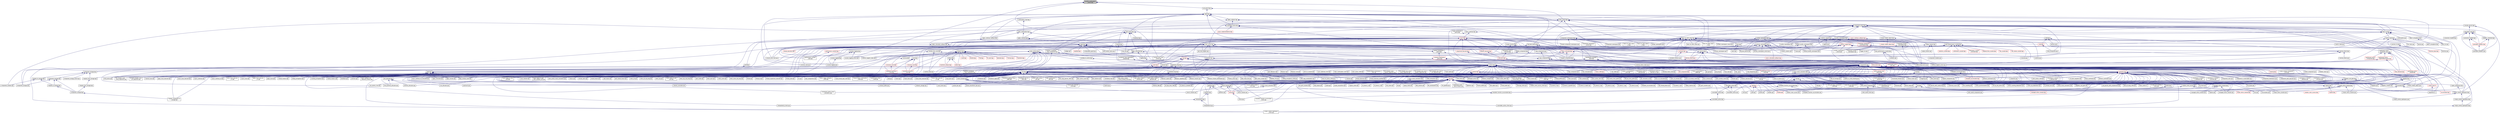 digraph "transfer_continuation_action.hpp"
{
  edge [fontname="Helvetica",fontsize="10",labelfontname="Helvetica",labelfontsize="10"];
  node [fontname="Helvetica",fontsize="10",shape=record];
  Node262 [label="transfer_continuation\l_action.hpp",height=0.2,width=0.4,color="black", fillcolor="grey75", style="filled", fontcolor="black"];
  Node262 -> Node263 [dir="back",color="midnightblue",fontsize="10",style="solid",fontname="Helvetica"];
  Node263 [label="basic_action.hpp",height=0.2,width=0.4,color="black", fillcolor="white", style="filled",URL="$d1/d7e/basic__action_8hpp.html"];
  Node263 -> Node264 [dir="back",color="midnightblue",fontsize="10",style="solid",fontname="Helvetica"];
  Node264 [label="component_storage.hpp",height=0.2,width=0.4,color="black", fillcolor="white", style="filled",URL="$d6/d36/components_2component__storage_2server_2component__storage_8hpp.html"];
  Node264 -> Node265 [dir="back",color="midnightblue",fontsize="10",style="solid",fontname="Helvetica"];
  Node265 [label="component_storage.hpp",height=0.2,width=0.4,color="black", fillcolor="white", style="filled",URL="$d0/dd6/components_2component__storage_2component__storage_8hpp.html"];
  Node265 -> Node266 [dir="back",color="midnightblue",fontsize="10",style="solid",fontname="Helvetica"];
  Node266 [label="migrate_to_storage.hpp",height=0.2,width=0.4,color="black", fillcolor="white", style="filled",URL="$da/d18/migrate__to__storage_8hpp.html"];
  Node266 -> Node267 [dir="back",color="midnightblue",fontsize="10",style="solid",fontname="Helvetica"];
  Node267 [label="component_storage.hpp",height=0.2,width=0.4,color="black", fillcolor="white", style="filled",URL="$d4/dfe/include_2component__storage_8hpp.html"];
  Node267 -> Node268 [dir="back",color="midnightblue",fontsize="10",style="solid",fontname="Helvetica"];
  Node268 [label="migrate_component_to\l_storage.cpp",height=0.2,width=0.4,color="black", fillcolor="white", style="filled",URL="$dd/d02/migrate__component__to__storage_8cpp.html"];
  Node265 -> Node267 [dir="back",color="midnightblue",fontsize="10",style="solid",fontname="Helvetica"];
  Node265 -> Node269 [dir="back",color="midnightblue",fontsize="10",style="solid",fontname="Helvetica"];
  Node269 [label="component_storage.cpp",height=0.2,width=0.4,color="black", fillcolor="white", style="filled",URL="$d4/ddf/component__storage_8cpp.html"];
  Node264 -> Node270 [dir="back",color="midnightblue",fontsize="10",style="solid",fontname="Helvetica"];
  Node270 [label="migrate_from_storage.hpp",height=0.2,width=0.4,color="black", fillcolor="white", style="filled",URL="$d3/d9f/server_2migrate__from__storage_8hpp.html"];
  Node270 -> Node271 [dir="back",color="midnightblue",fontsize="10",style="solid",fontname="Helvetica"];
  Node271 [label="migrate_from_storage.hpp",height=0.2,width=0.4,color="black", fillcolor="white", style="filled",URL="$db/d0f/migrate__from__storage_8hpp.html"];
  Node271 -> Node267 [dir="back",color="midnightblue",fontsize="10",style="solid",fontname="Helvetica"];
  Node264 -> Node272 [dir="back",color="midnightblue",fontsize="10",style="solid",fontname="Helvetica"];
  Node272 [label="migrate_to_storage.hpp",height=0.2,width=0.4,color="black", fillcolor="white", style="filled",URL="$d4/d4c/server_2migrate__to__storage_8hpp.html"];
  Node272 -> Node266 [dir="back",color="midnightblue",fontsize="10",style="solid",fontname="Helvetica"];
  Node272 -> Node273 [dir="back",color="midnightblue",fontsize="10",style="solid",fontname="Helvetica"];
  Node273 [label="component_module.cpp",height=0.2,width=0.4,color="black", fillcolor="white", style="filled",URL="$de/dc1/component__storage_2component__module_8cpp.html"];
  Node264 -> Node274 [dir="back",color="midnightblue",fontsize="10",style="solid",fontname="Helvetica"];
  Node274 [label="component_storage_server.cpp",height=0.2,width=0.4,color="black", fillcolor="white", style="filled",URL="$d4/dcb/component__storage__server_8cpp.html"];
  Node263 -> Node275 [dir="back",color="midnightblue",fontsize="10",style="solid",fontname="Helvetica"];
  Node275 [label="partition_unordered\l_map_component.hpp",height=0.2,width=0.4,color="black", fillcolor="white", style="filled",URL="$d8/df3/partition__unordered__map__component_8hpp.html"];
  Node275 -> Node276 [dir="back",color="midnightblue",fontsize="10",style="solid",fontname="Helvetica"];
  Node276 [label="unordered_map.hpp",height=0.2,width=0.4,color="black", fillcolor="white", style="filled",URL="$d9/ddf/hpx_2components_2containers_2unordered_2unordered__map_8hpp.html"];
  Node276 -> Node264 [dir="back",color="midnightblue",fontsize="10",style="solid",fontname="Helvetica"];
  Node276 -> Node277 [dir="back",color="midnightblue",fontsize="10",style="solid",fontname="Helvetica"];
  Node277 [label="unordered_map.hpp",height=0.2,width=0.4,color="black", fillcolor="white", style="filled",URL="$d6/d06/hpx_2include_2unordered__map_8hpp.html"];
  Node277 -> Node278 [dir="back",color="midnightblue",fontsize="10",style="solid",fontname="Helvetica"];
  Node278 [label="unordered_map.cpp",height=0.2,width=0.4,color="black", fillcolor="white", style="filled",URL="$d1/d75/unordered__map_8cpp.html"];
  Node276 -> Node279 [dir="back",color="midnightblue",fontsize="10",style="solid",fontname="Helvetica"];
  Node279 [label="partition_unordered\l_map_component.cpp",height=0.2,width=0.4,color="black", fillcolor="white", style="filled",URL="$d5/d34/partition__unordered__map__component_8cpp.html"];
  Node275 -> Node280 [dir="back",color="midnightblue",fontsize="10",style="solid",fontname="Helvetica"];
  Node280 [label="unordered_map_segmented\l_iterator.hpp",height=0.2,width=0.4,color="black", fillcolor="white", style="filled",URL="$dc/dfd/unordered__map__segmented__iterator_8hpp.html"];
  Node280 -> Node276 [dir="back",color="midnightblue",fontsize="10",style="solid",fontname="Helvetica"];
  Node275 -> Node279 [dir="back",color="midnightblue",fontsize="10",style="solid",fontname="Helvetica"];
  Node263 -> Node281 [dir="back",color="midnightblue",fontsize="10",style="solid",fontname="Helvetica"];
  Node281 [label="base_lco.hpp",height=0.2,width=0.4,color="black", fillcolor="white", style="filled",URL="$de/daa/base__lco_8hpp.html"];
  Node281 -> Node282 [dir="back",color="midnightblue",fontsize="10",style="solid",fontname="Helvetica"];
  Node282 [label="lcos.hpp",height=0.2,width=0.4,color="black", fillcolor="white", style="filled",URL="$d5/deb/lcos_8hpp.html"];
  Node282 -> Node283 [dir="back",color="midnightblue",fontsize="10",style="solid",fontname="Helvetica"];
  Node283 [label="allgather_and_gate.cpp",height=0.2,width=0.4,color="black", fillcolor="white", style="filled",URL="$d1/d56/allgather__and__gate_8cpp.html"];
  Node282 -> Node284 [dir="back",color="midnightblue",fontsize="10",style="solid",fontname="Helvetica"];
  Node284 [label="apex_balance.cpp",height=0.2,width=0.4,color="black", fillcolor="white", style="filled",URL="$d4/d8e/apex__balance_8cpp.html"];
  Node282 -> Node285 [dir="back",color="midnightblue",fontsize="10",style="solid",fontname="Helvetica"];
  Node285 [label="apex_policy_engine\l_active_thread_count.cpp",height=0.2,width=0.4,color="black", fillcolor="white", style="filled",URL="$d5/d01/apex__policy__engine__active__thread__count_8cpp.html"];
  Node282 -> Node286 [dir="back",color="midnightblue",fontsize="10",style="solid",fontname="Helvetica"];
  Node286 [label="apex_policy_engine\l_events.cpp",height=0.2,width=0.4,color="black", fillcolor="white", style="filled",URL="$df/d0f/apex__policy__engine__events_8cpp.html"];
  Node282 -> Node287 [dir="back",color="midnightblue",fontsize="10",style="solid",fontname="Helvetica"];
  Node287 [label="apex_policy_engine\l_periodic.cpp",height=0.2,width=0.4,color="black", fillcolor="white", style="filled",URL="$d5/d7b/apex__policy__engine__periodic_8cpp.html"];
  Node282 -> Node288 [dir="back",color="midnightblue",fontsize="10",style="solid",fontname="Helvetica"];
  Node288 [label="heartbeat.cpp",height=0.2,width=0.4,color="black", fillcolor="white", style="filled",URL="$d8/d98/heartbeat_8cpp.html"];
  Node282 -> Node289 [dir="back",color="midnightblue",fontsize="10",style="solid",fontname="Helvetica"];
  Node289 [label="hello_world_component.hpp",height=0.2,width=0.4,color="black", fillcolor="white", style="filled",URL="$df/df0/hello__world__component_8hpp.html"];
  Node289 -> Node290 [dir="back",color="midnightblue",fontsize="10",style="solid",fontname="Helvetica"];
  Node290 [label="hello_world_client.cpp",height=0.2,width=0.4,color="black", fillcolor="white", style="filled",URL="$d5/da6/hello__world__client_8cpp.html"];
  Node289 -> Node291 [dir="back",color="midnightblue",fontsize="10",style="solid",fontname="Helvetica"];
  Node291 [label="hello_world_component.cpp",height=0.2,width=0.4,color="black", fillcolor="white", style="filled",URL="$d8/daa/hello__world__component_8cpp.html"];
  Node282 -> Node292 [dir="back",color="midnightblue",fontsize="10",style="solid",fontname="Helvetica"];
  Node292 [label="row.hpp",height=0.2,width=0.4,color="black", fillcolor="white", style="filled",URL="$dc/d69/row_8hpp.html"];
  Node292 -> Node293 [dir="back",color="midnightblue",fontsize="10",style="solid",fontname="Helvetica"];
  Node293 [label="grid.hpp",height=0.2,width=0.4,color="red", fillcolor="white", style="filled",URL="$dc/d8a/grid_8hpp.html"];
  Node293 -> Node294 [dir="back",color="midnightblue",fontsize="10",style="solid",fontname="Helvetica"];
  Node294 [label="jacobi.cpp",height=0.2,width=0.4,color="black", fillcolor="white", style="filled",URL="$d2/d27/jacobi_8cpp.html"];
  Node293 -> Node295 [dir="back",color="midnightblue",fontsize="10",style="solid",fontname="Helvetica"];
  Node295 [label="solver.hpp",height=0.2,width=0.4,color="red", fillcolor="white", style="filled",URL="$db/d9a/server_2solver_8hpp.html"];
  Node295 -> Node297 [dir="back",color="midnightblue",fontsize="10",style="solid",fontname="Helvetica"];
  Node297 [label="solver.cpp",height=0.2,width=0.4,color="black", fillcolor="white", style="filled",URL="$d6/d94/solver_8cpp.html"];
  Node293 -> Node298 [dir="back",color="midnightblue",fontsize="10",style="solid",fontname="Helvetica"];
  Node298 [label="grid.cpp",height=0.2,width=0.4,color="black", fillcolor="white", style="filled",URL="$d6/d1b/jacobi__component_2grid_8cpp.html"];
  Node292 -> Node299 [dir="back",color="midnightblue",fontsize="10",style="solid",fontname="Helvetica"];
  Node299 [label="stencil_iterator.hpp",height=0.2,width=0.4,color="black", fillcolor="white", style="filled",URL="$dc/d5c/server_2stencil__iterator_8hpp.html"];
  Node299 -> Node295 [dir="back",color="midnightblue",fontsize="10",style="solid",fontname="Helvetica"];
  Node299 -> Node300 [dir="back",color="midnightblue",fontsize="10",style="solid",fontname="Helvetica"];
  Node300 [label="stencil_iterator.cpp",height=0.2,width=0.4,color="black", fillcolor="white", style="filled",URL="$d6/de1/server_2stencil__iterator_8cpp.html"];
  Node299 -> Node301 [dir="back",color="midnightblue",fontsize="10",style="solid",fontname="Helvetica"];
  Node301 [label="stencil_iterator.cpp",height=0.2,width=0.4,color="black", fillcolor="white", style="filled",URL="$d7/d71/stencil__iterator_8cpp.html"];
  Node292 -> Node298 [dir="back",color="midnightblue",fontsize="10",style="solid",fontname="Helvetica"];
  Node282 -> Node302 [dir="back",color="midnightblue",fontsize="10",style="solid",fontname="Helvetica"];
  Node302 [label="stencil_iterator.hpp",height=0.2,width=0.4,color="black", fillcolor="white", style="filled",URL="$d4/dc8/stencil__iterator_8hpp.html"];
  Node302 -> Node295 [dir="back",color="midnightblue",fontsize="10",style="solid",fontname="Helvetica"];
  Node302 -> Node299 [dir="back",color="midnightblue",fontsize="10",style="solid",fontname="Helvetica"];
  Node302 -> Node301 [dir="back",color="midnightblue",fontsize="10",style="solid",fontname="Helvetica"];
  Node282 -> Node299 [dir="back",color="midnightblue",fontsize="10",style="solid",fontname="Helvetica"];
  Node282 -> Node303 [dir="back",color="midnightblue",fontsize="10",style="solid",fontname="Helvetica"];
  Node303 [label="jacobi_hpx.cpp",height=0.2,width=0.4,color="black", fillcolor="white", style="filled",URL="$d8/d72/jacobi__hpx_8cpp.html"];
  Node282 -> Node304 [dir="back",color="midnightblue",fontsize="10",style="solid",fontname="Helvetica"];
  Node304 [label="jacobi_nonuniform_hpx.cpp",height=0.2,width=0.4,color="black", fillcolor="white", style="filled",URL="$de/d56/jacobi__nonuniform__hpx_8cpp.html"];
  Node282 -> Node305 [dir="back",color="midnightblue",fontsize="10",style="solid",fontname="Helvetica"];
  Node305 [label="enumerate_threads.cpp",height=0.2,width=0.4,color="black", fillcolor="white", style="filled",URL="$d3/dd4/enumerate__threads_8cpp.html"];
  Node282 -> Node306 [dir="back",color="midnightblue",fontsize="10",style="solid",fontname="Helvetica"];
  Node306 [label="fibonacci_await.cpp",height=0.2,width=0.4,color="black", fillcolor="white", style="filled",URL="$dc/d1c/fibonacci__await_8cpp.html"];
  Node282 -> Node307 [dir="back",color="midnightblue",fontsize="10",style="solid",fontname="Helvetica"];
  Node307 [label="fibonacci_dataflow.cpp",height=0.2,width=0.4,color="black", fillcolor="white", style="filled",URL="$df/d3d/fibonacci__dataflow_8cpp.html"];
  Node282 -> Node308 [dir="back",color="midnightblue",fontsize="10",style="solid",fontname="Helvetica"];
  Node308 [label="fibonacci_futures.cpp",height=0.2,width=0.4,color="black", fillcolor="white", style="filled",URL="$d6/de3/fibonacci__futures_8cpp.html"];
  Node282 -> Node309 [dir="back",color="midnightblue",fontsize="10",style="solid",fontname="Helvetica"];
  Node309 [label="fibonacci_futures_distributed.cpp",height=0.2,width=0.4,color="black", fillcolor="white", style="filled",URL="$d1/dc9/fibonacci__futures__distributed_8cpp.html"];
  Node282 -> Node310 [dir="back",color="midnightblue",fontsize="10",style="solid",fontname="Helvetica"];
  Node310 [label="fractals.cpp",height=0.2,width=0.4,color="black", fillcolor="white", style="filled",URL="$d8/d58/fractals_8cpp.html"];
  Node282 -> Node311 [dir="back",color="midnightblue",fontsize="10",style="solid",fontname="Helvetica"];
  Node311 [label="fractals_executor.cpp",height=0.2,width=0.4,color="black", fillcolor="white", style="filled",URL="$d9/da9/fractals__executor_8cpp.html"];
  Node282 -> Node312 [dir="back",color="midnightblue",fontsize="10",style="solid",fontname="Helvetica"];
  Node312 [label="fractals_struct.cpp",height=0.2,width=0.4,color="black", fillcolor="white", style="filled",URL="$d8/d2f/fractals__struct_8cpp.html"];
  Node282 -> Node313 [dir="back",color="midnightblue",fontsize="10",style="solid",fontname="Helvetica"];
  Node313 [label="hello_world.cpp",height=0.2,width=0.4,color="black", fillcolor="white", style="filled",URL="$d0/d67/hello__world_8cpp.html"];
  Node282 -> Node314 [dir="back",color="midnightblue",fontsize="10",style="solid",fontname="Helvetica"];
  Node314 [label="latch_local.cpp",height=0.2,width=0.4,color="black", fillcolor="white", style="filled",URL="$dd/dd3/latch__local_8cpp.html"];
  Node282 -> Node315 [dir="back",color="midnightblue",fontsize="10",style="solid",fontname="Helvetica"];
  Node315 [label="latch_remote.cpp",height=0.2,width=0.4,color="black", fillcolor="white", style="filled",URL="$df/d59/latch__remote_8cpp.html"];
  Node282 -> Node316 [dir="back",color="midnightblue",fontsize="10",style="solid",fontname="Helvetica"];
  Node316 [label="local_channel.cpp",height=0.2,width=0.4,color="black", fillcolor="white", style="filled",URL="$d0/d3e/local__channel_8cpp.html"];
  Node282 -> Node317 [dir="back",color="midnightblue",fontsize="10",style="solid",fontname="Helvetica"];
  Node317 [label="pingpong.cpp",height=0.2,width=0.4,color="black", fillcolor="white", style="filled",URL="$dd/d4d/pingpong_8cpp.html"];
  Node282 -> Node318 [dir="back",color="midnightblue",fontsize="10",style="solid",fontname="Helvetica"];
  Node318 [label="shared_mutex.cpp",height=0.2,width=0.4,color="black", fillcolor="white", style="filled",URL="$da/d0b/shared__mutex_8cpp.html"];
  Node282 -> Node319 [dir="back",color="midnightblue",fontsize="10",style="solid",fontname="Helvetica"];
  Node319 [label="wait_composition.cpp",height=0.2,width=0.4,color="black", fillcolor="white", style="filled",URL="$d6/d13/wait__composition_8cpp.html"];
  Node282 -> Node320 [dir="back",color="midnightblue",fontsize="10",style="solid",fontname="Helvetica"];
  Node320 [label="sheneos_compare.cpp",height=0.2,width=0.4,color="black", fillcolor="white", style="filled",URL="$dc/d11/sheneos__compare_8cpp.html"];
  Node282 -> Node321 [dir="back",color="midnightblue",fontsize="10",style="solid",fontname="Helvetica"];
  Node321 [label="spell_check_file.cpp",height=0.2,width=0.4,color="black", fillcolor="white", style="filled",URL="$df/df7/spell__check__file_8cpp.html"];
  Node282 -> Node322 [dir="back",color="midnightblue",fontsize="10",style="solid",fontname="Helvetica"];
  Node322 [label="spell_check_simple.cpp",height=0.2,width=0.4,color="black", fillcolor="white", style="filled",URL="$dd/d54/spell__check__simple_8cpp.html"];
  Node282 -> Node323 [dir="back",color="midnightblue",fontsize="10",style="solid",fontname="Helvetica"];
  Node323 [label="simple_central_tuplespace\l_client.cpp",height=0.2,width=0.4,color="black", fillcolor="white", style="filled",URL="$d1/d7b/simple__central__tuplespace__client_8cpp.html"];
  Node282 -> Node324 [dir="back",color="midnightblue",fontsize="10",style="solid",fontname="Helvetica"];
  Node324 [label="hpx.hpp",height=0.2,width=0.4,color="red", fillcolor="white", style="filled",URL="$d0/daa/hpx_8hpp.html"];
  Node324 -> Node325 [dir="back",color="midnightblue",fontsize="10",style="solid",fontname="Helvetica"];
  Node325 [label="1d_stencil_1.cpp",height=0.2,width=0.4,color="black", fillcolor="white", style="filled",URL="$d2/db1/1d__stencil__1_8cpp.html"];
  Node324 -> Node326 [dir="back",color="midnightblue",fontsize="10",style="solid",fontname="Helvetica"];
  Node326 [label="1d_stencil_2.cpp",height=0.2,width=0.4,color="black", fillcolor="white", style="filled",URL="$d3/dd1/1d__stencil__2_8cpp.html"];
  Node324 -> Node327 [dir="back",color="midnightblue",fontsize="10",style="solid",fontname="Helvetica"];
  Node327 [label="1d_stencil_3.cpp",height=0.2,width=0.4,color="black", fillcolor="white", style="filled",URL="$db/d19/1d__stencil__3_8cpp.html"];
  Node324 -> Node328 [dir="back",color="midnightblue",fontsize="10",style="solid",fontname="Helvetica"];
  Node328 [label="1d_stencil_4.cpp",height=0.2,width=0.4,color="black", fillcolor="white", style="filled",URL="$d1/d7d/1d__stencil__4_8cpp.html"];
  Node324 -> Node329 [dir="back",color="midnightblue",fontsize="10",style="solid",fontname="Helvetica"];
  Node329 [label="1d_stencil_4_parallel.cpp",height=0.2,width=0.4,color="black", fillcolor="white", style="filled",URL="$d6/d05/1d__stencil__4__parallel_8cpp.html"];
  Node324 -> Node330 [dir="back",color="midnightblue",fontsize="10",style="solid",fontname="Helvetica"];
  Node330 [label="1d_stencil_4_repart.cpp",height=0.2,width=0.4,color="black", fillcolor="white", style="filled",URL="$d0/d6b/1d__stencil__4__repart_8cpp.html"];
  Node324 -> Node331 [dir="back",color="midnightblue",fontsize="10",style="solid",fontname="Helvetica"];
  Node331 [label="1d_stencil_4_throttle.cpp",height=0.2,width=0.4,color="black", fillcolor="white", style="filled",URL="$d6/de5/1d__stencil__4__throttle_8cpp.html"];
  Node324 -> Node332 [dir="back",color="midnightblue",fontsize="10",style="solid",fontname="Helvetica"];
  Node332 [label="1d_stencil_5.cpp",height=0.2,width=0.4,color="black", fillcolor="white", style="filled",URL="$d7/d2a/1d__stencil__5_8cpp.html"];
  Node324 -> Node333 [dir="back",color="midnightblue",fontsize="10",style="solid",fontname="Helvetica"];
  Node333 [label="1d_stencil_6.cpp",height=0.2,width=0.4,color="black", fillcolor="white", style="filled",URL="$db/de7/1d__stencil__6_8cpp.html"];
  Node324 -> Node334 [dir="back",color="midnightblue",fontsize="10",style="solid",fontname="Helvetica"];
  Node334 [label="1d_stencil_7.cpp",height=0.2,width=0.4,color="black", fillcolor="white", style="filled",URL="$d4/d5a/1d__stencil__7_8cpp.html"];
  Node324 -> Node335 [dir="back",color="midnightblue",fontsize="10",style="solid",fontname="Helvetica"];
  Node335 [label="1d_stencil_8.cpp",height=0.2,width=0.4,color="black", fillcolor="white", style="filled",URL="$df/de0/1d__stencil__8_8cpp.html"];
  Node324 -> Node336 [dir="back",color="midnightblue",fontsize="10",style="solid",fontname="Helvetica"];
  Node336 [label="accumulator.cpp",height=0.2,width=0.4,color="black", fillcolor="white", style="filled",URL="$d1/d81/accumulator_8cpp.html"];
  Node324 -> Node337 [dir="back",color="midnightblue",fontsize="10",style="solid",fontname="Helvetica"];
  Node337 [label="accumulator.hpp",height=0.2,width=0.4,color="black", fillcolor="white", style="filled",URL="$d4/d9d/server_2accumulator_8hpp.html"];
  Node337 -> Node336 [dir="back",color="midnightblue",fontsize="10",style="solid",fontname="Helvetica"];
  Node337 -> Node338 [dir="back",color="midnightblue",fontsize="10",style="solid",fontname="Helvetica"];
  Node338 [label="accumulator.hpp",height=0.2,width=0.4,color="red", fillcolor="white", style="filled",URL="$d8/d5e/accumulator_8hpp.html"];
  Node324 -> Node340 [dir="back",color="midnightblue",fontsize="10",style="solid",fontname="Helvetica"];
  Node340 [label="template_function_accumulator.hpp",height=0.2,width=0.4,color="black", fillcolor="white", style="filled",URL="$d7/da6/server_2template__function__accumulator_8hpp.html"];
  Node340 -> Node341 [dir="back",color="midnightblue",fontsize="10",style="solid",fontname="Helvetica"];
  Node341 [label="template_function_accumulator.cpp",height=0.2,width=0.4,color="black", fillcolor="white", style="filled",URL="$d5/d02/template__function__accumulator_8cpp.html"];
  Node340 -> Node342 [dir="back",color="midnightblue",fontsize="10",style="solid",fontname="Helvetica"];
  Node342 [label="template_function_accumulator.hpp",height=0.2,width=0.4,color="black", fillcolor="white", style="filled",URL="$d3/de9/template__function__accumulator_8hpp.html"];
  Node342 -> Node343 [dir="back",color="midnightblue",fontsize="10",style="solid",fontname="Helvetica"];
  Node343 [label="template_function_accumulator\l_client.cpp",height=0.2,width=0.4,color="black", fillcolor="white", style="filled",URL="$d0/dc6/template__function__accumulator__client_8cpp.html"];
  Node324 -> Node344 [dir="back",color="midnightblue",fontsize="10",style="solid",fontname="Helvetica"];
  Node344 [label="template_accumulator.cpp",height=0.2,width=0.4,color="black", fillcolor="white", style="filled",URL="$d0/d4a/template__accumulator_8cpp.html"];
  Node324 -> Node341 [dir="back",color="midnightblue",fontsize="10",style="solid",fontname="Helvetica"];
  Node324 -> Node342 [dir="back",color="midnightblue",fontsize="10",style="solid",fontname="Helvetica"];
  Node324 -> Node345 [dir="back",color="midnightblue",fontsize="10",style="solid",fontname="Helvetica"];
  Node345 [label="allgather_module.cpp",height=0.2,width=0.4,color="black", fillcolor="white", style="filled",URL="$df/de4/allgather__module_8cpp.html"];
  Node324 -> Node346 [dir="back",color="midnightblue",fontsize="10",style="solid",fontname="Helvetica"];
  Node346 [label="allgather.cpp",height=0.2,width=0.4,color="black", fillcolor="white", style="filled",URL="$d7/d06/allgather_8cpp.html"];
  Node324 -> Node283 [dir="back",color="midnightblue",fontsize="10",style="solid",fontname="Helvetica"];
  Node324 -> Node347 [dir="back",color="midnightblue",fontsize="10",style="solid",fontname="Helvetica"];
  Node347 [label="ag_client.cpp",height=0.2,width=0.4,color="black", fillcolor="white", style="filled",URL="$d4/d5d/ag__client_8cpp.html"];
  Node324 -> Node348 [dir="back",color="midnightblue",fontsize="10",style="solid",fontname="Helvetica"];
  Node348 [label="hpx_thread_phase.cpp",height=0.2,width=0.4,color="black", fillcolor="white", style="filled",URL="$d5/dca/hpx__thread__phase_8cpp.html"];
  Node324 -> Node349 [dir="back",color="midnightblue",fontsize="10",style="solid",fontname="Helvetica"];
  Node349 [label="os_thread_num.cpp",height=0.2,width=0.4,color="black", fillcolor="white", style="filled",URL="$d2/dfb/os__thread__num_8cpp.html"];
  Node324 -> Node350 [dir="back",color="midnightblue",fontsize="10",style="solid",fontname="Helvetica"];
  Node350 [label="cancelable_action.cpp",height=0.2,width=0.4,color="black", fillcolor="white", style="filled",URL="$d5/d0c/cancelable__action_8cpp.html"];
  Node324 -> Node351 [dir="back",color="midnightblue",fontsize="10",style="solid",fontname="Helvetica"];
  Node351 [label="cancelable_action.hpp",height=0.2,width=0.4,color="black", fillcolor="white", style="filled",URL="$d5/d4d/server_2cancelable__action_8hpp.html"];
  Node351 -> Node350 [dir="back",color="midnightblue",fontsize="10",style="solid",fontname="Helvetica"];
  Node351 -> Node352 [dir="back",color="midnightblue",fontsize="10",style="solid",fontname="Helvetica"];
  Node352 [label="cancelable_action.hpp",height=0.2,width=0.4,color="black", fillcolor="white", style="filled",URL="$d0/da3/stubs_2cancelable__action_8hpp.html"];
  Node352 -> Node353 [dir="back",color="midnightblue",fontsize="10",style="solid",fontname="Helvetica"];
  Node353 [label="cancelable_action.hpp",height=0.2,width=0.4,color="black", fillcolor="white", style="filled",URL="$d6/d28/cancelable__action_8hpp.html"];
  Node353 -> Node354 [dir="back",color="midnightblue",fontsize="10",style="solid",fontname="Helvetica"];
  Node354 [label="cancelable_action_client.cpp",height=0.2,width=0.4,color="black", fillcolor="white", style="filled",URL="$d1/db8/cancelable__action__client_8cpp.html"];
  Node324 -> Node352 [dir="back",color="midnightblue",fontsize="10",style="solid",fontname="Helvetica"];
  Node324 -> Node354 [dir="back",color="midnightblue",fontsize="10",style="solid",fontname="Helvetica"];
  Node324 -> Node355 [dir="back",color="midnightblue",fontsize="10",style="solid",fontname="Helvetica"];
  Node355 [label="cublas_matmul.cpp",height=0.2,width=0.4,color="black", fillcolor="white", style="filled",URL="$dd/d84/cublas__matmul_8cpp.html"];
  Node324 -> Node356 [dir="back",color="midnightblue",fontsize="10",style="solid",fontname="Helvetica"];
  Node356 [label="win_perf_counters.cpp",height=0.2,width=0.4,color="black", fillcolor="white", style="filled",URL="$d8/d11/win__perf__counters_8cpp.html"];
  Node324 -> Node357 [dir="back",color="midnightblue",fontsize="10",style="solid",fontname="Helvetica"];
  Node357 [label="win_perf_counters.hpp",height=0.2,width=0.4,color="black", fillcolor="white", style="filled",URL="$d5/da7/win__perf__counters_8hpp.html"];
  Node324 -> Node289 [dir="back",color="midnightblue",fontsize="10",style="solid",fontname="Helvetica"];
  Node324 -> Node358 [dir="back",color="midnightblue",fontsize="10",style="solid",fontname="Helvetica"];
  Node358 [label="interpolate1d.cpp",height=0.2,width=0.4,color="black", fillcolor="white", style="filled",URL="$d0/d05/interpolate1d_8cpp.html"];
  Node324 -> Node359 [dir="back",color="midnightblue",fontsize="10",style="solid",fontname="Helvetica"];
  Node359 [label="partition.hpp",height=0.2,width=0.4,color="black", fillcolor="white", style="filled",URL="$d0/d7a/examples_2interpolate1d_2interpolate1d_2partition_8hpp.html"];
  Node359 -> Node358 [dir="back",color="midnightblue",fontsize="10",style="solid",fontname="Helvetica"];
  Node359 -> Node360 [dir="back",color="midnightblue",fontsize="10",style="solid",fontname="Helvetica"];
  Node360 [label="interpolate1d.hpp",height=0.2,width=0.4,color="black", fillcolor="white", style="filled",URL="$d4/dc7/interpolate1d_8hpp.html"];
  Node360 -> Node358 [dir="back",color="midnightblue",fontsize="10",style="solid",fontname="Helvetica"];
  Node360 -> Node361 [dir="back",color="midnightblue",fontsize="10",style="solid",fontname="Helvetica"];
  Node361 [label="interpolate1d_client.cpp",height=0.2,width=0.4,color="black", fillcolor="white", style="filled",URL="$d4/da6/interpolate1d__client_8cpp.html"];
  Node324 -> Node362 [dir="back",color="midnightblue",fontsize="10",style="solid",fontname="Helvetica"];
  Node362 [label="partition.hpp",height=0.2,width=0.4,color="black", fillcolor="white", style="filled",URL="$d0/dff/examples_2interpolate1d_2interpolate1d_2server_2partition_8hpp.html"];
  Node362 -> Node359 [dir="back",color="midnightblue",fontsize="10",style="solid",fontname="Helvetica"];
  Node362 -> Node363 [dir="back",color="midnightblue",fontsize="10",style="solid",fontname="Helvetica"];
  Node363 [label="partition.cpp",height=0.2,width=0.4,color="black", fillcolor="white", style="filled",URL="$d0/d4f/examples_2interpolate1d_2interpolate1d_2server_2partition_8cpp.html"];
  Node324 -> Node360 [dir="back",color="midnightblue",fontsize="10",style="solid",fontname="Helvetica"];
  Node324 -> Node364 [dir="back",color="midnightblue",fontsize="10",style="solid",fontname="Helvetica"];
  Node364 [label="read_values.cpp",height=0.2,width=0.4,color="black", fillcolor="white", style="filled",URL="$d0/d8c/interpolate1d_2interpolate1d_2read__values_8cpp.html"];
  Node324 -> Node363 [dir="back",color="midnightblue",fontsize="10",style="solid",fontname="Helvetica"];
  Node324 -> Node294 [dir="back",color="midnightblue",fontsize="10",style="solid",fontname="Helvetica"];
  Node324 -> Node298 [dir="back",color="midnightblue",fontsize="10",style="solid",fontname="Helvetica"];
  Node324 -> Node365 [dir="back",color="midnightblue",fontsize="10",style="solid",fontname="Helvetica"];
  Node365 [label="row.cpp",height=0.2,width=0.4,color="black", fillcolor="white", style="filled",URL="$d3/d86/server_2row_8cpp.html"];
  Node324 -> Node297 [dir="back",color="midnightblue",fontsize="10",style="solid",fontname="Helvetica"];
  Node324 -> Node300 [dir="back",color="midnightblue",fontsize="10",style="solid",fontname="Helvetica"];
  Node324 -> Node301 [dir="back",color="midnightblue",fontsize="10",style="solid",fontname="Helvetica"];
  Node324 -> Node366 [dir="back",color="midnightblue",fontsize="10",style="solid",fontname="Helvetica"];
  Node366 [label="jacobi.cpp",height=0.2,width=0.4,color="black", fillcolor="white", style="filled",URL="$d3/d44/smp_2jacobi_8cpp.html"];
  Node324 -> Node303 [dir="back",color="midnightblue",fontsize="10",style="solid",fontname="Helvetica"];
  Node324 -> Node367 [dir="back",color="midnightblue",fontsize="10",style="solid",fontname="Helvetica"];
  Node367 [label="jacobi_nonuniform.cpp",height=0.2,width=0.4,color="black", fillcolor="white", style="filled",URL="$dd/ddc/jacobi__nonuniform_8cpp.html"];
  Node324 -> Node304 [dir="back",color="midnightblue",fontsize="10",style="solid",fontname="Helvetica"];
  Node324 -> Node368 [dir="back",color="midnightblue",fontsize="10",style="solid",fontname="Helvetica"];
  Node368 [label="nqueen.cpp",height=0.2,width=0.4,color="black", fillcolor="white", style="filled",URL="$db/dca/nqueen_8cpp.html"];
  Node324 -> Node369 [dir="back",color="midnightblue",fontsize="10",style="solid",fontname="Helvetica"];
  Node369 [label="nqueen.hpp",height=0.2,width=0.4,color="black", fillcolor="white", style="filled",URL="$de/d58/server_2nqueen_8hpp.html"];
  Node369 -> Node368 [dir="back",color="midnightblue",fontsize="10",style="solid",fontname="Helvetica"];
  Node369 -> Node370 [dir="back",color="midnightblue",fontsize="10",style="solid",fontname="Helvetica"];
  Node370 [label="nqueen.hpp",height=0.2,width=0.4,color="red", fillcolor="white", style="filled",URL="$da/dfd/stubs_2nqueen_8hpp.html"];
  Node324 -> Node372 [dir="back",color="midnightblue",fontsize="10",style="solid",fontname="Helvetica"];
  Node372 [label="nqueen_client.cpp",height=0.2,width=0.4,color="black", fillcolor="white", style="filled",URL="$d3/d5e/nqueen__client_8cpp.html"];
  Node324 -> Node373 [dir="back",color="midnightblue",fontsize="10",style="solid",fontname="Helvetica"];
  Node373 [label="sine.cpp",height=0.2,width=0.4,color="black", fillcolor="white", style="filled",URL="$d3/d0d/server_2sine_8cpp.html"];
  Node324 -> Node374 [dir="back",color="midnightblue",fontsize="10",style="solid",fontname="Helvetica"];
  Node374 [label="sine.hpp",height=0.2,width=0.4,color="black", fillcolor="white", style="filled",URL="$d8/dac/sine_8hpp.html"];
  Node374 -> Node373 [dir="back",color="midnightblue",fontsize="10",style="solid",fontname="Helvetica"];
  Node374 -> Node375 [dir="back",color="midnightblue",fontsize="10",style="solid",fontname="Helvetica"];
  Node375 [label="sine.cpp",height=0.2,width=0.4,color="black", fillcolor="white", style="filled",URL="$d5/dd8/sine_8cpp.html"];
  Node324 -> Node375 [dir="back",color="midnightblue",fontsize="10",style="solid",fontname="Helvetica"];
  Node324 -> Node376 [dir="back",color="midnightblue",fontsize="10",style="solid",fontname="Helvetica"];
  Node376 [label="sine_client.cpp",height=0.2,width=0.4,color="black", fillcolor="white", style="filled",URL="$db/d62/sine__client_8cpp.html"];
  Node324 -> Node377 [dir="back",color="midnightblue",fontsize="10",style="solid",fontname="Helvetica"];
  Node377 [label="qt.cpp",height=0.2,width=0.4,color="black", fillcolor="white", style="filled",URL="$df/d90/qt_8cpp.html"];
  Node324 -> Node378 [dir="back",color="midnightblue",fontsize="10",style="solid",fontname="Helvetica"];
  Node378 [label="queue_client.cpp",height=0.2,width=0.4,color="black", fillcolor="white", style="filled",URL="$d7/d96/queue__client_8cpp.html"];
  Node324 -> Node379 [dir="back",color="midnightblue",fontsize="10",style="solid",fontname="Helvetica"];
  Node379 [label="customize_async.cpp",height=0.2,width=0.4,color="black", fillcolor="white", style="filled",URL="$d0/d82/customize__async_8cpp.html"];
  Node324 -> Node380 [dir="back",color="midnightblue",fontsize="10",style="solid",fontname="Helvetica"];
  Node380 [label="data_actions.cpp",height=0.2,width=0.4,color="black", fillcolor="white", style="filled",URL="$dc/d68/data__actions_8cpp.html"];
  Node324 -> Node381 [dir="back",color="midnightblue",fontsize="10",style="solid",fontname="Helvetica"];
  Node381 [label="error_handling.cpp",height=0.2,width=0.4,color="black", fillcolor="white", style="filled",URL="$d9/d96/error__handling_8cpp.html"];
  Node324 -> Node382 [dir="back",color="midnightblue",fontsize="10",style="solid",fontname="Helvetica"];
  Node382 [label="event_synchronization.cpp",height=0.2,width=0.4,color="black", fillcolor="white", style="filled",URL="$d0/d35/event__synchronization_8cpp.html"];
  Node324 -> Node383 [dir="back",color="midnightblue",fontsize="10",style="solid",fontname="Helvetica"];
  Node383 [label="factorial.cpp",height=0.2,width=0.4,color="black", fillcolor="white", style="filled",URL="$d9/d00/factorial_8cpp.html"];
  Node324 -> Node384 [dir="back",color="midnightblue",fontsize="10",style="solid",fontname="Helvetica"];
  Node384 [label="file_serialization.cpp",height=0.2,width=0.4,color="black", fillcolor="white", style="filled",URL="$de/d58/file__serialization_8cpp.html"];
  Node324 -> Node385 [dir="back",color="midnightblue",fontsize="10",style="solid",fontname="Helvetica"];
  Node385 [label="init_globally.cpp",height=0.2,width=0.4,color="black", fillcolor="white", style="filled",URL="$d6/dad/init__globally_8cpp.html"];
  Node324 -> Node386 [dir="back",color="midnightblue",fontsize="10",style="solid",fontname="Helvetica"];
  Node386 [label="interest_calculator.cpp",height=0.2,width=0.4,color="black", fillcolor="white", style="filled",URL="$d2/d86/interest__calculator_8cpp.html"];
  Node324 -> Node387 [dir="back",color="midnightblue",fontsize="10",style="solid",fontname="Helvetica"];
  Node387 [label="non_atomic_rma.cpp",height=0.2,width=0.4,color="black", fillcolor="white", style="filled",URL="$d7/d8b/non__atomic__rma_8cpp.html"];
  Node324 -> Node388 [dir="back",color="midnightblue",fontsize="10",style="solid",fontname="Helvetica"];
  Node388 [label="partitioned_vector\l_spmd_foreach.cpp",height=0.2,width=0.4,color="black", fillcolor="white", style="filled",URL="$db/d7c/partitioned__vector__spmd__foreach_8cpp.html"];
  Node324 -> Node389 [dir="back",color="midnightblue",fontsize="10",style="solid",fontname="Helvetica"];
  Node389 [label="pipeline1.cpp",height=0.2,width=0.4,color="black", fillcolor="white", style="filled",URL="$d5/d77/pipeline1_8cpp.html"];
  Node324 -> Node390 [dir="back",color="midnightblue",fontsize="10",style="solid",fontname="Helvetica"];
  Node390 [label="quicksort.cpp",height=0.2,width=0.4,color="black", fillcolor="white", style="filled",URL="$d3/d1e/quicksort_8cpp.html"];
  Node324 -> Node391 [dir="back",color="midnightblue",fontsize="10",style="solid",fontname="Helvetica"];
  Node391 [label="receive_buffer.cpp",height=0.2,width=0.4,color="black", fillcolor="white", style="filled",URL="$d7/d10/receive__buffer_8cpp.html"];
  Node324 -> Node392 [dir="back",color="midnightblue",fontsize="10",style="solid",fontname="Helvetica"];
  Node392 [label="safe_object.cpp",height=0.2,width=0.4,color="black", fillcolor="white", style="filled",URL="$dd/d52/safe__object_8cpp.html"];
  Node324 -> Node393 [dir="back",color="midnightblue",fontsize="10",style="solid",fontname="Helvetica"];
  Node393 [label="sort_by_key_demo.cpp",height=0.2,width=0.4,color="black", fillcolor="white", style="filled",URL="$da/d20/sort__by__key__demo_8cpp.html"];
  Node324 -> Node394 [dir="back",color="midnightblue",fontsize="10",style="solid",fontname="Helvetica"];
  Node394 [label="timed_wake.cpp",height=0.2,width=0.4,color="black", fillcolor="white", style="filled",URL="$d8/df9/timed__wake_8cpp.html"];
  Node324 -> Node395 [dir="back",color="midnightblue",fontsize="10",style="solid",fontname="Helvetica"];
  Node395 [label="vector_counting_dotproduct.cpp",height=0.2,width=0.4,color="black", fillcolor="white", style="filled",URL="$df/de9/vector__counting__dotproduct_8cpp.html"];
  Node324 -> Node396 [dir="back",color="midnightblue",fontsize="10",style="solid",fontname="Helvetica"];
  Node396 [label="vector_zip_dotproduct.cpp",height=0.2,width=0.4,color="black", fillcolor="white", style="filled",URL="$dc/d18/vector__zip__dotproduct_8cpp.html"];
  Node324 -> Node397 [dir="back",color="midnightblue",fontsize="10",style="solid",fontname="Helvetica"];
  Node397 [label="zerocopy_rdma.cpp",height=0.2,width=0.4,color="black", fillcolor="white", style="filled",URL="$d1/dad/zerocopy__rdma_8cpp.html"];
  Node324 -> Node398 [dir="back",color="midnightblue",fontsize="10",style="solid",fontname="Helvetica"];
  Node398 [label="random_mem_access.cpp",height=0.2,width=0.4,color="black", fillcolor="white", style="filled",URL="$d1/d51/random__mem__access_8cpp.html"];
  Node324 -> Node399 [dir="back",color="midnightblue",fontsize="10",style="solid",fontname="Helvetica"];
  Node399 [label="random_mem_access.hpp",height=0.2,width=0.4,color="black", fillcolor="white", style="filled",URL="$d0/d19/server_2random__mem__access_8hpp.html"];
  Node399 -> Node398 [dir="back",color="midnightblue",fontsize="10",style="solid",fontname="Helvetica"];
  Node399 -> Node400 [dir="back",color="midnightblue",fontsize="10",style="solid",fontname="Helvetica"];
  Node400 [label="random_mem_access.hpp",height=0.2,width=0.4,color="red", fillcolor="white", style="filled",URL="$d3/d32/stubs_2random__mem__access_8hpp.html"];
  Node324 -> Node402 [dir="back",color="midnightblue",fontsize="10",style="solid",fontname="Helvetica"];
  Node402 [label="random_mem_access_client.cpp",height=0.2,width=0.4,color="black", fillcolor="white", style="filled",URL="$df/d1b/random__mem__access__client_8cpp.html"];
  Node324 -> Node403 [dir="back",color="midnightblue",fontsize="10",style="solid",fontname="Helvetica"];
  Node403 [label="oversubscribing_resource\l_partitioner.cpp",height=0.2,width=0.4,color="black", fillcolor="white", style="filled",URL="$dd/dee/oversubscribing__resource__partitioner_8cpp.html"];
  Node324 -> Node421 [dir="back",color="midnightblue",fontsize="10",style="solid",fontname="Helvetica"];
  Node421 [label="throttle.cpp",height=0.2,width=0.4,color="black", fillcolor="white", style="filled",URL="$de/d56/server_2throttle_8cpp.html"];
  Node324 -> Node422 [dir="back",color="midnightblue",fontsize="10",style="solid",fontname="Helvetica"];
  Node422 [label="throttle.hpp",height=0.2,width=0.4,color="black", fillcolor="white", style="filled",URL="$db/dc9/server_2throttle_8hpp.html"];
  Node422 -> Node421 [dir="back",color="midnightblue",fontsize="10",style="solid",fontname="Helvetica"];
  Node422 -> Node423 [dir="back",color="midnightblue",fontsize="10",style="solid",fontname="Helvetica"];
  Node423 [label="throttle.hpp",height=0.2,width=0.4,color="red", fillcolor="white", style="filled",URL="$d5/dec/stubs_2throttle_8hpp.html"];
  Node324 -> Node423 [dir="back",color="midnightblue",fontsize="10",style="solid",fontname="Helvetica"];
  Node324 -> Node435 [dir="back",color="midnightblue",fontsize="10",style="solid",fontname="Helvetica"];
  Node435 [label="simple_central_tuplespace.hpp",height=0.2,width=0.4,color="black", fillcolor="white", style="filled",URL="$db/d69/server_2simple__central__tuplespace_8hpp.html"];
  Node435 -> Node436 [dir="back",color="midnightblue",fontsize="10",style="solid",fontname="Helvetica"];
  Node436 [label="simple_central_tuplespace.cpp",height=0.2,width=0.4,color="black", fillcolor="white", style="filled",URL="$d3/dec/simple__central__tuplespace_8cpp.html"];
  Node435 -> Node437 [dir="back",color="midnightblue",fontsize="10",style="solid",fontname="Helvetica"];
  Node437 [label="simple_central_tuplespace.hpp",height=0.2,width=0.4,color="black", fillcolor="white", style="filled",URL="$d0/d4b/stubs_2simple__central__tuplespace_8hpp.html"];
  Node437 -> Node438 [dir="back",color="midnightblue",fontsize="10",style="solid",fontname="Helvetica"];
  Node438 [label="simple_central_tuplespace.hpp",height=0.2,width=0.4,color="black", fillcolor="white", style="filled",URL="$d5/ddd/simple__central__tuplespace_8hpp.html"];
  Node438 -> Node323 [dir="back",color="midnightblue",fontsize="10",style="solid",fontname="Helvetica"];
  Node324 -> Node439 [dir="back",color="midnightblue",fontsize="10",style="solid",fontname="Helvetica"];
  Node439 [label="tuples_warehouse.hpp",height=0.2,width=0.4,color="black", fillcolor="white", style="filled",URL="$da/de6/tuples__warehouse_8hpp.html"];
  Node439 -> Node435 [dir="back",color="midnightblue",fontsize="10",style="solid",fontname="Helvetica"];
  Node324 -> Node436 [dir="back",color="midnightblue",fontsize="10",style="solid",fontname="Helvetica"];
  Node324 -> Node460 [dir="back",color="midnightblue",fontsize="10",style="solid",fontname="Helvetica"];
  Node460 [label="network_storage.cpp",height=0.2,width=0.4,color="black", fillcolor="white", style="filled",URL="$db/daa/network__storage_8cpp.html"];
  Node324 -> Node462 [dir="back",color="midnightblue",fontsize="10",style="solid",fontname="Helvetica"];
  Node462 [label="osu_bcast.cpp",height=0.2,width=0.4,color="black", fillcolor="white", style="filled",URL="$d3/dca/osu__bcast_8cpp.html"];
  Node324 -> Node475 [dir="back",color="midnightblue",fontsize="10",style="solid",fontname="Helvetica"];
  Node475 [label="action_move_semantics.cpp",height=0.2,width=0.4,color="black", fillcolor="white", style="filled",URL="$d4/db3/action__move__semantics_8cpp.html"];
  Node324 -> Node477 [dir="back",color="midnightblue",fontsize="10",style="solid",fontname="Helvetica"];
  Node477 [label="duplicate_id_registration\l_1596.cpp",height=0.2,width=0.4,color="black", fillcolor="white", style="filled",URL="$db/d8d/duplicate__id__registration__1596_8cpp.html"];
  Node324 -> Node480 [dir="back",color="midnightblue",fontsize="10",style="solid",fontname="Helvetica"];
  Node480 [label="send_gid_keep_component\l_1624.cpp",height=0.2,width=0.4,color="black", fillcolor="white", style="filled",URL="$d9/d49/send__gid__keep__component__1624_8cpp.html"];
  Node324 -> Node481 [dir="back",color="midnightblue",fontsize="10",style="solid",fontname="Helvetica"];
  Node481 [label="algorithms.cc",height=0.2,width=0.4,color="black", fillcolor="white", style="filled",URL="$d5/d1b/algorithms_8cc.html"];
  Node324 -> Node482 [dir="back",color="midnightblue",fontsize="10",style="solid",fontname="Helvetica"];
  Node482 [label="matrix_hpx.hh",height=0.2,width=0.4,color="red", fillcolor="white", style="filled",URL="$d5/d89/matrix__hpx_8hh.html"];
  Node482 -> Node481 [dir="back",color="midnightblue",fontsize="10",style="solid",fontname="Helvetica"];
  Node324 -> Node487 [dir="back",color="midnightblue",fontsize="10",style="solid",fontname="Helvetica"];
  Node487 [label="block_matrix.cc",height=0.2,width=0.4,color="black", fillcolor="white", style="filled",URL="$de/d88/block__matrix_8cc.html"];
  Node324 -> Node495 [dir="back",color="midnightblue",fontsize="10",style="solid",fontname="Helvetica"];
  Node495 [label="id_type_ref_counting\l_1032.cpp",height=0.2,width=0.4,color="black", fillcolor="white", style="filled",URL="$d8/dfd/id__type__ref__counting__1032_8cpp.html"];
  Node324 -> Node501 [dir="back",color="midnightblue",fontsize="10",style="solid",fontname="Helvetica"];
  Node501 [label="barrier_hang.cpp",height=0.2,width=0.4,color="black", fillcolor="white", style="filled",URL="$dd/d8b/barrier__hang_8cpp.html"];
  Node324 -> Node518 [dir="back",color="midnightblue",fontsize="10",style="solid",fontname="Helvetica"];
  Node518 [label="lifetime_588.cpp",height=0.2,width=0.4,color="black", fillcolor="white", style="filled",URL="$d7/dca/lifetime__588_8cpp.html"];
  Node324 -> Node525 [dir="back",color="midnightblue",fontsize="10",style="solid",fontname="Helvetica"];
  Node525 [label="set_hpx_limit_798.cpp",height=0.2,width=0.4,color="black", fillcolor="white", style="filled",URL="$d2/dfb/set__hpx__limit__798_8cpp.html"];
  Node324 -> Node527 [dir="back",color="midnightblue",fontsize="10",style="solid",fontname="Helvetica"];
  Node527 [label="shared_stated_leaked\l_1211.cpp",height=0.2,width=0.4,color="black", fillcolor="white", style="filled",URL="$dc/dce/shared__stated__leaked__1211_8cpp.html"];
  Node324 -> Node529 [dir="back",color="midnightblue",fontsize="10",style="solid",fontname="Helvetica"];
  Node529 [label="wait_all_hang_1946.cpp",height=0.2,width=0.4,color="black", fillcolor="white", style="filled",URL="$d5/d69/wait__all__hang__1946_8cpp.html"];
  Node324 -> Node551 [dir="back",color="midnightblue",fontsize="10",style="solid",fontname="Helvetica"];
  Node551 [label="thread_pool_executor\l_1114.cpp",height=0.2,width=0.4,color="black", fillcolor="white", style="filled",URL="$d8/d63/thread__pool__executor__1114_8cpp.html"];
  Node324 -> Node561 [dir="back",color="midnightblue",fontsize="10",style="solid",fontname="Helvetica"];
  Node561 [label="managed_refcnt_checker.cpp",height=0.2,width=0.4,color="black", fillcolor="white", style="filled",URL="$d3/d8d/managed__refcnt__checker_8cpp.html"];
  Node324 -> Node575 [dir="back",color="midnightblue",fontsize="10",style="solid",fontname="Helvetica"];
  Node575 [label="managed_refcnt_checker.cpp",height=0.2,width=0.4,color="black", fillcolor="white", style="filled",URL="$d7/d11/server_2managed__refcnt__checker_8cpp.html"];
  Node324 -> Node576 [dir="back",color="midnightblue",fontsize="10",style="solid",fontname="Helvetica"];
  Node576 [label="managed_refcnt_checker.hpp",height=0.2,width=0.4,color="black", fillcolor="white", style="filled",URL="$df/da6/server_2managed__refcnt__checker_8hpp.html"];
  Node576 -> Node561 [dir="back",color="midnightblue",fontsize="10",style="solid",fontname="Helvetica"];
  Node576 -> Node575 [dir="back",color="midnightblue",fontsize="10",style="solid",fontname="Helvetica"];
  Node576 -> Node577 [dir="back",color="midnightblue",fontsize="10",style="solid",fontname="Helvetica"];
  Node577 [label="managed_refcnt_checker.hpp",height=0.2,width=0.4,color="red", fillcolor="white", style="filled",URL="$d3/d77/stubs_2managed__refcnt__checker_8hpp.html"];
  Node324 -> Node578 [dir="back",color="midnightblue",fontsize="10",style="solid",fontname="Helvetica"];
  Node578 [label="simple_refcnt_checker.cpp",height=0.2,width=0.4,color="black", fillcolor="white", style="filled",URL="$d7/d14/server_2simple__refcnt__checker_8cpp.html"];
  Node324 -> Node579 [dir="back",color="midnightblue",fontsize="10",style="solid",fontname="Helvetica"];
  Node579 [label="simple_refcnt_checker.hpp",height=0.2,width=0.4,color="black", fillcolor="white", style="filled",URL="$d6/d3d/server_2simple__refcnt__checker_8hpp.html"];
  Node579 -> Node578 [dir="back",color="midnightblue",fontsize="10",style="solid",fontname="Helvetica"];
  Node579 -> Node580 [dir="back",color="midnightblue",fontsize="10",style="solid",fontname="Helvetica"];
  Node580 [label="simple_refcnt_checker.cpp",height=0.2,width=0.4,color="black", fillcolor="white", style="filled",URL="$df/d16/simple__refcnt__checker_8cpp.html"];
  Node579 -> Node581 [dir="back",color="midnightblue",fontsize="10",style="solid",fontname="Helvetica"];
  Node581 [label="simple_refcnt_checker.hpp",height=0.2,width=0.4,color="red", fillcolor="white", style="filled",URL="$da/d8e/stubs_2simple__refcnt__checker_8hpp.html"];
  Node324 -> Node583 [dir="back",color="midnightblue",fontsize="10",style="solid",fontname="Helvetica"];
  Node583 [label="simple_mobile_object.cpp",height=0.2,width=0.4,color="black", fillcolor="white", style="filled",URL="$d2/da7/simple__mobile__object_8cpp.html"];
  Node324 -> Node580 [dir="back",color="midnightblue",fontsize="10",style="solid",fontname="Helvetica"];
  Node324 -> Node577 [dir="back",color="midnightblue",fontsize="10",style="solid",fontname="Helvetica"];
  Node324 -> Node581 [dir="back",color="midnightblue",fontsize="10",style="solid",fontname="Helvetica"];
  Node324 -> Node591 [dir="back",color="midnightblue",fontsize="10",style="solid",fontname="Helvetica"];
  Node591 [label="barrier.cpp",height=0.2,width=0.4,color="black", fillcolor="white", style="filled",URL="$df/d63/tests_2unit_2lcos_2barrier_8cpp.html"];
  Node324 -> Node603 [dir="back",color="midnightblue",fontsize="10",style="solid",fontname="Helvetica"];
  Node603 [label="local_event.cpp",height=0.2,width=0.4,color="black", fillcolor="white", style="filled",URL="$df/d9a/local__event_8cpp.html"];
  Node324 -> Node817 [dir="back",color="midnightblue",fontsize="10",style="solid",fontname="Helvetica"];
  Node817 [label="put_parcels_with_coalescing.cpp",height=0.2,width=0.4,color="black", fillcolor="white", style="filled",URL="$d6/dca/put__parcels__with__coalescing_8cpp.html"];
  Node324 -> Node818 [dir="back",color="midnightblue",fontsize="10",style="solid",fontname="Helvetica"];
  Node818 [label="put_parcels_with_compression.cpp",height=0.2,width=0.4,color="black", fillcolor="white", style="filled",URL="$df/d62/put__parcels__with__compression_8cpp.html"];
  Node324 -> Node820 [dir="back",color="midnightblue",fontsize="10",style="solid",fontname="Helvetica"];
  Node820 [label="serialize_buffer.cpp",height=0.2,width=0.4,color="black", fillcolor="white", style="filled",URL="$d1/d00/serialize__buffer_8cpp.html"];
  Node282 -> Node828 [dir="back",color="midnightblue",fontsize="10",style="solid",fontname="Helvetica"];
  Node828 [label="parent_vs_child_stealing.cpp",height=0.2,width=0.4,color="black", fillcolor="white", style="filled",URL="$d2/d07/parent__vs__child__stealing_8cpp.html"];
  Node282 -> Node829 [dir="back",color="midnightblue",fontsize="10",style="solid",fontname="Helvetica"];
  Node829 [label="wait_all_timings.cpp",height=0.2,width=0.4,color="black", fillcolor="white", style="filled",URL="$d5/da1/wait__all__timings_8cpp.html"];
  Node282 -> Node830 [dir="back",color="midnightblue",fontsize="10",style="solid",fontname="Helvetica"];
  Node830 [label="return_future_2847.cpp",height=0.2,width=0.4,color="black", fillcolor="white", style="filled",URL="$d3/dfe/return__future__2847_8cpp.html"];
  Node282 -> Node831 [dir="back",color="midnightblue",fontsize="10",style="solid",fontname="Helvetica"];
  Node831 [label="return_non_default\l_constructible_2847.cpp",height=0.2,width=0.4,color="black", fillcolor="white", style="filled",URL="$dc/d11/return__non__default__constructible__2847_8cpp.html"];
  Node282 -> Node477 [dir="back",color="midnightblue",fontsize="10",style="solid",fontname="Helvetica"];
  Node282 -> Node480 [dir="back",color="midnightblue",fontsize="10",style="solid",fontname="Helvetica"];
  Node282 -> Node832 [dir="back",color="midnightblue",fontsize="10",style="solid",fontname="Helvetica"];
  Node832 [label="async_action_1813.cpp",height=0.2,width=0.4,color="black", fillcolor="white", style="filled",URL="$db/de6/async__action__1813_8cpp.html"];
  Node282 -> Node833 [dir="back",color="midnightblue",fontsize="10",style="solid",fontname="Helvetica"];
  Node833 [label="async_callback_non\l_deduced_context.cpp",height=0.2,width=0.4,color="black", fillcolor="white", style="filled",URL="$dc/dbb/async__callback__non__deduced__context_8cpp.html"];
  Node282 -> Node834 [dir="back",color="midnightblue",fontsize="10",style="solid",fontname="Helvetica"];
  Node834 [label="broadcast_unwrap_future\l_2885.cpp",height=0.2,width=0.4,color="black", fillcolor="white", style="filled",URL="$da/df6/broadcast__unwrap__future__2885_8cpp.html"];
  Node282 -> Node835 [dir="back",color="midnightblue",fontsize="10",style="solid",fontname="Helvetica"];
  Node835 [label="broadcast_wait_for\l_2822.cpp",height=0.2,width=0.4,color="black", fillcolor="white", style="filled",URL="$dd/de7/broadcast__wait__for__2822_8cpp.html"];
  Node282 -> Node836 [dir="back",color="midnightblue",fontsize="10",style="solid",fontname="Helvetica"];
  Node836 [label="dataflow_791.cpp",height=0.2,width=0.4,color="black", fillcolor="white", style="filled",URL="$d6/da1/dataflow__791_8cpp.html"];
  Node282 -> Node837 [dir="back",color="midnightblue",fontsize="10",style="solid",fontname="Helvetica"];
  Node837 [label="future_range_ambiguity\l_2032.cpp",height=0.2,width=0.4,color="black", fillcolor="white", style="filled",URL="$dc/d4e/future__range__ambiguity__2032_8cpp.html"];
  Node282 -> Node838 [dir="back",color="midnightblue",fontsize="10",style="solid",fontname="Helvetica"];
  Node838 [label="future_timed_wait_1025.cpp",height=0.2,width=0.4,color="black", fillcolor="white", style="filled",URL="$de/d7d/future__timed__wait__1025_8cpp.html"];
  Node282 -> Node839 [dir="back",color="midnightblue",fontsize="10",style="solid",fontname="Helvetica"];
  Node839 [label="shared_future_continuation\l_order.cpp",height=0.2,width=0.4,color="black", fillcolor="white", style="filled",URL="$dd/d1f/shared__future__continuation__order_8cpp.html"];
  Node282 -> Node840 [dir="back",color="midnightblue",fontsize="10",style="solid",fontname="Helvetica"];
  Node840 [label="shared_future_then\l_2166.cpp",height=0.2,width=0.4,color="black", fillcolor="white", style="filled",URL="$d8/dc4/shared__future__then__2166_8cpp.html"];
  Node282 -> Node527 [dir="back",color="midnightblue",fontsize="10",style="solid",fontname="Helvetica"];
  Node282 -> Node841 [dir="back",color="midnightblue",fontsize="10",style="solid",fontname="Helvetica"];
  Node841 [label="sliding_semaphore_2338.cpp",height=0.2,width=0.4,color="black", fillcolor="white", style="filled",URL="$da/da6/sliding__semaphore__2338_8cpp.html"];
  Node282 -> Node842 [dir="back",color="midnightblue",fontsize="10",style="solid",fontname="Helvetica"];
  Node842 [label="wait_for_action_2796.cpp",height=0.2,width=0.4,color="black", fillcolor="white", style="filled",URL="$dc/db9/wait__for__action__2796_8cpp.html"];
  Node282 -> Node551 [dir="back",color="midnightblue",fontsize="10",style="solid",fontname="Helvetica"];
  Node282 -> Node843 [dir="back",color="midnightblue",fontsize="10",style="solid",fontname="Helvetica"];
  Node843 [label="function_serialization\l_728.cpp",height=0.2,width=0.4,color="black", fillcolor="white", style="filled",URL="$d8/db1/function__serialization__728_8cpp.html"];
  Node282 -> Node844 [dir="back",color="midnightblue",fontsize="10",style="solid",fontname="Helvetica"];
  Node844 [label="protect_with_nullary\l_pfo.cpp",height=0.2,width=0.4,color="black", fillcolor="white", style="filled",URL="$df/db5/protect__with__nullary__pfo_8cpp.html"];
  Node282 -> Node845 [dir="back",color="midnightblue",fontsize="10",style="solid",fontname="Helvetica"];
  Node845 [label="tuple_serialization\l_803.cpp",height=0.2,width=0.4,color="black", fillcolor="white", style="filled",URL="$de/d61/tuple__serialization__803_8cpp.html"];
  Node282 -> Node846 [dir="back",color="midnightblue",fontsize="10",style="solid",fontname="Helvetica"];
  Node846 [label="zero_copy_parcels_1001.cpp",height=0.2,width=0.4,color="black", fillcolor="white", style="filled",URL="$da/dfd/zero__copy__parcels__1001_8cpp.html"];
  Node282 -> Node847 [dir="back",color="midnightblue",fontsize="10",style="solid",fontname="Helvetica"];
  Node847 [label="return_future.cpp",height=0.2,width=0.4,color="black", fillcolor="white", style="filled",URL="$d4/dbe/return__future_8cpp.html"];
  Node282 -> Node848 [dir="back",color="midnightblue",fontsize="10",style="solid",fontname="Helvetica"];
  Node848 [label="find_clients_from_prefix.cpp",height=0.2,width=0.4,color="black", fillcolor="white", style="filled",URL="$dc/d15/find__clients__from__prefix_8cpp.html"];
  Node282 -> Node849 [dir="back",color="midnightblue",fontsize="10",style="solid",fontname="Helvetica"];
  Node849 [label="find_ids_from_prefix.cpp",height=0.2,width=0.4,color="black", fillcolor="white", style="filled",URL="$dc/df3/find__ids__from__prefix_8cpp.html"];
  Node282 -> Node850 [dir="back",color="midnightblue",fontsize="10",style="solid",fontname="Helvetica"];
  Node850 [label="get_colocation_id.cpp",height=0.2,width=0.4,color="black", fillcolor="white", style="filled",URL="$dd/d0d/get__colocation__id_8cpp.html"];
  Node282 -> Node572 [dir="back",color="midnightblue",fontsize="10",style="solid",fontname="Helvetica"];
  Node572 [label="split_credit.cpp",height=0.2,width=0.4,color="black", fillcolor="white", style="filled",URL="$dc/d1c/split__credit_8cpp.html"];
  Node282 -> Node851 [dir="back",color="midnightblue",fontsize="10",style="solid",fontname="Helvetica"];
  Node851 [label="apex_action_count.cpp",height=0.2,width=0.4,color="black", fillcolor="white", style="filled",URL="$d8/de5/apex__action__count_8cpp.html"];
  Node282 -> Node852 [dir="back",color="midnightblue",fontsize="10",style="solid",fontname="Helvetica"];
  Node852 [label="action_invoke_no_more\l_than.cpp",height=0.2,width=0.4,color="black", fillcolor="white", style="filled",URL="$db/d8a/action__invoke__no__more__than_8cpp.html"];
  Node282 -> Node853 [dir="back",color="midnightblue",fontsize="10",style="solid",fontname="Helvetica"];
  Node853 [label="migrate_component.cpp",height=0.2,width=0.4,color="black", fillcolor="white", style="filled",URL="$dc/d78/migrate__component_8cpp.html"];
  Node282 -> Node854 [dir="back",color="midnightblue",fontsize="10",style="solid",fontname="Helvetica"];
  Node854 [label="apply_colocated.cpp",height=0.2,width=0.4,color="black", fillcolor="white", style="filled",URL="$d5/dd3/apply__colocated_8cpp.html"];
  Node282 -> Node855 [dir="back",color="midnightblue",fontsize="10",style="solid",fontname="Helvetica"];
  Node855 [label="apply_local.cpp",height=0.2,width=0.4,color="black", fillcolor="white", style="filled",URL="$dd/db5/apply__local_8cpp.html"];
  Node282 -> Node856 [dir="back",color="midnightblue",fontsize="10",style="solid",fontname="Helvetica"];
  Node856 [label="apply_local_executor.cpp",height=0.2,width=0.4,color="black", fillcolor="white", style="filled",URL="$db/d84/apply__local__executor_8cpp.html"];
  Node282 -> Node857 [dir="back",color="midnightblue",fontsize="10",style="solid",fontname="Helvetica"];
  Node857 [label="apply_local_executor\l_v1.cpp",height=0.2,width=0.4,color="black", fillcolor="white", style="filled",URL="$dd/d53/apply__local__executor__v1_8cpp.html"];
  Node282 -> Node858 [dir="back",color="midnightblue",fontsize="10",style="solid",fontname="Helvetica"];
  Node858 [label="apply_remote.cpp",height=0.2,width=0.4,color="black", fillcolor="white", style="filled",URL="$d9/d40/apply__remote_8cpp.html"];
  Node282 -> Node859 [dir="back",color="midnightblue",fontsize="10",style="solid",fontname="Helvetica"];
  Node859 [label="apply_remote_client.cpp",height=0.2,width=0.4,color="black", fillcolor="white", style="filled",URL="$d9/def/apply__remote__client_8cpp.html"];
  Node282 -> Node860 [dir="back",color="midnightblue",fontsize="10",style="solid",fontname="Helvetica"];
  Node860 [label="async_cb_colocated.cpp",height=0.2,width=0.4,color="black", fillcolor="white", style="filled",URL="$d7/d7f/async__cb__colocated_8cpp.html"];
  Node282 -> Node861 [dir="back",color="midnightblue",fontsize="10",style="solid",fontname="Helvetica"];
  Node861 [label="async_cb_remote.cpp",height=0.2,width=0.4,color="black", fillcolor="white", style="filled",URL="$da/d88/async__cb__remote_8cpp.html"];
  Node282 -> Node862 [dir="back",color="midnightblue",fontsize="10",style="solid",fontname="Helvetica"];
  Node862 [label="async_cb_remote_client.cpp",height=0.2,width=0.4,color="black", fillcolor="white", style="filled",URL="$d2/d31/async__cb__remote__client_8cpp.html"];
  Node282 -> Node863 [dir="back",color="midnightblue",fontsize="10",style="solid",fontname="Helvetica"];
  Node863 [label="async_continue.cpp",height=0.2,width=0.4,color="black", fillcolor="white", style="filled",URL="$d4/d19/async__continue_8cpp.html"];
  Node282 -> Node864 [dir="back",color="midnightblue",fontsize="10",style="solid",fontname="Helvetica"];
  Node864 [label="async_continue_cb.cpp",height=0.2,width=0.4,color="black", fillcolor="white", style="filled",URL="$df/d37/async__continue__cb_8cpp.html"];
  Node282 -> Node865 [dir="back",color="midnightblue",fontsize="10",style="solid",fontname="Helvetica"];
  Node865 [label="async_continue_cb_colocated.cpp",height=0.2,width=0.4,color="black", fillcolor="white", style="filled",URL="$dd/dce/async__continue__cb__colocated_8cpp.html"];
  Node282 -> Node866 [dir="back",color="midnightblue",fontsize="10",style="solid",fontname="Helvetica"];
  Node866 [label="async_local.cpp",height=0.2,width=0.4,color="black", fillcolor="white", style="filled",URL="$d3/d4c/async__local_8cpp.html"];
  Node282 -> Node867 [dir="back",color="midnightblue",fontsize="10",style="solid",fontname="Helvetica"];
  Node867 [label="async_local_executor.cpp",height=0.2,width=0.4,color="black", fillcolor="white", style="filled",URL="$d4/dce/async__local__executor_8cpp.html"];
  Node282 -> Node868 [dir="back",color="midnightblue",fontsize="10",style="solid",fontname="Helvetica"];
  Node868 [label="async_local_executor\l_v1.cpp",height=0.2,width=0.4,color="black", fillcolor="white", style="filled",URL="$da/d4a/async__local__executor__v1_8cpp.html"];
  Node282 -> Node869 [dir="back",color="midnightblue",fontsize="10",style="solid",fontname="Helvetica"];
  Node869 [label="async_remote.cpp",height=0.2,width=0.4,color="black", fillcolor="white", style="filled",URL="$dd/dd8/async__remote_8cpp.html"];
  Node282 -> Node870 [dir="back",color="midnightblue",fontsize="10",style="solid",fontname="Helvetica"];
  Node870 [label="async_remote_client.cpp",height=0.2,width=0.4,color="black", fillcolor="white", style="filled",URL="$d6/d49/async__remote__client_8cpp.html"];
  Node282 -> Node591 [dir="back",color="midnightblue",fontsize="10",style="solid",fontname="Helvetica"];
  Node282 -> Node871 [dir="back",color="midnightblue",fontsize="10",style="solid",fontname="Helvetica"];
  Node871 [label="broadcast.cpp",height=0.2,width=0.4,color="black", fillcolor="white", style="filled",URL="$d8/d8b/broadcast_8cpp.html"];
  Node282 -> Node872 [dir="back",color="midnightblue",fontsize="10",style="solid",fontname="Helvetica"];
  Node872 [label="broadcast_apply.cpp",height=0.2,width=0.4,color="black", fillcolor="white", style="filled",URL="$dd/de8/broadcast__apply_8cpp.html"];
  Node282 -> Node873 [dir="back",color="midnightblue",fontsize="10",style="solid",fontname="Helvetica"];
  Node873 [label="channel.cpp",height=0.2,width=0.4,color="black", fillcolor="white", style="filled",URL="$dd/d5f/channel_8cpp.html"];
  Node282 -> Node874 [dir="back",color="midnightblue",fontsize="10",style="solid",fontname="Helvetica"];
  Node874 [label="channel_local.cpp",height=0.2,width=0.4,color="black", fillcolor="white", style="filled",URL="$d6/d3e/channel__local_8cpp.html"];
  Node282 -> Node875 [dir="back",color="midnightblue",fontsize="10",style="solid",fontname="Helvetica"];
  Node875 [label="client_then.cpp",height=0.2,width=0.4,color="black", fillcolor="white", style="filled",URL="$d1/d5a/client__then_8cpp.html"];
  Node282 -> Node876 [dir="back",color="midnightblue",fontsize="10",style="solid",fontname="Helvetica"];
  Node876 [label="counting_semaphore.cpp",height=0.2,width=0.4,color="black", fillcolor="white", style="filled",URL="$df/de9/counting__semaphore_8cpp.html"];
  Node282 -> Node877 [dir="back",color="midnightblue",fontsize="10",style="solid",fontname="Helvetica"];
  Node877 [label="fold.cpp",height=0.2,width=0.4,color="black", fillcolor="white", style="filled",URL="$d8/dd8/fold_8cpp.html"];
  Node282 -> Node878 [dir="back",color="midnightblue",fontsize="10",style="solid",fontname="Helvetica"];
  Node878 [label="future.cpp",height=0.2,width=0.4,color="black", fillcolor="white", style="filled",URL="$d6/d4d/future_8cpp.html"];
  Node282 -> Node879 [dir="back",color="midnightblue",fontsize="10",style="solid",fontname="Helvetica"];
  Node879 [label="future_then.cpp",height=0.2,width=0.4,color="black", fillcolor="white", style="filled",URL="$df/da5/future__then_8cpp.html"];
  Node282 -> Node880 [dir="back",color="midnightblue",fontsize="10",style="solid",fontname="Helvetica"];
  Node880 [label="future_then_executor.cpp",height=0.2,width=0.4,color="black", fillcolor="white", style="filled",URL="$df/dbe/future__then__executor_8cpp.html"];
  Node282 -> Node881 [dir="back",color="midnightblue",fontsize="10",style="solid",fontname="Helvetica"];
  Node881 [label="future_then_executor\l_v1.cpp",height=0.2,width=0.4,color="black", fillcolor="white", style="filled",URL="$de/dc5/future__then__executor__v1_8cpp.html"];
  Node282 -> Node603 [dir="back",color="midnightblue",fontsize="10",style="solid",fontname="Helvetica"];
  Node282 -> Node882 [dir="back",color="midnightblue",fontsize="10",style="solid",fontname="Helvetica"];
  Node882 [label="local_latch.cpp",height=0.2,width=0.4,color="black", fillcolor="white", style="filled",URL="$d4/db4/local__latch_8cpp.html"];
  Node282 -> Node883 [dir="back",color="midnightblue",fontsize="10",style="solid",fontname="Helvetica"];
  Node883 [label="local_promise_allocator.cpp",height=0.2,width=0.4,color="black", fillcolor="white", style="filled",URL="$db/df1/local__promise__allocator_8cpp.html"];
  Node282 -> Node884 [dir="back",color="midnightblue",fontsize="10",style="solid",fontname="Helvetica"];
  Node884 [label="test_allocator.hpp",height=0.2,width=0.4,color="black", fillcolor="white", style="filled",URL="$d2/dce/test__allocator_8hpp.html"];
  Node884 -> Node883 [dir="back",color="midnightblue",fontsize="10",style="solid",fontname="Helvetica"];
  Node884 -> Node885 [dir="back",color="midnightblue",fontsize="10",style="solid",fontname="Helvetica"];
  Node885 [label="promise_allocator.cpp",height=0.2,width=0.4,color="black", fillcolor="white", style="filled",URL="$de/d66/promise__allocator_8cpp.html"];
  Node884 -> Node886 [dir="back",color="midnightblue",fontsize="10",style="solid",fontname="Helvetica"];
  Node886 [label="use_allocator.cpp",height=0.2,width=0.4,color="black", fillcolor="white", style="filled",URL="$d6/d1d/use__allocator_8cpp.html"];
  Node282 -> Node887 [dir="back",color="midnightblue",fontsize="10",style="solid",fontname="Helvetica"];
  Node887 [label="packaged_action.cpp",height=0.2,width=0.4,color="black", fillcolor="white", style="filled",URL="$d3/d63/packaged__action_8cpp.html"];
  Node282 -> Node888 [dir="back",color="midnightblue",fontsize="10",style="solid",fontname="Helvetica"];
  Node888 [label="promise.cpp",height=0.2,width=0.4,color="black", fillcolor="white", style="filled",URL="$d1/d4f/tests_2unit_2lcos_2promise_8cpp.html"];
  Node282 -> Node885 [dir="back",color="midnightblue",fontsize="10",style="solid",fontname="Helvetica"];
  Node282 -> Node889 [dir="back",color="midnightblue",fontsize="10",style="solid",fontname="Helvetica"];
  Node889 [label="reduce.cpp",height=0.2,width=0.4,color="black", fillcolor="white", style="filled",URL="$d5/d6d/reduce_8cpp.html"];
  Node282 -> Node890 [dir="back",color="midnightblue",fontsize="10",style="solid",fontname="Helvetica"];
  Node890 [label="remote_latch.cpp",height=0.2,width=0.4,color="black", fillcolor="white", style="filled",URL="$dd/d5d/remote__latch_8cpp.html"];
  Node282 -> Node891 [dir="back",color="midnightblue",fontsize="10",style="solid",fontname="Helvetica"];
  Node891 [label="shared_future.cpp",height=0.2,width=0.4,color="black", fillcolor="white", style="filled",URL="$d3/d69/shared__future_8cpp.html"];
  Node282 -> Node892 [dir="back",color="midnightblue",fontsize="10",style="solid",fontname="Helvetica"];
  Node892 [label="shared_mutex1.cpp",height=0.2,width=0.4,color="black", fillcolor="white", style="filled",URL="$d8/d57/shared__mutex1_8cpp.html"];
  Node282 -> Node893 [dir="back",color="midnightblue",fontsize="10",style="solid",fontname="Helvetica"];
  Node893 [label="shared_mutex2.cpp",height=0.2,width=0.4,color="black", fillcolor="white", style="filled",URL="$d1/d40/shared__mutex2_8cpp.html"];
  Node282 -> Node894 [dir="back",color="midnightblue",fontsize="10",style="solid",fontname="Helvetica"];
  Node894 [label="sliding_semaphore.cpp",height=0.2,width=0.4,color="black", fillcolor="white", style="filled",URL="$d2/d38/sliding__semaphore_8cpp.html"];
  Node282 -> Node895 [dir="back",color="midnightblue",fontsize="10",style="solid",fontname="Helvetica"];
  Node895 [label="split_future.cpp",height=0.2,width=0.4,color="black", fillcolor="white", style="filled",URL="$d0/d69/split__future_8cpp.html"];
  Node282 -> Node896 [dir="back",color="midnightblue",fontsize="10",style="solid",fontname="Helvetica"];
  Node896 [label="split_shared_future.cpp",height=0.2,width=0.4,color="black", fillcolor="white", style="filled",URL="$d2/d00/split__shared__future_8cpp.html"];
  Node282 -> Node886 [dir="back",color="midnightblue",fontsize="10",style="solid",fontname="Helvetica"];
  Node282 -> Node897 [dir="back",color="midnightblue",fontsize="10",style="solid",fontname="Helvetica"];
  Node897 [label="when_all.cpp",height=0.2,width=0.4,color="black", fillcolor="white", style="filled",URL="$da/d18/when__all_8cpp.html"];
  Node282 -> Node898 [dir="back",color="midnightblue",fontsize="10",style="solid",fontname="Helvetica"];
  Node898 [label="when_all_std_array.cpp",height=0.2,width=0.4,color="black", fillcolor="white", style="filled",URL="$d0/dfc/when__all__std__array_8cpp.html"];
  Node282 -> Node899 [dir="back",color="midnightblue",fontsize="10",style="solid",fontname="Helvetica"];
  Node899 [label="when_any.cpp",height=0.2,width=0.4,color="black", fillcolor="white", style="filled",URL="$d7/d30/when__any_8cpp.html"];
  Node282 -> Node900 [dir="back",color="midnightblue",fontsize="10",style="solid",fontname="Helvetica"];
  Node900 [label="when_any_std_array.cpp",height=0.2,width=0.4,color="black", fillcolor="white", style="filled",URL="$d3/d3d/when__any__std__array_8cpp.html"];
  Node282 -> Node901 [dir="back",color="midnightblue",fontsize="10",style="solid",fontname="Helvetica"];
  Node901 [label="when_each.cpp",height=0.2,width=0.4,color="black", fillcolor="white", style="filled",URL="$d0/d95/when__each_8cpp.html"];
  Node282 -> Node902 [dir="back",color="midnightblue",fontsize="10",style="solid",fontname="Helvetica"];
  Node902 [label="when_some.cpp",height=0.2,width=0.4,color="black", fillcolor="white", style="filled",URL="$dc/d48/when__some_8cpp.html"];
  Node282 -> Node903 [dir="back",color="midnightblue",fontsize="10",style="solid",fontname="Helvetica"];
  Node903 [label="when_some_std_array.cpp",height=0.2,width=0.4,color="black", fillcolor="white", style="filled",URL="$df/d4d/when__some__std__array_8cpp.html"];
  Node282 -> Node820 [dir="back",color="midnightblue",fontsize="10",style="solid",fontname="Helvetica"];
  Node282 -> Node904 [dir="back",color="midnightblue",fontsize="10",style="solid",fontname="Helvetica"];
  Node904 [label="thread.cpp",height=0.2,width=0.4,color="black", fillcolor="white", style="filled",URL="$d0/d4e/tests_2unit_2threads_2thread_8cpp.html"];
  Node282 -> Node905 [dir="back",color="midnightblue",fontsize="10",style="solid",fontname="Helvetica"];
  Node905 [label="thread_affinity.cpp",height=0.2,width=0.4,color="black", fillcolor="white", style="filled",URL="$da/dce/thread__affinity_8cpp.html"];
  Node282 -> Node906 [dir="back",color="midnightblue",fontsize="10",style="solid",fontname="Helvetica"];
  Node906 [label="thread_id.cpp",height=0.2,width=0.4,color="black", fillcolor="white", style="filled",URL="$df/d88/thread__id_8cpp.html"];
  Node282 -> Node907 [dir="back",color="midnightblue",fontsize="10",style="solid",fontname="Helvetica"];
  Node907 [label="thread_suspension_executor.cpp",height=0.2,width=0.4,color="black", fillcolor="white", style="filled",URL="$de/d9f/thread__suspension__executor_8cpp.html"];
  Node282 -> Node908 [dir="back",color="midnightblue",fontsize="10",style="solid",fontname="Helvetica"];
  Node908 [label="thread_yield.cpp",height=0.2,width=0.4,color="black", fillcolor="white", style="filled",URL="$dc/d23/thread__yield_8cpp.html"];
  Node282 -> Node909 [dir="back",color="midnightblue",fontsize="10",style="solid",fontname="Helvetica"];
  Node909 [label="tss.cpp",height=0.2,width=0.4,color="black", fillcolor="white", style="filled",URL="$dc/d69/tests_2unit_2threads_2tss_8cpp.html"];
  Node282 -> Node910 [dir="back",color="midnightblue",fontsize="10",style="solid",fontname="Helvetica"];
  Node910 [label="bind_action.cpp",height=0.2,width=0.4,color="black", fillcolor="white", style="filled",URL="$d7/d85/bind__action_8cpp.html"];
  Node281 -> Node911 [dir="back",color="midnightblue",fontsize="10",style="solid",fontname="Helvetica"];
  Node911 [label="base_lco_with_value.hpp",height=0.2,width=0.4,color="black", fillcolor="white", style="filled",URL="$d2/df5/base__lco__with__value_8hpp.html"];
  Node911 -> Node282 [dir="back",color="midnightblue",fontsize="10",style="solid",fontname="Helvetica"];
  Node911 -> Node912 [dir="back",color="midnightblue",fontsize="10",style="solid",fontname="Helvetica"];
  Node912 [label="promise_lco.hpp",height=0.2,width=0.4,color="black", fillcolor="white", style="filled",URL="$db/d91/promise__lco_8hpp.html"];
  Node912 -> Node913 [dir="back",color="midnightblue",fontsize="10",style="solid",fontname="Helvetica"];
  Node913 [label="promise_base.hpp",height=0.2,width=0.4,color="red", fillcolor="white", style="filled",URL="$d0/d70/promise__base_8hpp.html"];
  Node912 -> Node1356 [dir="back",color="midnightblue",fontsize="10",style="solid",fontname="Helvetica"];
  Node1356 [label="promise.cpp",height=0.2,width=0.4,color="black", fillcolor="white", style="filled",URL="$db/d79/src_2lcos_2promise_8cpp.html"];
  Node911 -> Node1357 [dir="back",color="midnightblue",fontsize="10",style="solid",fontname="Helvetica"];
  Node1357 [label="channel.hpp",height=0.2,width=0.4,color="black", fillcolor="white", style="filled",URL="$d8/d9a/server_2channel_8hpp.html"];
  Node1357 -> Node1216 [dir="back",color="midnightblue",fontsize="10",style="solid",fontname="Helvetica"];
  Node1216 [label="channel.hpp",height=0.2,width=0.4,color="black", fillcolor="white", style="filled",URL="$db/d20/channel_8hpp.html"];
  Node1216 -> Node282 [dir="back",color="midnightblue",fontsize="10",style="solid",fontname="Helvetica"];
  Node911 -> Node1358 [dir="back",color="midnightblue",fontsize="10",style="solid",fontname="Helvetica"];
  Node1358 [label="latch.hpp",height=0.2,width=0.4,color="black", fillcolor="white", style="filled",URL="$df/d32/server_2latch_8hpp.html"];
  Node1358 -> Node1217 [dir="back",color="midnightblue",fontsize="10",style="solid",fontname="Helvetica"];
  Node1217 [label="latch.hpp",height=0.2,width=0.4,color="red", fillcolor="white", style="filled",URL="$dc/d93/latch_8hpp.html"];
  Node1217 -> Node282 [dir="back",color="midnightblue",fontsize="10",style="solid",fontname="Helvetica"];
  Node1217 -> Node1221 [dir="back",color="midnightblue",fontsize="10",style="solid",fontname="Helvetica"];
  Node1221 [label="runtime_impl.cpp",height=0.2,width=0.4,color="black", fillcolor="white", style="filled",URL="$d2/d28/runtime__impl_8cpp.html"];
  Node1358 -> Node1318 [dir="back",color="midnightblue",fontsize="10",style="solid",fontname="Helvetica"];
  Node1318 [label="latch.cpp",height=0.2,width=0.4,color="black", fillcolor="white", style="filled",URL="$d8/dd6/latch_8cpp.html"];
  Node911 -> Node1359 [dir="back",color="midnightblue",fontsize="10",style="solid",fontname="Helvetica"];
  Node1359 [label="base_performance_counter.hpp",height=0.2,width=0.4,color="black", fillcolor="white", style="filled",URL="$d7/d00/server_2base__performance__counter_8hpp.html"];
  Node1359 -> Node1360 [dir="back",color="midnightblue",fontsize="10",style="solid",fontname="Helvetica"];
  Node1360 [label="base_performance_counter.hpp",height=0.2,width=0.4,color="black", fillcolor="white", style="filled",URL="$d1/da2/base__performance__counter_8hpp.html"];
  Node1360 -> Node374 [dir="back",color="midnightblue",fontsize="10",style="solid",fontname="Helvetica"];
  Node1360 -> Node1328 [dir="back",color="midnightblue",fontsize="10",style="solid",fontname="Helvetica"];
  Node1328 [label="counters.cpp",height=0.2,width=0.4,color="black", fillcolor="white", style="filled",URL="$d5/d4d/counters_8cpp.html"];
  Node1359 -> Node1237 [dir="back",color="midnightblue",fontsize="10",style="solid",fontname="Helvetica"];
  Node1237 [label="arithmetics_counter.hpp",height=0.2,width=0.4,color="red", fillcolor="white", style="filled",URL="$d1/d64/arithmetics__counter_8hpp.html"];
  Node1359 -> Node1240 [dir="back",color="midnightblue",fontsize="10",style="solid",fontname="Helvetica"];
  Node1240 [label="arithmetics_counter\l_extended.hpp",height=0.2,width=0.4,color="red", fillcolor="white", style="filled",URL="$d1/d32/arithmetics__counter__extended_8hpp.html"];
  Node1359 -> Node1361 [dir="back",color="midnightblue",fontsize="10",style="solid",fontname="Helvetica"];
  Node1361 [label="elapsed_time_counter.hpp",height=0.2,width=0.4,color="red", fillcolor="white", style="filled",URL="$dd/de8/elapsed__time__counter_8hpp.html"];
  Node1359 -> Node1363 [dir="back",color="midnightblue",fontsize="10",style="solid",fontname="Helvetica"];
  Node1363 [label="raw_counter.hpp",height=0.2,width=0.4,color="red", fillcolor="white", style="filled",URL="$d9/d2d/raw__counter_8hpp.html"];
  Node1359 -> Node1365 [dir="back",color="midnightblue",fontsize="10",style="solid",fontname="Helvetica"];
  Node1365 [label="raw_values_counter.hpp",height=0.2,width=0.4,color="red", fillcolor="white", style="filled",URL="$dc/dd5/raw__values__counter_8hpp.html"];
  Node1359 -> Node1367 [dir="back",color="midnightblue",fontsize="10",style="solid",fontname="Helvetica"];
  Node1367 [label="statistics_counter.hpp",height=0.2,width=0.4,color="red", fillcolor="white", style="filled",URL="$d4/dbd/statistics__counter_8hpp.html"];
  Node1359 -> Node1369 [dir="back",color="midnightblue",fontsize="10",style="solid",fontname="Helvetica"];
  Node1369 [label="performance_counter.hpp",height=0.2,width=0.4,color="red", fillcolor="white", style="filled",URL="$dd/d68/hpx_2performance__counters_2stubs_2performance__counter_8hpp.html"];
  Node1369 -> Node1294 [dir="back",color="midnightblue",fontsize="10",style="solid",fontname="Helvetica"];
  Node1294 [label="performance_counter\l_stub.cpp",height=0.2,width=0.4,color="black", fillcolor="white", style="filled",URL="$df/db0/performance__counter__stub_8cpp.html"];
  Node911 -> Node1373 [dir="back",color="midnightblue",fontsize="10",style="solid",fontname="Helvetica"];
  Node1373 [label="hosted_locality_namespace.hpp",height=0.2,width=0.4,color="black", fillcolor="white", style="filled",URL="$db/d52/hosted__locality__namespace_8hpp.html"];
  Node1373 -> Node1374 [dir="back",color="midnightblue",fontsize="10",style="solid",fontname="Helvetica"];
  Node1374 [label="big_boot_barrier.cpp",height=0.2,width=0.4,color="black", fillcolor="white", style="filled",URL="$d9/d5e/big__boot__barrier_8cpp.html"];
  Node1373 -> Node1337 [dir="back",color="midnightblue",fontsize="10",style="solid",fontname="Helvetica"];
  Node1337 [label="hosted_locality_namespace.cpp",height=0.2,width=0.4,color="black", fillcolor="white", style="filled",URL="$d4/d5f/hosted__locality__namespace_8cpp.html"];
  Node911 -> Node1375 [dir="back",color="midnightblue",fontsize="10",style="solid",fontname="Helvetica"];
  Node1375 [label="primary_namespace.hpp",height=0.2,width=0.4,color="black", fillcolor="white", style="filled",URL="$de/d49/server_2primary__namespace_8hpp.html"];
  Node1375 -> Node1376 [dir="back",color="midnightblue",fontsize="10",style="solid",fontname="Helvetica"];
  Node1376 [label="async_colocated.hpp",height=0.2,width=0.4,color="red", fillcolor="white", style="filled",URL="$d3/d0f/async__colocated_8hpp.html"];
  Node1376 -> Node1377 [dir="back",color="midnightblue",fontsize="10",style="solid",fontname="Helvetica"];
  Node1377 [label="broadcast.hpp",height=0.2,width=0.4,color="black", fillcolor="white", style="filled",URL="$d8/d93/hpx_2lcos_2broadcast_8hpp.html"];
  Node1377 -> Node1255 [dir="back",color="midnightblue",fontsize="10",style="solid",fontname="Helvetica"];
  Node1255 [label="spmd_block.hpp",height=0.2,width=0.4,color="red", fillcolor="white", style="filled",URL="$d3/d34/lcos_2spmd__block_8hpp.html"];
  Node1255 -> Node1256 [dir="back",color="midnightblue",fontsize="10",style="solid",fontname="Helvetica"];
  Node1256 [label="view_element.hpp",height=0.2,width=0.4,color="red", fillcolor="white", style="filled",URL="$de/d49/view__element_8hpp.html"];
  Node1377 -> Node1295 [dir="back",color="midnightblue",fontsize="10",style="solid",fontname="Helvetica"];
  Node1295 [label="addressing_service.cpp",height=0.2,width=0.4,color="black", fillcolor="white", style="filled",URL="$d7/d38/addressing__service_8cpp.html"];
  Node1377 -> Node1297 [dir="back",color="midnightblue",fontsize="10",style="solid",fontname="Helvetica"];
  Node1297 [label="runtime_support_server.cpp",height=0.2,width=0.4,color="black", fillcolor="white", style="filled",URL="$de/d5c/runtime__support__server_8cpp.html"];
  Node1377 -> Node501 [dir="back",color="midnightblue",fontsize="10",style="solid",fontname="Helvetica"];
  Node1377 -> Node834 [dir="back",color="midnightblue",fontsize="10",style="solid",fontname="Helvetica"];
  Node1377 -> Node835 [dir="back",color="midnightblue",fontsize="10",style="solid",fontname="Helvetica"];
  Node1377 -> Node871 [dir="back",color="midnightblue",fontsize="10",style="solid",fontname="Helvetica"];
  Node1377 -> Node872 [dir="back",color="midnightblue",fontsize="10",style="solid",fontname="Helvetica"];
  Node1376 -> Node1342 [dir="back",color="midnightblue",fontsize="10",style="solid",fontname="Helvetica"];
  Node1342 [label="async_colocated_callback.hpp",height=0.2,width=0.4,color="red", fillcolor="white", style="filled",URL="$d7/df0/async__colocated__callback_8hpp.html"];
  Node1376 -> Node1325 [dir="back",color="midnightblue",fontsize="10",style="solid",fontname="Helvetica"];
  Node1325 [label="copy_component.hpp",height=0.2,width=0.4,color="black", fillcolor="white", style="filled",URL="$d4/ddd/copy__component_8hpp.html"];
  Node1325 -> Node1188 [dir="back",color="midnightblue",fontsize="10",style="solid",fontname="Helvetica"];
  Node1188 [label="partitioned_vector\l_decl.hpp",height=0.2,width=0.4,color="red", fillcolor="white", style="filled",URL="$d2/d77/partitioned__vector__decl_8hpp.html"];
  Node1188 -> Node1207 [dir="back",color="midnightblue",fontsize="10",style="solid",fontname="Helvetica"];
  Node1207 [label="partitioned_vector\l_impl.hpp",height=0.2,width=0.4,color="red", fillcolor="white", style="filled",URL="$d0/db1/partitioned__vector__impl_8hpp.html"];
  Node1188 -> Node1208 [dir="back",color="midnightblue",fontsize="10",style="solid",fontname="Helvetica"];
  Node1208 [label="partitioned_vector\l_predef.hpp",height=0.2,width=0.4,color="red", fillcolor="white", style="filled",URL="$d4/dc4/components_2containers_2partitioned__vector_2partitioned__vector__predef_8hpp.html"];
  Node1325 -> Node1207 [dir="back",color="midnightblue",fontsize="10",style="solid",fontname="Helvetica"];
  Node1325 -> Node276 [dir="back",color="midnightblue",fontsize="10",style="solid",fontname="Helvetica"];
  Node1325 -> Node1139 [dir="back",color="midnightblue",fontsize="10",style="solid",fontname="Helvetica"];
  Node1139 [label="components.hpp",height=0.2,width=0.4,color="black", fillcolor="white", style="filled",URL="$d2/d8d/components_8hpp.html"];
  Node1139 -> Node337 [dir="back",color="midnightblue",fontsize="10",style="solid",fontname="Helvetica"];
  Node1139 -> Node338 [dir="back",color="midnightblue",fontsize="10",style="solid",fontname="Helvetica"];
  Node1139 -> Node1140 [dir="back",color="midnightblue",fontsize="10",style="solid",fontname="Helvetica"];
  Node1140 [label="template_accumulator.hpp",height=0.2,width=0.4,color="black", fillcolor="white", style="filled",URL="$d0/d3f/server_2template__accumulator_8hpp.html"];
  Node1140 -> Node1141 [dir="back",color="midnightblue",fontsize="10",style="solid",fontname="Helvetica"];
  Node1141 [label="template_accumulator.hpp",height=0.2,width=0.4,color="red", fillcolor="white", style="filled",URL="$dd/da9/template__accumulator_8hpp.html"];
  Node1139 -> Node340 [dir="back",color="midnightblue",fontsize="10",style="solid",fontname="Helvetica"];
  Node1139 -> Node1141 [dir="back",color="midnightblue",fontsize="10",style="solid",fontname="Helvetica"];
  Node1139 -> Node341 [dir="back",color="midnightblue",fontsize="10",style="solid",fontname="Helvetica"];
  Node1139 -> Node342 [dir="back",color="midnightblue",fontsize="10",style="solid",fontname="Helvetica"];
  Node1139 -> Node345 [dir="back",color="midnightblue",fontsize="10",style="solid",fontname="Helvetica"];
  Node1139 -> Node1143 [dir="back",color="midnightblue",fontsize="10",style="solid",fontname="Helvetica"];
  Node1143 [label="allgather.hpp",height=0.2,width=0.4,color="black", fillcolor="white", style="filled",URL="$d4/d4a/allgather_8hpp.html"];
  Node1143 -> Node345 [dir="back",color="midnightblue",fontsize="10",style="solid",fontname="Helvetica"];
  Node1143 -> Node346 [dir="back",color="midnightblue",fontsize="10",style="solid",fontname="Helvetica"];
  Node1143 -> Node347 [dir="back",color="midnightblue",fontsize="10",style="solid",fontname="Helvetica"];
  Node1139 -> Node970 [dir="back",color="midnightblue",fontsize="10",style="solid",fontname="Helvetica"];
  Node970 [label="allgather_and_gate.hpp",height=0.2,width=0.4,color="black", fillcolor="white", style="filled",URL="$d9/dbb/allgather__and__gate_8hpp.html"];
  Node970 -> Node345 [dir="back",color="midnightblue",fontsize="10",style="solid",fontname="Helvetica"];
  Node970 -> Node283 [dir="back",color="midnightblue",fontsize="10",style="solid",fontname="Helvetica"];
  Node970 -> Node347 [dir="back",color="midnightblue",fontsize="10",style="solid",fontname="Helvetica"];
  Node1139 -> Node350 [dir="back",color="midnightblue",fontsize="10",style="solid",fontname="Helvetica"];
  Node1139 -> Node351 [dir="back",color="midnightblue",fontsize="10",style="solid",fontname="Helvetica"];
  Node1139 -> Node353 [dir="back",color="midnightblue",fontsize="10",style="solid",fontname="Helvetica"];
  Node1139 -> Node289 [dir="back",color="midnightblue",fontsize="10",style="solid",fontname="Helvetica"];
  Node1139 -> Node1144 [dir="back",color="midnightblue",fontsize="10",style="solid",fontname="Helvetica"];
  Node1144 [label="row.hpp",height=0.2,width=0.4,color="black", fillcolor="white", style="filled",URL="$de/d74/server_2row_8hpp.html"];
  Node1144 -> Node292 [dir="back",color="midnightblue",fontsize="10",style="solid",fontname="Helvetica"];
  Node1144 -> Node365 [dir="back",color="midnightblue",fontsize="10",style="solid",fontname="Helvetica"];
  Node1139 -> Node299 [dir="back",color="midnightblue",fontsize="10",style="solid",fontname="Helvetica"];
  Node1139 -> Node295 [dir="back",color="midnightblue",fontsize="10",style="solid",fontname="Helvetica"];
  Node1139 -> Node1145 [dir="back",color="midnightblue",fontsize="10",style="solid",fontname="Helvetica"];
  Node1145 [label="jacobi_component.cpp",height=0.2,width=0.4,color="black", fillcolor="white", style="filled",URL="$d1/d25/jacobi__component_8cpp.html"];
  Node1139 -> Node369 [dir="back",color="midnightblue",fontsize="10",style="solid",fontname="Helvetica"];
  Node1139 -> Node373 [dir="back",color="midnightblue",fontsize="10",style="solid",fontname="Helvetica"];
  Node1139 -> Node933 [dir="back",color="midnightblue",fontsize="10",style="solid",fontname="Helvetica"];
  Node933 [label="component_ctors.cpp",height=0.2,width=0.4,color="black", fillcolor="white", style="filled",URL="$d3/d2a/component__ctors_8cpp.html"];
  Node1139 -> Node934 [dir="back",color="midnightblue",fontsize="10",style="solid",fontname="Helvetica"];
  Node934 [label="component_in_executable.cpp",height=0.2,width=0.4,color="black", fillcolor="white", style="filled",URL="$d8/d4b/component__in__executable_8cpp.html"];
  Node1139 -> Node935 [dir="back",color="midnightblue",fontsize="10",style="solid",fontname="Helvetica"];
  Node935 [label="component_inheritance.cpp",height=0.2,width=0.4,color="black", fillcolor="white", style="filled",URL="$d8/d55/component__inheritance_8cpp.html"];
  Node1139 -> Node936 [dir="back",color="midnightblue",fontsize="10",style="solid",fontname="Helvetica"];
  Node936 [label="component_with_executor.cpp",height=0.2,width=0.4,color="black", fillcolor="white", style="filled",URL="$d4/d20/component__with__executor_8cpp.html"];
  Node1139 -> Node383 [dir="back",color="midnightblue",fontsize="10",style="solid",fontname="Helvetica"];
  Node1139 -> Node313 [dir="back",color="midnightblue",fontsize="10",style="solid",fontname="Helvetica"];
  Node1139 -> Node314 [dir="back",color="midnightblue",fontsize="10",style="solid",fontname="Helvetica"];
  Node1139 -> Node315 [dir="back",color="midnightblue",fontsize="10",style="solid",fontname="Helvetica"];
  Node1139 -> Node317 [dir="back",color="midnightblue",fontsize="10",style="solid",fontname="Helvetica"];
  Node1139 -> Node399 [dir="back",color="midnightblue",fontsize="10",style="solid",fontname="Helvetica"];
  Node1139 -> Node320 [dir="back",color="midnightblue",fontsize="10",style="solid",fontname="Helvetica"];
  Node1139 -> Node422 [dir="back",color="midnightblue",fontsize="10",style="solid",fontname="Helvetica"];
  Node1139 -> Node426 [dir="back",color="midnightblue",fontsize="10",style="solid",fontname="Helvetica"];
  Node426 [label="throttle_client.cpp",height=0.2,width=0.4,color="black", fillcolor="white", style="filled",URL="$d0/db7/throttle__client_8cpp.html"];
  Node1139 -> Node435 [dir="back",color="midnightblue",fontsize="10",style="solid",fontname="Helvetica"];
  Node1139 -> Node439 [dir="back",color="midnightblue",fontsize="10",style="solid",fontname="Helvetica"];
  Node1139 -> Node438 [dir="back",color="midnightblue",fontsize="10",style="solid",fontname="Helvetica"];
  Node1139 -> Node922 [dir="back",color="midnightblue",fontsize="10",style="solid",fontname="Helvetica"];
  Node922 [label="iostreams.hpp",height=0.2,width=0.4,color="red", fillcolor="white", style="filled",URL="$de/d22/iostreams_8hpp.html"];
  Node922 -> Node346 [dir="back",color="midnightblue",fontsize="10",style="solid",fontname="Helvetica"];
  Node922 -> Node283 [dir="back",color="midnightblue",fontsize="10",style="solid",fontname="Helvetica"];
  Node922 -> Node923 [dir="back",color="midnightblue",fontsize="10",style="solid",fontname="Helvetica"];
  Node923 [label="async_io_action.cpp",height=0.2,width=0.4,color="black", fillcolor="white", style="filled",URL="$d3/df5/async__io__action_8cpp.html"];
  Node922 -> Node349 [dir="back",color="midnightblue",fontsize="10",style="solid",fontname="Helvetica"];
  Node922 -> Node291 [dir="back",color="midnightblue",fontsize="10",style="solid",fontname="Helvetica"];
  Node922 -> Node294 [dir="back",color="midnightblue",fontsize="10",style="solid",fontname="Helvetica"];
  Node922 -> Node299 [dir="back",color="midnightblue",fontsize="10",style="solid",fontname="Helvetica"];
  Node922 -> Node298 [dir="back",color="midnightblue",fontsize="10",style="solid",fontname="Helvetica"];
  Node922 -> Node930 [dir="back",color="midnightblue",fontsize="10",style="solid",fontname="Helvetica"];
  Node930 [label="1d_wave_equation.cpp",height=0.2,width=0.4,color="black", fillcolor="white", style="filled",URL="$da/dab/1d__wave__equation_8cpp.html"];
  Node922 -> Node933 [dir="back",color="midnightblue",fontsize="10",style="solid",fontname="Helvetica"];
  Node922 -> Node934 [dir="back",color="midnightblue",fontsize="10",style="solid",fontname="Helvetica"];
  Node922 -> Node935 [dir="back",color="midnightblue",fontsize="10",style="solid",fontname="Helvetica"];
  Node922 -> Node936 [dir="back",color="midnightblue",fontsize="10",style="solid",fontname="Helvetica"];
  Node922 -> Node379 [dir="back",color="midnightblue",fontsize="10",style="solid",fontname="Helvetica"];
  Node922 -> Node305 [dir="back",color="midnightblue",fontsize="10",style="solid",fontname="Helvetica"];
  Node922 -> Node381 [dir="back",color="midnightblue",fontsize="10",style="solid",fontname="Helvetica"];
  Node922 -> Node382 [dir="back",color="midnightblue",fontsize="10",style="solid",fontname="Helvetica"];
  Node922 -> Node310 [dir="back",color="midnightblue",fontsize="10",style="solid",fontname="Helvetica"];
  Node922 -> Node311 [dir="back",color="midnightblue",fontsize="10",style="solid",fontname="Helvetica"];
  Node922 -> Node313 [dir="back",color="midnightblue",fontsize="10",style="solid",fontname="Helvetica"];
  Node922 -> Node316 [dir="back",color="midnightblue",fontsize="10",style="solid",fontname="Helvetica"];
  Node922 -> Node317 [dir="back",color="midnightblue",fontsize="10",style="solid",fontname="Helvetica"];
  Node922 -> Node318 [dir="back",color="midnightblue",fontsize="10",style="solid",fontname="Helvetica"];
  Node922 -> Node938 [dir="back",color="midnightblue",fontsize="10",style="solid",fontname="Helvetica"];
  Node938 [label="sierpinski.cpp",height=0.2,width=0.4,color="black", fillcolor="white", style="filled",URL="$d3/d7e/sierpinski_8cpp.html"];
  Node922 -> Node393 [dir="back",color="midnightblue",fontsize="10",style="solid",fontname="Helvetica"];
  Node922 -> Node395 [dir="back",color="midnightblue",fontsize="10",style="solid",fontname="Helvetica"];
  Node922 -> Node396 [dir="back",color="midnightblue",fontsize="10",style="solid",fontname="Helvetica"];
  Node922 -> Node403 [dir="back",color="midnightblue",fontsize="10",style="solid",fontname="Helvetica"];
  Node922 -> Node323 [dir="back",color="midnightblue",fontsize="10",style="solid",fontname="Helvetica"];
  Node922 -> Node943 [dir="back",color="midnightblue",fontsize="10",style="solid",fontname="Helvetica"];
  Node943 [label="future_overhead.cpp",height=0.2,width=0.4,color="black", fillcolor="white", style="filled",URL="$d3/d79/future__overhead_8cpp.html"];
  Node922 -> Node828 [dir="back",color="midnightblue",fontsize="10",style="solid",fontname="Helvetica"];
  Node922 -> Node945 [dir="back",color="midnightblue",fontsize="10",style="solid",fontname="Helvetica"];
  Node945 [label="spinlock_overhead1.cpp",height=0.2,width=0.4,color="black", fillcolor="white", style="filled",URL="$d0/d32/spinlock__overhead1_8cpp.html"];
  Node922 -> Node946 [dir="back",color="midnightblue",fontsize="10",style="solid",fontname="Helvetica"];
  Node946 [label="spinlock_overhead2.cpp",height=0.2,width=0.4,color="black", fillcolor="white", style="filled",URL="$de/d55/spinlock__overhead2_8cpp.html"];
  Node922 -> Node829 [dir="back",color="midnightblue",fontsize="10",style="solid",fontname="Helvetica"];
  Node922 -> Node462 [dir="back",color="midnightblue",fontsize="10",style="solid",fontname="Helvetica"];
  Node922 -> Node947 [dir="back",color="midnightblue",fontsize="10",style="solid",fontname="Helvetica"];
  Node947 [label="plain_action_1330.cpp",height=0.2,width=0.4,color="black", fillcolor="white", style="filled",URL="$d4/def/plain__action__1330_8cpp.html"];
  Node922 -> Node529 [dir="back",color="midnightblue",fontsize="10",style="solid",fontname="Helvetica"];
  Node922 -> Node843 [dir="back",color="midnightblue",fontsize="10",style="solid",fontname="Helvetica"];
  Node922 -> Node575 [dir="back",color="midnightblue",fontsize="10",style="solid",fontname="Helvetica"];
  Node922 -> Node578 [dir="back",color="midnightblue",fontsize="10",style="solid",fontname="Helvetica"];
  Node922 -> Node563 [dir="back",color="midnightblue",fontsize="10",style="solid",fontname="Helvetica"];
  Node563 [label="credit_exhaustion.cpp",height=0.2,width=0.4,color="black", fillcolor="white", style="filled",URL="$d6/d80/credit__exhaustion_8cpp.html"];
  Node922 -> Node572 [dir="back",color="midnightblue",fontsize="10",style="solid",fontname="Helvetica"];
  Node922 -> Node949 [dir="back",color="midnightblue",fontsize="10",style="solid",fontname="Helvetica"];
  Node949 [label="inheritance_2_classes\l_abstract.cpp",height=0.2,width=0.4,color="black", fillcolor="white", style="filled",URL="$dd/d8e/inheritance__2__classes__abstract_8cpp.html"];
  Node922 -> Node950 [dir="back",color="midnightblue",fontsize="10",style="solid",fontname="Helvetica"];
  Node950 [label="inheritance_2_classes\l_concrete.cpp",height=0.2,width=0.4,color="black", fillcolor="white", style="filled",URL="$d8/dc5/inheritance__2__classes__concrete_8cpp.html"];
  Node922 -> Node951 [dir="back",color="midnightblue",fontsize="10",style="solid",fontname="Helvetica"];
  Node951 [label="inheritance_3_classes\l_1_abstract.cpp",height=0.2,width=0.4,color="black", fillcolor="white", style="filled",URL="$dc/dfb/inheritance__3__classes__1__abstract_8cpp.html"];
  Node922 -> Node952 [dir="back",color="midnightblue",fontsize="10",style="solid",fontname="Helvetica"];
  Node952 [label="inheritance_3_classes\l_2_abstract.cpp",height=0.2,width=0.4,color="black", fillcolor="white", style="filled",URL="$dd/d34/inheritance__3__classes__2__abstract_8cpp.html"];
  Node922 -> Node953 [dir="back",color="midnightblue",fontsize="10",style="solid",fontname="Helvetica"];
  Node953 [label="inheritance_3_classes\l_concrete.cpp",height=0.2,width=0.4,color="black", fillcolor="white", style="filled",URL="$de/d09/inheritance__3__classes__concrete_8cpp.html"];
  Node922 -> Node853 [dir="back",color="midnightblue",fontsize="10",style="solid",fontname="Helvetica"];
  Node922 -> Node817 [dir="back",color="midnightblue",fontsize="10",style="solid",fontname="Helvetica"];
  Node922 -> Node818 [dir="back",color="midnightblue",fontsize="10",style="solid",fontname="Helvetica"];
  Node1139 -> Node1146 [dir="back",color="midnightblue",fontsize="10",style="solid",fontname="Helvetica"];
  Node1146 [label="runtime.hpp",height=0.2,width=0.4,color="red", fillcolor="white", style="filled",URL="$d5/d15/include_2runtime_8hpp.html"];
  Node1146 -> Node923 [dir="back",color="midnightblue",fontsize="10",style="solid",fontname="Helvetica"];
  Node1146 -> Node403 [dir="back",color="midnightblue",fontsize="10",style="solid",fontname="Helvetica"];
  Node1146 -> Node324 [dir="back",color="midnightblue",fontsize="10",style="solid",fontname="Helvetica"];
  Node1146 -> Node1149 [dir="back",color="midnightblue",fontsize="10",style="solid",fontname="Helvetica"];
  Node1149 [label="plain_action_move_semantics.cpp",height=0.2,width=0.4,color="black", fillcolor="white", style="filled",URL="$db/d0f/plain__action__move__semantics_8cpp.html"];
  Node1146 -> Node1150 [dir="back",color="midnightblue",fontsize="10",style="solid",fontname="Helvetica"];
  Node1150 [label="future_hang_on_get\l_629.cpp",height=0.2,width=0.4,color="black", fillcolor="white", style="filled",URL="$d6/dfd/future__hang__on__get__629_8cpp.html"];
  Node1146 -> Node1151 [dir="back",color="midnightblue",fontsize="10",style="solid",fontname="Helvetica"];
  Node1151 [label="future_hang_on_then\l_629.cpp",height=0.2,width=0.4,color="black", fillcolor="white", style="filled",URL="$d1/ddc/future__hang__on__then__629_8cpp.html"];
  Node1146 -> Node1152 [dir="back",color="midnightblue",fontsize="10",style="solid",fontname="Helvetica"];
  Node1152 [label="future_hang_on_wait\l_with_callback_629.cpp",height=0.2,width=0.4,color="black", fillcolor="white", style="filled",URL="$d0/d0e/future__hang__on__wait__with__callback__629_8cpp.html"];
  Node1146 -> Node905 [dir="back",color="midnightblue",fontsize="10",style="solid",fontname="Helvetica"];
  Node1146 -> Node1155 [dir="back",color="midnightblue",fontsize="10",style="solid",fontname="Helvetica"];
  Node1155 [label="thread_stacksize.cpp",height=0.2,width=0.4,color="black", fillcolor="white", style="filled",URL="$df/d43/thread__stacksize_8cpp.html"];
  Node1146 -> Node1156 [dir="back",color="midnightblue",fontsize="10",style="solid",fontname="Helvetica"];
  Node1156 [label="thread_stacksize_overflow.cpp",height=0.2,width=0.4,color="black", fillcolor="white", style="filled",URL="$d3/dc0/thread__stacksize__overflow_8cpp.html"];
  Node1139 -> Node1157 [dir="back",color="midnightblue",fontsize="10",style="solid",fontname="Helvetica"];
  Node1157 [label="valarray.hpp",height=0.2,width=0.4,color="red", fillcolor="white", style="filled",URL="$dc/d69/valarray_8hpp.html"];
  Node1139 -> Node462 [dir="back",color="midnightblue",fontsize="10",style="solid",fontname="Helvetica"];
  Node1139 -> Node475 [dir="back",color="midnightblue",fontsize="10",style="solid",fontname="Helvetica"];
  Node1139 -> Node1164 [dir="back",color="midnightblue",fontsize="10",style="solid",fontname="Helvetica"];
  Node1164 [label="action_move_semantics.hpp",height=0.2,width=0.4,color="black", fillcolor="white", style="filled",URL="$dc/d37/action__move__semantics_8hpp.html"];
  Node1164 -> Node1165 [dir="back",color="midnightblue",fontsize="10",style="solid",fontname="Helvetica"];
  Node1165 [label="component_action_move\l_semantics.cpp",height=0.2,width=0.4,color="black", fillcolor="white", style="filled",URL="$d4/d20/component__action__move__semantics_8cpp.html"];
  Node1139 -> Node1166 [dir="back",color="midnightblue",fontsize="10",style="solid",fontname="Helvetica"];
  Node1166 [label="action_move_semantics.hpp",height=0.2,width=0.4,color="black", fillcolor="white", style="filled",URL="$dc/d9e/server_2action__move__semantics_8hpp.html"];
  Node1166 -> Node475 [dir="back",color="midnightblue",fontsize="10",style="solid",fontname="Helvetica"];
  Node1166 -> Node1167 [dir="back",color="midnightblue",fontsize="10",style="solid",fontname="Helvetica"];
  Node1167 [label="action_move_semantics.hpp",height=0.2,width=0.4,color="black", fillcolor="white", style="filled",URL="$d1/da8/stubs_2action__move__semantics_8hpp.html"];
  Node1167 -> Node1164 [dir="back",color="midnightblue",fontsize="10",style="solid",fontname="Helvetica"];
  Node1139 -> Node1167 [dir="back",color="midnightblue",fontsize="10",style="solid",fontname="Helvetica"];
  Node1139 -> Node830 [dir="back",color="midnightblue",fontsize="10",style="solid",fontname="Helvetica"];
  Node1139 -> Node831 [dir="back",color="midnightblue",fontsize="10",style="solid",fontname="Helvetica"];
  Node1139 -> Node477 [dir="back",color="midnightblue",fontsize="10",style="solid",fontname="Helvetica"];
  Node1139 -> Node480 [dir="back",color="midnightblue",fontsize="10",style="solid",fontname="Helvetica"];
  Node1139 -> Node482 [dir="back",color="midnightblue",fontsize="10",style="solid",fontname="Helvetica"];
  Node1139 -> Node481 [dir="back",color="midnightblue",fontsize="10",style="solid",fontname="Helvetica"];
  Node1139 -> Node487 [dir="back",color="midnightblue",fontsize="10",style="solid",fontname="Helvetica"];
  Node1139 -> Node1168 [dir="back",color="midnightblue",fontsize="10",style="solid",fontname="Helvetica"];
  Node1168 [label="server_1950.hpp",height=0.2,width=0.4,color="red", fillcolor="white", style="filled",URL="$df/d5f/server__1950_8hpp.html"];
  Node1139 -> Node1170 [dir="back",color="midnightblue",fontsize="10",style="solid",fontname="Helvetica"];
  Node1170 [label="create_n_components\l_2323.cpp",height=0.2,width=0.4,color="black", fillcolor="white", style="filled",URL="$d9/d8c/create__n__components__2323_8cpp.html"];
  Node1139 -> Node1171 [dir="back",color="midnightblue",fontsize="10",style="solid",fontname="Helvetica"];
  Node1171 [label="create_remote_component\l_2334.cpp",height=0.2,width=0.4,color="black", fillcolor="white", style="filled",URL="$de/d8c/create__remote__component__2334_8cpp.html"];
  Node1139 -> Node1172 [dir="back",color="midnightblue",fontsize="10",style="solid",fontname="Helvetica"];
  Node1172 [label="new_2848.cpp",height=0.2,width=0.4,color="black", fillcolor="white", style="filled",URL="$d1/d12/new__2848_8cpp.html"];
  Node1139 -> Node1173 [dir="back",color="midnightblue",fontsize="10",style="solid",fontname="Helvetica"];
  Node1173 [label="returned_client_2150.cpp",height=0.2,width=0.4,color="black", fillcolor="white", style="filled",URL="$d6/d08/returned__client__2150_8cpp.html"];
  Node1139 -> Node495 [dir="back",color="midnightblue",fontsize="10",style="solid",fontname="Helvetica"];
  Node1139 -> Node832 [dir="back",color="midnightblue",fontsize="10",style="solid",fontname="Helvetica"];
  Node1139 -> Node1174 [dir="back",color="midnightblue",fontsize="10",style="solid",fontname="Helvetica"];
  Node1174 [label="future_serialization\l_1898.cpp",height=0.2,width=0.4,color="black", fillcolor="white", style="filled",URL="$da/dde/future__serialization__1898_8cpp.html"];
  Node1139 -> Node527 [dir="back",color="midnightblue",fontsize="10",style="solid",fontname="Helvetica"];
  Node1139 -> Node847 [dir="back",color="midnightblue",fontsize="10",style="solid",fontname="Helvetica"];
  Node1139 -> Node561 [dir="back",color="midnightblue",fontsize="10",style="solid",fontname="Helvetica"];
  Node1139 -> Node583 [dir="back",color="midnightblue",fontsize="10",style="solid",fontname="Helvetica"];
  Node1139 -> Node580 [dir="back",color="midnightblue",fontsize="10",style="solid",fontname="Helvetica"];
  Node1139 -> Node848 [dir="back",color="midnightblue",fontsize="10",style="solid",fontname="Helvetica"];
  Node1139 -> Node849 [dir="back",color="midnightblue",fontsize="10",style="solid",fontname="Helvetica"];
  Node1139 -> Node850 [dir="back",color="midnightblue",fontsize="10",style="solid",fontname="Helvetica"];
  Node1139 -> Node1175 [dir="back",color="midnightblue",fontsize="10",style="solid",fontname="Helvetica"];
  Node1175 [label="test_component.hpp",height=0.2,width=0.4,color="red", fillcolor="white", style="filled",URL="$dc/daa/test__component_8hpp.html"];
  Node1139 -> Node852 [dir="back",color="midnightblue",fontsize="10",style="solid",fontname="Helvetica"];
  Node1139 -> Node1177 [dir="back",color="midnightblue",fontsize="10",style="solid",fontname="Helvetica"];
  Node1177 [label="launch_process_test\l_server.cpp",height=0.2,width=0.4,color="black", fillcolor="white", style="filled",URL="$d8/daf/launch__process__test__server_8cpp.html"];
  Node1139 -> Node1178 [dir="back",color="midnightblue",fontsize="10",style="solid",fontname="Helvetica"];
  Node1178 [label="launch_process_test\l_server.hpp",height=0.2,width=0.4,color="red", fillcolor="white", style="filled",URL="$d1/d83/launch__process__test__server_8hpp.html"];
  Node1178 -> Node1177 [dir="back",color="midnightblue",fontsize="10",style="solid",fontname="Helvetica"];
  Node1139 -> Node1161 [dir="back",color="midnightblue",fontsize="10",style="solid",fontname="Helvetica"];
  Node1161 [label="copy_component.cpp",height=0.2,width=0.4,color="black", fillcolor="white", style="filled",URL="$d5/d8d/copy__component_8cpp.html"];
  Node1139 -> Node1179 [dir="back",color="midnightblue",fontsize="10",style="solid",fontname="Helvetica"];
  Node1179 [label="distribution_policy\l_executor.cpp",height=0.2,width=0.4,color="black", fillcolor="white", style="filled",URL="$da/d92/distribution__policy__executor_8cpp.html"];
  Node1139 -> Node1180 [dir="back",color="midnightblue",fontsize="10",style="solid",fontname="Helvetica"];
  Node1180 [label="distribution_policy\l_executor_v1.cpp",height=0.2,width=0.4,color="black", fillcolor="white", style="filled",URL="$dd/d43/distribution__policy__executor__v1_8cpp.html"];
  Node1139 -> Node1162 [dir="back",color="midnightblue",fontsize="10",style="solid",fontname="Helvetica"];
  Node1162 [label="get_gid.cpp",height=0.2,width=0.4,color="black", fillcolor="white", style="filled",URL="$dc/dc1/get__gid_8cpp.html"];
  Node1139 -> Node1181 [dir="back",color="midnightblue",fontsize="10",style="solid",fontname="Helvetica"];
  Node1181 [label="get_ptr.cpp",height=0.2,width=0.4,color="black", fillcolor="white", style="filled",URL="$d8/dfd/get__ptr_8cpp.html"];
  Node1139 -> Node949 [dir="back",color="midnightblue",fontsize="10",style="solid",fontname="Helvetica"];
  Node1139 -> Node950 [dir="back",color="midnightblue",fontsize="10",style="solid",fontname="Helvetica"];
  Node1139 -> Node951 [dir="back",color="midnightblue",fontsize="10",style="solid",fontname="Helvetica"];
  Node1139 -> Node952 [dir="back",color="midnightblue",fontsize="10",style="solid",fontname="Helvetica"];
  Node1139 -> Node953 [dir="back",color="midnightblue",fontsize="10",style="solid",fontname="Helvetica"];
  Node1139 -> Node1182 [dir="back",color="midnightblue",fontsize="10",style="solid",fontname="Helvetica"];
  Node1182 [label="local_new.cpp",height=0.2,width=0.4,color="black", fillcolor="white", style="filled",URL="$d4/dbd/local__new_8cpp.html"];
  Node1139 -> Node853 [dir="back",color="midnightblue",fontsize="10",style="solid",fontname="Helvetica"];
  Node1139 -> Node268 [dir="back",color="midnightblue",fontsize="10",style="solid",fontname="Helvetica"];
  Node1139 -> Node1183 [dir="back",color="midnightblue",fontsize="10",style="solid",fontname="Helvetica"];
  Node1183 [label="new_.cpp",height=0.2,width=0.4,color="black", fillcolor="white", style="filled",URL="$d9/d8b/new___8cpp.html"];
  Node1139 -> Node1184 [dir="back",color="midnightblue",fontsize="10",style="solid",fontname="Helvetica"];
  Node1184 [label="new_binpacking.cpp",height=0.2,width=0.4,color="black", fillcolor="white", style="filled",URL="$d6/d82/new__binpacking_8cpp.html"];
  Node1139 -> Node1185 [dir="back",color="midnightblue",fontsize="10",style="solid",fontname="Helvetica"];
  Node1185 [label="new_colocated.cpp",height=0.2,width=0.4,color="black", fillcolor="white", style="filled",URL="$d3/d18/new__colocated_8cpp.html"];
  Node1139 -> Node854 [dir="back",color="midnightblue",fontsize="10",style="solid",fontname="Helvetica"];
  Node1139 -> Node858 [dir="back",color="midnightblue",fontsize="10",style="solid",fontname="Helvetica"];
  Node1139 -> Node859 [dir="back",color="midnightblue",fontsize="10",style="solid",fontname="Helvetica"];
  Node1139 -> Node860 [dir="back",color="midnightblue",fontsize="10",style="solid",fontname="Helvetica"];
  Node1139 -> Node861 [dir="back",color="midnightblue",fontsize="10",style="solid",fontname="Helvetica"];
  Node1139 -> Node862 [dir="back",color="midnightblue",fontsize="10",style="solid",fontname="Helvetica"];
  Node1139 -> Node865 [dir="back",color="midnightblue",fontsize="10",style="solid",fontname="Helvetica"];
  Node1139 -> Node869 [dir="back",color="midnightblue",fontsize="10",style="solid",fontname="Helvetica"];
  Node1139 -> Node870 [dir="back",color="midnightblue",fontsize="10",style="solid",fontname="Helvetica"];
  Node1139 -> Node873 [dir="back",color="midnightblue",fontsize="10",style="solid",fontname="Helvetica"];
  Node1139 -> Node875 [dir="back",color="midnightblue",fontsize="10",style="solid",fontname="Helvetica"];
  Node1139 -> Node887 [dir="back",color="midnightblue",fontsize="10",style="solid",fontname="Helvetica"];
  Node1139 -> Node905 [dir="back",color="midnightblue",fontsize="10",style="solid",fontname="Helvetica"];
  Node1376 -> Node1223 [dir="back",color="midnightblue",fontsize="10",style="solid",fontname="Helvetica"];
  Node1223 [label="migrate_component.hpp",height=0.2,width=0.4,color="black", fillcolor="white", style="filled",URL="$d2/dd9/migrate__component_8hpp.html"];
  Node1223 -> Node1139 [dir="back",color="midnightblue",fontsize="10",style="solid",fontname="Helvetica"];
  Node1375 -> Node1342 [dir="back",color="midnightblue",fontsize="10",style="solid",fontname="Helvetica"];
  Node1375 -> Node1380 [dir="back",color="midnightblue",fontsize="10",style="solid",fontname="Helvetica"];
  Node1380 [label="apply_colocated.hpp",height=0.2,width=0.4,color="black", fillcolor="white", style="filled",URL="$d1/d23/apply__colocated_8hpp.html"];
  Node1380 -> Node1381 [dir="back",color="midnightblue",fontsize="10",style="solid",fontname="Helvetica"];
  Node1381 [label="applier.hpp",height=0.2,width=0.4,color="black", fillcolor="white", style="filled",URL="$d2/d6f/include_2applier_8hpp.html"];
  Node1381 -> Node1146 [dir="back",color="midnightblue",fontsize="10",style="solid",fontname="Helvetica"];
  Node1380 -> Node956 [dir="back",color="midnightblue",fontsize="10",style="solid",fontname="Helvetica"];
  Node956 [label="apply.hpp",height=0.2,width=0.4,color="black", fillcolor="white", style="filled",URL="$d6/d2c/include_2apply_8hpp.html"];
  Node956 -> Node316 [dir="back",color="midnightblue",fontsize="10",style="solid",fontname="Helvetica"];
  Node956 -> Node957 [dir="back",color="midnightblue",fontsize="10",style="solid",fontname="Helvetica"];
  Node957 [label="fail_compile_const\l_array_argument.cpp",height=0.2,width=0.4,color="black", fillcolor="white", style="filled",URL="$dc/dba/fail__compile__const__array__argument_8cpp.html"];
  Node956 -> Node958 [dir="back",color="midnightblue",fontsize="10",style="solid",fontname="Helvetica"];
  Node958 [label="succeed_compile_const\l_ref_argument.cpp",height=0.2,width=0.4,color="black", fillcolor="white", style="filled",URL="$d9/dc9/succeed__compile__const__ref__argument_8cpp.html"];
  Node956 -> Node854 [dir="back",color="midnightblue",fontsize="10",style="solid",fontname="Helvetica"];
  Node956 -> Node855 [dir="back",color="midnightblue",fontsize="10",style="solid",fontname="Helvetica"];
  Node956 -> Node856 [dir="back",color="midnightblue",fontsize="10",style="solid",fontname="Helvetica"];
  Node956 -> Node857 [dir="back",color="midnightblue",fontsize="10",style="solid",fontname="Helvetica"];
  Node956 -> Node858 [dir="back",color="midnightblue",fontsize="10",style="solid",fontname="Helvetica"];
  Node956 -> Node859 [dir="back",color="midnightblue",fontsize="10",style="solid",fontname="Helvetica"];
  Node956 -> Node863 [dir="back",color="midnightblue",fontsize="10",style="solid",fontname="Helvetica"];
  Node956 -> Node864 [dir="back",color="midnightblue",fontsize="10",style="solid",fontname="Helvetica"];
  Node956 -> Node865 [dir="back",color="midnightblue",fontsize="10",style="solid",fontname="Helvetica"];
  Node956 -> Node866 [dir="back",color="midnightblue",fontsize="10",style="solid",fontname="Helvetica"];
  Node956 -> Node867 [dir="back",color="midnightblue",fontsize="10",style="solid",fontname="Helvetica"];
  Node956 -> Node868 [dir="back",color="midnightblue",fontsize="10",style="solid",fontname="Helvetica"];
  Node956 -> Node873 [dir="back",color="midnightblue",fontsize="10",style="solid",fontname="Helvetica"];
  Node956 -> Node874 [dir="back",color="midnightblue",fontsize="10",style="solid",fontname="Helvetica"];
  Node956 -> Node959 [dir="back",color="midnightblue",fontsize="10",style="solid",fontname="Helvetica"];
  Node959 [label="zero_copy_serialization.cpp",height=0.2,width=0.4,color="black", fillcolor="white", style="filled",URL="$d4/dea/zero__copy__serialization_8cpp.html"];
  Node1380 -> Node1377 [dir="back",color="midnightblue",fontsize="10",style="solid",fontname="Helvetica"];
  Node1380 -> Node1300 [dir="back",color="midnightblue",fontsize="10",style="solid",fontname="Helvetica"];
  Node1300 [label="runtime_support_stubs.cpp",height=0.2,width=0.4,color="black", fillcolor="white", style="filled",URL="$d8/d9f/runtime__support__stubs_8cpp.html"];
  Node1375 -> Node1346 [dir="back",color="midnightblue",fontsize="10",style="solid",fontname="Helvetica"];
  Node1346 [label="counter_creators.cpp",height=0.2,width=0.4,color="black", fillcolor="white", style="filled",URL="$d5/d1b/counter__creators_8cpp.html"];
  Node1375 -> Node1295 [dir="back",color="midnightblue",fontsize="10",style="solid",fontname="Helvetica"];
  Node1375 -> Node1374 [dir="back",color="midnightblue",fontsize="10",style="solid",fontname="Helvetica"];
  Node1375 -> Node1296 [dir="back",color="midnightblue",fontsize="10",style="solid",fontname="Helvetica"];
  Node1296 [label="primary_namespace.cpp",height=0.2,width=0.4,color="black", fillcolor="white", style="filled",URL="$d3/dfe/primary__namespace_8cpp.html"];
  Node1375 -> Node1330 [dir="back",color="midnightblue",fontsize="10",style="solid",fontname="Helvetica"];
  Node1330 [label="locality_namespace\l_server.cpp",height=0.2,width=0.4,color="black", fillcolor="white", style="filled",URL="$d5/d0d/locality__namespace__server_8cpp.html"];
  Node1375 -> Node1338 [dir="back",color="midnightblue",fontsize="10",style="solid",fontname="Helvetica"];
  Node1338 [label="primary_namespace_server.cpp",height=0.2,width=0.4,color="black", fillcolor="white", style="filled",URL="$dd/de5/primary__namespace__server_8cpp.html"];
  Node1375 -> Node1331 [dir="back",color="midnightblue",fontsize="10",style="solid",fontname="Helvetica"];
  Node1331 [label="route.cpp",height=0.2,width=0.4,color="black", fillcolor="white", style="filled",URL="$df/d54/route_8cpp.html"];
  Node911 -> Node1382 [dir="back",color="midnightblue",fontsize="10",style="solid",fontname="Helvetica"];
  Node1382 [label="distributed_metadata\l_base.hpp",height=0.2,width=0.4,color="black", fillcolor="white", style="filled",URL="$de/dea/distributed__metadata__base_8hpp.html"];
  Node1382 -> Node1188 [dir="back",color="midnightblue",fontsize="10",style="solid",fontname="Helvetica"];
  Node1382 -> Node1207 [dir="back",color="midnightblue",fontsize="10",style="solid",fontname="Helvetica"];
  Node1382 -> Node276 [dir="back",color="midnightblue",fontsize="10",style="solid",fontname="Helvetica"];
  Node1382 -> Node1139 [dir="back",color="midnightblue",fontsize="10",style="solid",fontname="Helvetica"];
  Node911 -> Node1383 [dir="back",color="midnightblue",fontsize="10",style="solid",fontname="Helvetica"];
  Node1383 [label="memory.hpp",height=0.2,width=0.4,color="black", fillcolor="white", style="filled",URL="$d7/d02/runtime_2components_2server_2memory_8hpp.html"];
  Node1383 -> Node1139 [dir="back",color="midnightblue",fontsize="10",style="solid",fontname="Helvetica"];
  Node1383 -> Node1384 [dir="back",color="midnightblue",fontsize="10",style="solid",fontname="Helvetica"];
  Node1384 [label="memory.hpp",height=0.2,width=0.4,color="black", fillcolor="white", style="filled",URL="$d1/da6/runtime_2components_2stubs_2memory_8hpp.html"];
  Node1384 -> Node1299 [dir="back",color="midnightblue",fontsize="10",style="solid",fontname="Helvetica"];
  Node1299 [label="memory_stub.cpp",height=0.2,width=0.4,color="black", fillcolor="white", style="filled",URL="$de/ddf/memory__stub_8cpp.html"];
  Node1383 -> Node1312 [dir="back",color="midnightblue",fontsize="10",style="solid",fontname="Helvetica"];
  Node1312 [label="memory_block.hpp",height=0.2,width=0.4,color="red", fillcolor="white", style="filled",URL="$d2/d7e/stubs_2memory__block_8hpp.html"];
  Node1312 -> Node1298 [dir="back",color="midnightblue",fontsize="10",style="solid",fontname="Helvetica"];
  Node1298 [label="memory_block_stubs.cpp",height=0.2,width=0.4,color="black", fillcolor="white", style="filled",URL="$d2/df8/memory__block__stubs_8cpp.html"];
  Node1383 -> Node1385 [dir="back",color="midnightblue",fontsize="10",style="solid",fontname="Helvetica"];
  Node1385 [label="memory.cpp",height=0.2,width=0.4,color="black", fillcolor="white", style="filled",URL="$de/d68/runtime_2components_2memory_8cpp.html"];
  Node1383 -> Node1297 [dir="back",color="midnightblue",fontsize="10",style="solid",fontname="Helvetica"];
  Node1383 -> Node1298 [dir="back",color="midnightblue",fontsize="10",style="solid",fontname="Helvetica"];
  Node1383 -> Node1244 [dir="back",color="midnightblue",fontsize="10",style="solid",fontname="Helvetica"];
  Node1244 [label="runtime.cpp",height=0.2,width=0.4,color="black", fillcolor="white", style="filled",URL="$d3/dc3/runtime_8cpp.html"];
  Node911 -> Node1386 [dir="back",color="midnightblue",fontsize="10",style="solid",fontname="Helvetica"];
  Node1386 [label="memory_block.hpp",height=0.2,width=0.4,color="black", fillcolor="white", style="filled",URL="$de/d11/server_2memory__block_8hpp.html"];
  Node1386 -> Node1312 [dir="back",color="midnightblue",fontsize="10",style="solid",fontname="Helvetica"];
  Node1386 -> Node1387 [dir="back",color="midnightblue",fontsize="10",style="solid",fontname="Helvetica"];
  Node1387 [label="memory_block.cpp",height=0.2,width=0.4,color="black", fillcolor="white", style="filled",URL="$d4/d68/memory__block_8cpp.html"];
  Node1386 -> Node1297 [dir="back",color="midnightblue",fontsize="10",style="solid",fontname="Helvetica"];
  Node1386 -> Node1244 [dir="back",color="midnightblue",fontsize="10",style="solid",fontname="Helvetica"];
  Node911 -> Node955 [dir="back",color="midnightblue",fontsize="10",style="solid",fontname="Helvetica"];
  Node955 [label="standard_streams.cpp",height=0.2,width=0.4,color="black", fillcolor="white", style="filled",URL="$da/d60/standard__streams_8cpp.html"];
  Node911 -> Node1388 [dir="back",color="midnightblue",fontsize="10",style="solid",fontname="Helvetica"];
  Node1388 [label="base_lco.cpp",height=0.2,width=0.4,color="black", fillcolor="white", style="filled",URL="$de/dcd/base__lco_8cpp.html"];
  Node911 -> Node1389 [dir="back",color="midnightblue",fontsize="10",style="solid",fontname="Helvetica"];
  Node1389 [label="base_lco_with_value.cpp",height=0.2,width=0.4,color="black", fillcolor="white", style="filled",URL="$d9/da3/base__lco__with__value_8cpp.html"];
  Node911 -> Node1390 [dir="back",color="midnightblue",fontsize="10",style="solid",fontname="Helvetica"];
  Node1390 [label="base_lco_with_value\l_1.cpp",height=0.2,width=0.4,color="black", fillcolor="white", style="filled",URL="$d3/d36/base__lco__with__value__1_8cpp.html"];
  Node911 -> Node1391 [dir="back",color="midnightblue",fontsize="10",style="solid",fontname="Helvetica"];
  Node1391 [label="base_lco_with_value\l_2.cpp",height=0.2,width=0.4,color="black", fillcolor="white", style="filled",URL="$d1/d8f/base__lco__with__value__2_8cpp.html"];
  Node911 -> Node1392 [dir="back",color="midnightblue",fontsize="10",style="solid",fontname="Helvetica"];
  Node1392 [label="base_lco_with_value\l_3.cpp",height=0.2,width=0.4,color="black", fillcolor="white", style="filled",URL="$d2/d8b/base__lco__with__value__3_8cpp.html"];
  Node911 -> Node1393 [dir="back",color="midnightblue",fontsize="10",style="solid",fontname="Helvetica"];
  Node1393 [label="component_namespace.cpp",height=0.2,width=0.4,color="black", fillcolor="white", style="filled",URL="$db/dca/component__namespace_8cpp.html"];
  Node911 -> Node1394 [dir="back",color="midnightblue",fontsize="10",style="solid",fontname="Helvetica"];
  Node1394 [label="locality_namespace.cpp",height=0.2,width=0.4,color="black", fillcolor="white", style="filled",URL="$d1/dc9/locality__namespace_8cpp.html"];
  Node911 -> Node1296 [dir="back",color="midnightblue",fontsize="10",style="solid",fontname="Helvetica"];
  Node911 -> Node1395 [dir="back",color="midnightblue",fontsize="10",style="solid",fontname="Helvetica"];
  Node1395 [label="symbol_namespace_server.cpp",height=0.2,width=0.4,color="black", fillcolor="white", style="filled",URL="$d4/de1/symbol__namespace__server_8cpp.html"];
  Node911 -> Node1339 [dir="back",color="midnightblue",fontsize="10",style="solid",fontname="Helvetica"];
  Node1339 [label="symbol_namespace.cpp",height=0.2,width=0.4,color="black", fillcolor="white", style="filled",URL="$dc/d91/symbol__namespace_8cpp.html"];
  Node911 -> Node1385 [dir="back",color="midnightblue",fontsize="10",style="solid",fontname="Helvetica"];
  Node911 -> Node1396 [dir="back",color="midnightblue",fontsize="10",style="solid",fontname="Helvetica"];
  Node1396 [label="console_error_sink\l_server.cpp",height=0.2,width=0.4,color="black", fillcolor="white", style="filled",URL="$dc/d83/console__error__sink__server_8cpp.html"];
  Node911 -> Node1397 [dir="back",color="midnightblue",fontsize="10",style="solid",fontname="Helvetica"];
  Node1397 [label="console_logging_server.cpp",height=0.2,width=0.4,color="black", fillcolor="white", style="filled",URL="$d5/d9a/console__logging__server_8cpp.html"];
  Node911 -> Node959 [dir="back",color="midnightblue",fontsize="10",style="solid",fontname="Helvetica"];
  Node281 -> Node1398 [dir="back",color="midnightblue",fontsize="10",style="solid",fontname="Helvetica"];
  Node1398 [label="barrier_node.hpp",height=0.2,width=0.4,color="black", fillcolor="white", style="filled",URL="$d9/dbf/barrier__node_8hpp.html"];
  Node1398 -> Node1399 [dir="back",color="midnightblue",fontsize="10",style="solid",fontname="Helvetica"];
  Node1399 [label="barrier.cpp",height=0.2,width=0.4,color="black", fillcolor="white", style="filled",URL="$d3/dd6/src_2lcos_2barrier_8cpp.html"];
  Node1398 -> Node1335 [dir="back",color="midnightblue",fontsize="10",style="solid",fontname="Helvetica"];
  Node1335 [label="barrier_node.cpp",height=0.2,width=0.4,color="black", fillcolor="white", style="filled",URL="$d7/da8/barrier__node_8cpp.html"];
  Node1398 -> Node1321 [dir="back",color="midnightblue",fontsize="10",style="solid",fontname="Helvetica"];
  Node1321 [label="pre_main.cpp",height=0.2,width=0.4,color="black", fillcolor="white", style="filled",URL="$d8/d4e/pre__main_8cpp.html"];
  Node1398 -> Node1297 [dir="back",color="midnightblue",fontsize="10",style="solid",fontname="Helvetica"];
  Node281 -> Node1400 [dir="back",color="midnightblue",fontsize="10",style="solid",fontname="Helvetica"];
  Node1400 [label="object_semaphore.hpp",height=0.2,width=0.4,color="black", fillcolor="white", style="filled",URL="$d5/d27/server_2object__semaphore_8hpp.html"];
  Node1400 -> Node1401 [dir="back",color="midnightblue",fontsize="10",style="solid",fontname="Helvetica"];
  Node1401 [label="object_semaphore.hpp",height=0.2,width=0.4,color="black", fillcolor="white", style="filled",URL="$d7/d3d/object__semaphore_8hpp.html"];
  Node281 -> Node1388 [dir="back",color="midnightblue",fontsize="10",style="solid",fontname="Helvetica"];
  Node281 -> Node1402 [dir="back",color="midnightblue",fontsize="10",style="solid",fontname="Helvetica"];
  Node1402 [label="continuation.cpp",height=0.2,width=0.4,color="black", fillcolor="white", style="filled",URL="$d8/d48/continuation_8cpp.html"];
  Node281 -> Node1302 [dir="back",color="midnightblue",fontsize="10",style="solid",fontname="Helvetica"];
  Node1302 [label="trigger_lco.cpp",height=0.2,width=0.4,color="black", fillcolor="white", style="filled",URL="$d4/dec/trigger__lco_8cpp.html"];
  Node263 -> Node911 [dir="back",color="midnightblue",fontsize="10",style="solid",fontname="Helvetica"];
  Node263 -> Node1403 [dir="back",color="midnightblue",fontsize="10",style="solid",fontname="Helvetica"];
  Node1403 [label="component_action.hpp",height=0.2,width=0.4,color="black", fillcolor="white", style="filled",URL="$d9/da6/component__action_8hpp.html"];
  Node1403 -> Node337 [dir="back",color="midnightblue",fontsize="10",style="solid",fontname="Helvetica"];
  Node1403 -> Node1143 [dir="back",color="midnightblue",fontsize="10",style="solid",fontname="Helvetica"];
  Node1403 -> Node369 [dir="back",color="midnightblue",fontsize="10",style="solid",fontname="Helvetica"];
  Node1403 -> Node399 [dir="back",color="midnightblue",fontsize="10",style="solid",fontname="Helvetica"];
  Node1403 -> Node422 [dir="back",color="midnightblue",fontsize="10",style="solid",fontname="Helvetica"];
  Node1403 -> Node435 [dir="back",color="midnightblue",fontsize="10",style="solid",fontname="Helvetica"];
  Node1403 -> Node439 [dir="back",color="midnightblue",fontsize="10",style="solid",fontname="Helvetica"];
  Node1403 -> Node264 [dir="back",color="midnightblue",fontsize="10",style="solid",fontname="Helvetica"];
  Node1403 -> Node1404 [dir="back",color="midnightblue",fontsize="10",style="solid",fontname="Helvetica"];
  Node1404 [label="partitioned_vector\l_component_decl.hpp",height=0.2,width=0.4,color="black", fillcolor="white", style="filled",URL="$dd/d10/partitioned__vector__component__decl_8hpp.html"];
  Node1404 -> Node1256 [dir="back",color="midnightblue",fontsize="10",style="solid",fontname="Helvetica"];
  Node1404 -> Node1206 [dir="back",color="midnightblue",fontsize="10",style="solid",fontname="Helvetica"];
  Node1206 [label="partitioned_vector\l_component.hpp",height=0.2,width=0.4,color="red", fillcolor="white", style="filled",URL="$d6/d38/partitioned__vector__component_8hpp.html"];
  Node1404 -> Node1188 [dir="back",color="midnightblue",fontsize="10",style="solid",fontname="Helvetica"];
  Node1404 -> Node1208 [dir="back",color="midnightblue",fontsize="10",style="solid",fontname="Helvetica"];
  Node1404 -> Node1405 [dir="back",color="midnightblue",fontsize="10",style="solid",fontname="Helvetica"];
  Node1405 [label="partitioned_vector\l_segmented_iterator.hpp",height=0.2,width=0.4,color="red", fillcolor="white", style="filled",URL="$dc/dea/partitioned__vector__segmented__iterator_8hpp.html"];
  Node1405 -> Node1256 [dir="back",color="midnightblue",fontsize="10",style="solid",fontname="Helvetica"];
  Node1405 -> Node1188 [dir="back",color="midnightblue",fontsize="10",style="solid",fontname="Helvetica"];
  Node1405 -> Node1207 [dir="back",color="midnightblue",fontsize="10",style="solid",fontname="Helvetica"];
  Node1403 -> Node275 [dir="back",color="midnightblue",fontsize="10",style="solid",fontname="Helvetica"];
  Node1403 -> Node1406 [dir="back",color="midnightblue",fontsize="10",style="solid",fontname="Helvetica"];
  Node1406 [label="output_stream.hpp",height=0.2,width=0.4,color="black", fillcolor="white", style="filled",URL="$d6/db5/output__stream_8hpp.html"];
  Node1406 -> Node920 [dir="back",color="midnightblue",fontsize="10",style="solid",fontname="Helvetica"];
  Node920 [label="ostream.hpp",height=0.2,width=0.4,color="red", fillcolor="white", style="filled",URL="$d1/d38/ostream_8hpp.html"];
  Node920 -> Node954 [dir="back",color="midnightblue",fontsize="10",style="solid",fontname="Helvetica"];
  Node954 [label="component_module.cpp",height=0.2,width=0.4,color="black", fillcolor="white", style="filled",URL="$da/d41/iostreams_2component__module_8cpp.html"];
  Node920 -> Node955 [dir="back",color="midnightblue",fontsize="10",style="solid",fontname="Helvetica"];
  Node1406 -> Node954 [dir="back",color="midnightblue",fontsize="10",style="solid",fontname="Helvetica"];
  Node1406 -> Node1407 [dir="back",color="midnightblue",fontsize="10",style="solid",fontname="Helvetica"];
  Node1407 [label="output_stream.cpp",height=0.2,width=0.4,color="black", fillcolor="white", style="filled",URL="$d9/d9b/output__stream_8cpp.html"];
  Node1403 -> Node1408 [dir="back",color="midnightblue",fontsize="10",style="solid",fontname="Helvetica"];
  Node1408 [label="child.hpp",height=0.2,width=0.4,color="black", fillcolor="white", style="filled",URL="$d7/d44/server_2child_8hpp.html"];
  Node1408 -> Node1303 [dir="back",color="midnightblue",fontsize="10",style="solid",fontname="Helvetica"];
  Node1303 [label="child.hpp",height=0.2,width=0.4,color="red", fillcolor="white", style="filled",URL="$d5/dcf/child_8hpp.html"];
  Node1303 -> Node1291 [dir="back",color="midnightblue",fontsize="10",style="solid",fontname="Helvetica"];
  Node1291 [label="child_component.cpp",height=0.2,width=0.4,color="black", fillcolor="white", style="filled",URL="$df/dd7/child__component_8cpp.html"];
  Node1408 -> Node1215 [dir="back",color="midnightblue",fontsize="10",style="solid",fontname="Helvetica"];
  Node1215 [label="process.cpp",height=0.2,width=0.4,color="black", fillcolor="white", style="filled",URL="$d0/d4c/process_8cpp.html"];
  Node1408 -> Node1291 [dir="back",color="midnightblue",fontsize="10",style="solid",fontname="Helvetica"];
  Node1403 -> Node1409 [dir="back",color="midnightblue",fontsize="10",style="solid",fontname="Helvetica"];
  Node1409 [label="actions.hpp",height=0.2,width=0.4,color="black", fillcolor="white", style="filled",URL="$d4/dad/actions_8hpp.html"];
  Node1409 -> Node331 [dir="back",color="midnightblue",fontsize="10",style="solid",fontname="Helvetica"];
  Node1409 -> Node1140 [dir="back",color="midnightblue",fontsize="10",style="solid",fontname="Helvetica"];
  Node1409 -> Node343 [dir="back",color="midnightblue",fontsize="10",style="solid",fontname="Helvetica"];
  Node1409 -> Node970 [dir="back",color="midnightblue",fontsize="10",style="solid",fontname="Helvetica"];
  Node1409 -> Node284 [dir="back",color="midnightblue",fontsize="10",style="solid",fontname="Helvetica"];
  Node1409 -> Node1305 [dir="back",color="midnightblue",fontsize="10",style="solid",fontname="Helvetica"];
  Node1305 [label="apex_fibonacci.cpp",height=0.2,width=0.4,color="black", fillcolor="white", style="filled",URL="$de/de1/apex__fibonacci_8cpp.html"];
  Node1409 -> Node285 [dir="back",color="midnightblue",fontsize="10",style="solid",fontname="Helvetica"];
  Node1409 -> Node286 [dir="back",color="midnightblue",fontsize="10",style="solid",fontname="Helvetica"];
  Node1409 -> Node287 [dir="back",color="midnightblue",fontsize="10",style="solid",fontname="Helvetica"];
  Node1409 -> Node923 [dir="back",color="midnightblue",fontsize="10",style="solid",fontname="Helvetica"];
  Node1409 -> Node351 [dir="back",color="midnightblue",fontsize="10",style="solid",fontname="Helvetica"];
  Node1409 -> Node289 [dir="back",color="midnightblue",fontsize="10",style="solid",fontname="Helvetica"];
  Node1409 -> Node361 [dir="back",color="midnightblue",fontsize="10",style="solid",fontname="Helvetica"];
  Node1409 -> Node933 [dir="back",color="midnightblue",fontsize="10",style="solid",fontname="Helvetica"];
  Node1409 -> Node934 [dir="back",color="midnightblue",fontsize="10",style="solid",fontname="Helvetica"];
  Node1409 -> Node935 [dir="back",color="midnightblue",fontsize="10",style="solid",fontname="Helvetica"];
  Node1409 -> Node936 [dir="back",color="midnightblue",fontsize="10",style="solid",fontname="Helvetica"];
  Node1409 -> Node383 [dir="back",color="midnightblue",fontsize="10",style="solid",fontname="Helvetica"];
  Node1409 -> Node1306 [dir="back",color="midnightblue",fontsize="10",style="solid",fontname="Helvetica"];
  Node1306 [label="fibonacci.cpp",height=0.2,width=0.4,color="black", fillcolor="white", style="filled",URL="$d9/d89/fibonacci_8cpp.html"];
  Node1409 -> Node306 [dir="back",color="midnightblue",fontsize="10",style="solid",fontname="Helvetica"];
  Node1409 -> Node307 [dir="back",color="midnightblue",fontsize="10",style="solid",fontname="Helvetica"];
  Node1409 -> Node308 [dir="back",color="midnightblue",fontsize="10",style="solid",fontname="Helvetica"];
  Node1409 -> Node309 [dir="back",color="midnightblue",fontsize="10",style="solid",fontname="Helvetica"];
  Node1409 -> Node1307 [dir="back",color="midnightblue",fontsize="10",style="solid",fontname="Helvetica"];
  Node1307 [label="fibonacci_one.cpp",height=0.2,width=0.4,color="black", fillcolor="white", style="filled",URL="$d8/d78/fibonacci__one_8cpp.html"];
  Node1409 -> Node310 [dir="back",color="midnightblue",fontsize="10",style="solid",fontname="Helvetica"];
  Node1409 -> Node311 [dir="back",color="midnightblue",fontsize="10",style="solid",fontname="Helvetica"];
  Node1409 -> Node312 [dir="back",color="midnightblue",fontsize="10",style="solid",fontname="Helvetica"];
  Node1409 -> Node313 [dir="back",color="midnightblue",fontsize="10",style="solid",fontname="Helvetica"];
  Node1409 -> Node317 [dir="back",color="midnightblue",fontsize="10",style="solid",fontname="Helvetica"];
  Node1409 -> Node1308 [dir="back",color="midnightblue",fontsize="10",style="solid",fontname="Helvetica"];
  Node1308 [label="print_to_console.cpp",height=0.2,width=0.4,color="black", fillcolor="white", style="filled",URL="$d7/de6/print__to__console_8cpp.html"];
  Node1409 -> Node938 [dir="back",color="midnightblue",fontsize="10",style="solid",fontname="Helvetica"];
  Node1409 -> Node320 [dir="back",color="midnightblue",fontsize="10",style="solid",fontname="Helvetica"];
  Node1409 -> Node321 [dir="back",color="midnightblue",fontsize="10",style="solid",fontname="Helvetica"];
  Node1409 -> Node322 [dir="back",color="midnightblue",fontsize="10",style="solid",fontname="Helvetica"];
  Node1409 -> Node323 [dir="back",color="midnightblue",fontsize="10",style="solid",fontname="Helvetica"];
  Node1409 -> Node282 [dir="back",color="midnightblue",fontsize="10",style="solid",fontname="Helvetica"];
  Node1409 -> Node1146 [dir="back",color="midnightblue",fontsize="10",style="solid",fontname="Helvetica"];
  Node1409 -> Node460 [dir="back",color="midnightblue",fontsize="10",style="solid",fontname="Helvetica"];
  Node1409 -> Node1309 [dir="back",color="midnightblue",fontsize="10",style="solid",fontname="Helvetica"];
  Node1309 [label="async_deferred_1523.cpp",height=0.2,width=0.4,color="black", fillcolor="white", style="filled",URL="$da/d8e/async__deferred__1523_8cpp.html"];
  Node1409 -> Node1166 [dir="back",color="midnightblue",fontsize="10",style="solid",fontname="Helvetica"];
  Node1409 -> Node1310 [dir="back",color="midnightblue",fontsize="10",style="solid",fontname="Helvetica"];
  Node1310 [label="make_continuation_1615.cpp",height=0.2,width=0.4,color="black", fillcolor="white", style="filled",URL="$d4/d2c/make__continuation__1615_8cpp.html"];
  Node1409 -> Node947 [dir="back",color="midnightblue",fontsize="10",style="solid",fontname="Helvetica"];
  Node1409 -> Node1311 [dir="back",color="midnightblue",fontsize="10",style="solid",fontname="Helvetica"];
  Node1311 [label="plain_action_1550.cpp",height=0.2,width=0.4,color="black", fillcolor="white", style="filled",URL="$d0/dff/plain__action__1550_8cpp.html"];
  Node1409 -> Node830 [dir="back",color="midnightblue",fontsize="10",style="solid",fontname="Helvetica"];
  Node1409 -> Node831 [dir="back",color="midnightblue",fontsize="10",style="solid",fontname="Helvetica"];
  Node1409 -> Node1410 [dir="back",color="midnightblue",fontsize="10",style="solid",fontname="Helvetica"];
  Node1410 [label="shared_future_serialization\l_1402.cpp",height=0.2,width=0.4,color="black", fillcolor="white", style="filled",URL="$d3/d85/shared__future__serialization__1402_8cpp.html"];
  Node1409 -> Node477 [dir="back",color="midnightblue",fontsize="10",style="solid",fontname="Helvetica"];
  Node1409 -> Node480 [dir="back",color="midnightblue",fontsize="10",style="solid",fontname="Helvetica"];
  Node1409 -> Node1168 [dir="back",color="midnightblue",fontsize="10",style="solid",fontname="Helvetica"];
  Node1409 -> Node1170 [dir="back",color="midnightblue",fontsize="10",style="solid",fontname="Helvetica"];
  Node1409 -> Node1172 [dir="back",color="midnightblue",fontsize="10",style="solid",fontname="Helvetica"];
  Node1409 -> Node1173 [dir="back",color="midnightblue",fontsize="10",style="solid",fontname="Helvetica"];
  Node1409 -> Node836 [dir="back",color="midnightblue",fontsize="10",style="solid",fontname="Helvetica"];
  Node1409 -> Node1174 [dir="back",color="midnightblue",fontsize="10",style="solid",fontname="Helvetica"];
  Node1409 -> Node518 [dir="back",color="midnightblue",fontsize="10",style="solid",fontname="Helvetica"];
  Node1409 -> Node525 [dir="back",color="midnightblue",fontsize="10",style="solid",fontname="Helvetica"];
  Node1409 -> Node841 [dir="back",color="midnightblue",fontsize="10",style="solid",fontname="Helvetica"];
  Node1409 -> Node529 [dir="back",color="midnightblue",fontsize="10",style="solid",fontname="Helvetica"];
  Node1409 -> Node842 [dir="back",color="midnightblue",fontsize="10",style="solid",fontname="Helvetica"];
  Node1409 -> Node843 [dir="back",color="midnightblue",fontsize="10",style="solid",fontname="Helvetica"];
  Node1409 -> Node844 [dir="back",color="midnightblue",fontsize="10",style="solid",fontname="Helvetica"];
  Node1409 -> Node845 [dir="back",color="midnightblue",fontsize="10",style="solid",fontname="Helvetica"];
  Node1409 -> Node846 [dir="back",color="midnightblue",fontsize="10",style="solid",fontname="Helvetica"];
  Node1409 -> Node957 [dir="back",color="midnightblue",fontsize="10",style="solid",fontname="Helvetica"];
  Node1409 -> Node1411 [dir="back",color="midnightblue",fontsize="10",style="solid",fontname="Helvetica"];
  Node1411 [label="fail_compile_const\l_pointer_argument.cpp",height=0.2,width=0.4,color="black", fillcolor="white", style="filled",URL="$d6/de2/fail__compile__const__pointer__argument_8cpp.html"];
  Node1409 -> Node1412 [dir="back",color="midnightblue",fontsize="10",style="solid",fontname="Helvetica"];
  Node1412 [label="fail_compile_non_const\l_array_argument.cpp",height=0.2,width=0.4,color="black", fillcolor="white", style="filled",URL="$d9/d51/fail__compile__non__const__array__argument_8cpp.html"];
  Node1409 -> Node1413 [dir="back",color="midnightblue",fontsize="10",style="solid",fontname="Helvetica"];
  Node1413 [label="fail_compile_non_const\l_pointer_argument.cpp",height=0.2,width=0.4,color="black", fillcolor="white", style="filled",URL="$df/d13/fail__compile__non__const__pointer__argument_8cpp.html"];
  Node1409 -> Node1414 [dir="back",color="midnightblue",fontsize="10",style="solid",fontname="Helvetica"];
  Node1414 [label="fail_compile_non_const\l_ref_argument.cpp",height=0.2,width=0.4,color="black", fillcolor="white", style="filled",URL="$d5/dde/fail__compile__non__const__ref__argument_8cpp.html"];
  Node1409 -> Node847 [dir="back",color="midnightblue",fontsize="10",style="solid",fontname="Helvetica"];
  Node1409 -> Node958 [dir="back",color="midnightblue",fontsize="10",style="solid",fontname="Helvetica"];
  Node1409 -> Node851 [dir="back",color="midnightblue",fontsize="10",style="solid",fontname="Helvetica"];
  Node1409 -> Node1175 [dir="back",color="midnightblue",fontsize="10",style="solid",fontname="Helvetica"];
  Node1409 -> Node852 [dir="back",color="midnightblue",fontsize="10",style="solid",fontname="Helvetica"];
  Node1409 -> Node1177 [dir="back",color="midnightblue",fontsize="10",style="solid",fontname="Helvetica"];
  Node1409 -> Node1178 [dir="back",color="midnightblue",fontsize="10",style="solid",fontname="Helvetica"];
  Node1409 -> Node1161 [dir="back",color="midnightblue",fontsize="10",style="solid",fontname="Helvetica"];
  Node1409 -> Node1179 [dir="back",color="midnightblue",fontsize="10",style="solid",fontname="Helvetica"];
  Node1409 -> Node1180 [dir="back",color="midnightblue",fontsize="10",style="solid",fontname="Helvetica"];
  Node1409 -> Node1162 [dir="back",color="midnightblue",fontsize="10",style="solid",fontname="Helvetica"];
  Node1409 -> Node1181 [dir="back",color="midnightblue",fontsize="10",style="solid",fontname="Helvetica"];
  Node1409 -> Node949 [dir="back",color="midnightblue",fontsize="10",style="solid",fontname="Helvetica"];
  Node1409 -> Node950 [dir="back",color="midnightblue",fontsize="10",style="solid",fontname="Helvetica"];
  Node1409 -> Node951 [dir="back",color="midnightblue",fontsize="10",style="solid",fontname="Helvetica"];
  Node1409 -> Node952 [dir="back",color="midnightblue",fontsize="10",style="solid",fontname="Helvetica"];
  Node1409 -> Node953 [dir="back",color="midnightblue",fontsize="10",style="solid",fontname="Helvetica"];
  Node1409 -> Node1182 [dir="back",color="midnightblue",fontsize="10",style="solid",fontname="Helvetica"];
  Node1409 -> Node853 [dir="back",color="midnightblue",fontsize="10",style="solid",fontname="Helvetica"];
  Node1409 -> Node268 [dir="back",color="midnightblue",fontsize="10",style="solid",fontname="Helvetica"];
  Node1409 -> Node1183 [dir="back",color="midnightblue",fontsize="10",style="solid",fontname="Helvetica"];
  Node1409 -> Node1184 [dir="back",color="midnightblue",fontsize="10",style="solid",fontname="Helvetica"];
  Node1409 -> Node1185 [dir="back",color="midnightblue",fontsize="10",style="solid",fontname="Helvetica"];
  Node1409 -> Node873 [dir="back",color="midnightblue",fontsize="10",style="solid",fontname="Helvetica"];
  Node1409 -> Node875 [dir="back",color="midnightblue",fontsize="10",style="solid",fontname="Helvetica"];
  Node1409 -> Node1287 [dir="back",color="midnightblue",fontsize="10",style="solid",fontname="Helvetica"];
  Node1287 [label="future_wait.cpp",height=0.2,width=0.4,color="black", fillcolor="white", style="filled",URL="$d6/d2f/future__wait_8cpp.html"];
  Node1409 -> Node887 [dir="back",color="midnightblue",fontsize="10",style="solid",fontname="Helvetica"];
  Node1409 -> Node817 [dir="back",color="midnightblue",fontsize="10",style="solid",fontname="Helvetica"];
  Node1409 -> Node818 [dir="back",color="midnightblue",fontsize="10",style="solid",fontname="Helvetica"];
  Node1409 -> Node820 [dir="back",color="midnightblue",fontsize="10",style="solid",fontname="Helvetica"];
  Node1409 -> Node959 [dir="back",color="midnightblue",fontsize="10",style="solid",fontname="Helvetica"];
  Node1409 -> Node905 [dir="back",color="midnightblue",fontsize="10",style="solid",fontname="Helvetica"];
  Node1409 -> Node1155 [dir="back",color="midnightblue",fontsize="10",style="solid",fontname="Helvetica"];
  Node1409 -> Node1156 [dir="back",color="midnightblue",fontsize="10",style="solid",fontname="Helvetica"];
  Node1403 -> Node281 [dir="back",color="midnightblue",fontsize="10",style="solid",fontname="Helvetica"];
  Node1403 -> Node911 [dir="back",color="midnightblue",fontsize="10",style="solid",fontname="Helvetica"];
  Node1403 -> Node1357 [dir="back",color="midnightblue",fontsize="10",style="solid",fontname="Helvetica"];
  Node1403 -> Node1360 [dir="back",color="midnightblue",fontsize="10",style="solid",fontname="Helvetica"];
  Node1403 -> Node1359 [dir="back",color="midnightblue",fontsize="10",style="solid",fontname="Helvetica"];
  Node1403 -> Node1415 [dir="back",color="midnightblue",fontsize="10",style="solid",fontname="Helvetica"];
  Node1415 [label="component_namespace.hpp",height=0.2,width=0.4,color="black", fillcolor="white", style="filled",URL="$dd/d31/server_2component__namespace_8hpp.html"];
  Node1415 -> Node1416 [dir="back",color="midnightblue",fontsize="10",style="solid",fontname="Helvetica"];
  Node1416 [label="bootstrap_component\l_namespace.hpp",height=0.2,width=0.4,color="red", fillcolor="white", style="filled",URL="$dd/d07/bootstrap__component__namespace_8hpp.html"];
  Node1416 -> Node1295 [dir="back",color="midnightblue",fontsize="10",style="solid",fontname="Helvetica"];
  Node1415 -> Node1346 [dir="back",color="midnightblue",fontsize="10",style="solid",fontname="Helvetica"];
  Node1415 -> Node1295 [dir="back",color="midnightblue",fontsize="10",style="solid",fontname="Helvetica"];
  Node1415 -> Node1374 [dir="back",color="midnightblue",fontsize="10",style="solid",fontname="Helvetica"];
  Node1415 -> Node1393 [dir="back",color="midnightblue",fontsize="10",style="solid",fontname="Helvetica"];
  Node1415 -> Node1336 [dir="back",color="midnightblue",fontsize="10",style="solid",fontname="Helvetica"];
  Node1336 [label="hosted_component_namespace.cpp",height=0.2,width=0.4,color="black", fillcolor="white", style="filled",URL="$da/d68/hosted__component__namespace_8cpp.html"];
  Node1415 -> Node1418 [dir="back",color="midnightblue",fontsize="10",style="solid",fontname="Helvetica"];
  Node1418 [label="component_namespace\l_server.cpp",height=0.2,width=0.4,color="black", fillcolor="white", style="filled",URL="$d1/d34/component__namespace__server_8cpp.html"];
  Node1403 -> Node1419 [dir="back",color="midnightblue",fontsize="10",style="solid",fontname="Helvetica"];
  Node1419 [label="locality_namespace.hpp",height=0.2,width=0.4,color="black", fillcolor="white", style="filled",URL="$d9/ddf/server_2locality__namespace_8hpp.html"];
  Node1419 -> Node1420 [dir="back",color="midnightblue",fontsize="10",style="solid",fontname="Helvetica"];
  Node1420 [label="bootstrap_locality\l_namespace.hpp",height=0.2,width=0.4,color="black", fillcolor="white", style="filled",URL="$dc/d7f/bootstrap__locality__namespace_8hpp.html"];
  Node1420 -> Node1295 [dir="back",color="midnightblue",fontsize="10",style="solid",fontname="Helvetica"];
  Node1420 -> Node1421 [dir="back",color="midnightblue",fontsize="10",style="solid",fontname="Helvetica"];
  Node1421 [label="bootstrap_locality\l_namespace.cpp",height=0.2,width=0.4,color="black", fillcolor="white", style="filled",URL="$d6/d99/bootstrap__locality__namespace_8cpp.html"];
  Node1419 -> Node1373 [dir="back",color="midnightblue",fontsize="10",style="solid",fontname="Helvetica"];
  Node1419 -> Node1346 [dir="back",color="midnightblue",fontsize="10",style="solid",fontname="Helvetica"];
  Node1419 -> Node1295 [dir="back",color="midnightblue",fontsize="10",style="solid",fontname="Helvetica"];
  Node1419 -> Node1374 [dir="back",color="midnightblue",fontsize="10",style="solid",fontname="Helvetica"];
  Node1419 -> Node1421 [dir="back",color="midnightblue",fontsize="10",style="solid",fontname="Helvetica"];
  Node1419 -> Node1337 [dir="back",color="midnightblue",fontsize="10",style="solid",fontname="Helvetica"];
  Node1419 -> Node1394 [dir="back",color="midnightblue",fontsize="10",style="solid",fontname="Helvetica"];
  Node1419 -> Node1330 [dir="back",color="midnightblue",fontsize="10",style="solid",fontname="Helvetica"];
  Node1403 -> Node1375 [dir="back",color="midnightblue",fontsize="10",style="solid",fontname="Helvetica"];
  Node1403 -> Node1422 [dir="back",color="midnightblue",fontsize="10",style="solid",fontname="Helvetica"];
  Node1422 [label="symbol_namespace.hpp",height=0.2,width=0.4,color="black", fillcolor="white", style="filled",URL="$d1/d7c/server_2symbol__namespace_8hpp.html"];
  Node1422 -> Node1346 [dir="back",color="midnightblue",fontsize="10",style="solid",fontname="Helvetica"];
  Node1422 -> Node1295 [dir="back",color="midnightblue",fontsize="10",style="solid",fontname="Helvetica"];
  Node1422 -> Node1374 [dir="back",color="midnightblue",fontsize="10",style="solid",fontname="Helvetica"];
  Node1422 -> Node1395 [dir="back",color="midnightblue",fontsize="10",style="solid",fontname="Helvetica"];
  Node1422 -> Node1339 [dir="back",color="midnightblue",fontsize="10",style="solid",fontname="Helvetica"];
  Node1403 -> Node1382 [dir="back",color="midnightblue",fontsize="10",style="solid",fontname="Helvetica"];
  Node1403 -> Node1383 [dir="back",color="midnightblue",fontsize="10",style="solid",fontname="Helvetica"];
  Node1403 -> Node1386 [dir="back",color="midnightblue",fontsize="10",style="solid",fontname="Helvetica"];
  Node1403 -> Node1423 [dir="back",color="midnightblue",fontsize="10",style="solid",fontname="Helvetica"];
  Node1423 [label="runtime_support.hpp",height=0.2,width=0.4,color="black", fillcolor="white", style="filled",URL="$d0/d55/server_2runtime__support_8hpp.html"];
  Node1423 -> Node1358 [dir="back",color="midnightblue",fontsize="10",style="solid",fontname="Helvetica"];
  Node1423 -> Node1312 [dir="back",color="midnightblue",fontsize="10",style="solid",fontname="Helvetica"];
  Node1423 -> Node1314 [dir="back",color="midnightblue",fontsize="10",style="solid",fontname="Helvetica"];
  Node1314 [label="runtime_support.hpp",height=0.2,width=0.4,color="red", fillcolor="white", style="filled",URL="$da/d56/stubs_2runtime__support_8hpp.html"];
  Node1314 -> Node370 [dir="back",color="midnightblue",fontsize="10",style="solid",fontname="Helvetica"];
  Node1314 -> Node400 [dir="back",color="midnightblue",fontsize="10",style="solid",fontname="Helvetica"];
  Node1314 -> Node1139 [dir="back",color="midnightblue",fontsize="10",style="solid",fontname="Helvetica"];
  Node1314 -> Node1324 [dir="back",color="midnightblue",fontsize="10",style="solid",fontname="Helvetica"];
  Node1324 [label="copy_component.hpp",height=0.2,width=0.4,color="black", fillcolor="white", style="filled",URL="$d7/d13/server_2copy__component_8hpp.html"];
  Node1324 -> Node1325 [dir="back",color="midnightblue",fontsize="10",style="solid",fontname="Helvetica"];
  Node1314 -> Node1326 [dir="back",color="midnightblue",fontsize="10",style="solid",fontname="Helvetica"];
  Node1326 [label="migrate_component.hpp",height=0.2,width=0.4,color="black", fillcolor="white", style="filled",URL="$db/dae/server_2migrate__component_8hpp.html"];
  Node1326 -> Node270 [dir="back",color="midnightblue",fontsize="10",style="solid",fontname="Helvetica"];
  Node1326 -> Node1223 [dir="back",color="midnightblue",fontsize="10",style="solid",fontname="Helvetica"];
  Node1314 -> Node1328 [dir="back",color="midnightblue",fontsize="10",style="solid",fontname="Helvetica"];
  Node1314 -> Node1330 [dir="back",color="midnightblue",fontsize="10",style="solid",fontname="Helvetica"];
  Node1314 -> Node1331 [dir="back",color="midnightblue",fontsize="10",style="solid",fontname="Helvetica"];
  Node1314 -> Node1297 [dir="back",color="midnightblue",fontsize="10",style="solid",fontname="Helvetica"];
  Node1314 -> Node1300 [dir="back",color="midnightblue",fontsize="10",style="solid",fontname="Helvetica"];
  Node1423 -> Node1330 [dir="back",color="midnightblue",fontsize="10",style="solid",fontname="Helvetica"];
  Node1423 -> Node1338 [dir="back",color="midnightblue",fontsize="10",style="solid",fontname="Helvetica"];
  Node1423 -> Node1424 [dir="back",color="midnightblue",fontsize="10",style="solid",fontname="Helvetica"];
  Node1424 [label="applier.cpp",height=0.2,width=0.4,color="black", fillcolor="white", style="filled",URL="$d9/d76/applier_8cpp.html"];
  Node1423 -> Node1340 [dir="back",color="midnightblue",fontsize="10",style="solid",fontname="Helvetica"];
  Node1340 [label="console_error_sink.cpp",height=0.2,width=0.4,color="black", fillcolor="white", style="filled",URL="$dc/de2/console__error__sink_8cpp.html"];
  Node1423 -> Node1297 [dir="back",color="midnightblue",fontsize="10",style="solid",fontname="Helvetica"];
  Node1423 -> Node1244 [dir="back",color="midnightblue",fontsize="10",style="solid",fontname="Helvetica"];
  Node1403 -> Node1394 [dir="back",color="midnightblue",fontsize="10",style="solid",fontname="Helvetica"];
  Node1403 -> Node1339 [dir="back",color="midnightblue",fontsize="10",style="solid",fontname="Helvetica"];
  Node1403 -> Node576 [dir="back",color="midnightblue",fontsize="10",style="solid",fontname="Helvetica"];
  Node1403 -> Node1425 [dir="back",color="midnightblue",fontsize="10",style="solid",fontname="Helvetica"];
  Node1425 [label="simple_mobile_object.hpp",height=0.2,width=0.4,color="black", fillcolor="white", style="filled",URL="$de/d10/server_2simple__mobile__object_8hpp.html"];
  Node1425 -> Node583 [dir="back",color="midnightblue",fontsize="10",style="solid",fontname="Helvetica"];
  Node1425 -> Node1316 [dir="back",color="midnightblue",fontsize="10",style="solid",fontname="Helvetica"];
  Node1316 [label="simple_mobile_object.hpp",height=0.2,width=0.4,color="red", fillcolor="white", style="filled",URL="$dc/d2c/simple__mobile__object_8hpp.html"];
  Node1403 -> Node579 [dir="back",color="midnightblue",fontsize="10",style="solid",fontname="Helvetica"];
  Node263 -> Node1426 [dir="back",color="midnightblue",fontsize="10",style="solid",fontname="Helvetica"];
  Node1426 [label="plain_action.hpp",height=0.2,width=0.4,color="black", fillcolor="white", style="filled",URL="$d7/d19/plain__action_8hpp.html"];
  Node1426 -> Node288 [dir="back",color="midnightblue",fontsize="10",style="solid",fontname="Helvetica"];
  Node1426 -> Node930 [dir="back",color="midnightblue",fontsize="10",style="solid",fontname="Helvetica"];
  Node1426 -> Node386 [dir="back",color="midnightblue",fontsize="10",style="solid",fontname="Helvetica"];
  Node1426 -> Node387 [dir="back",color="midnightblue",fontsize="10",style="solid",fontname="Helvetica"];
  Node1426 -> Node390 [dir="back",color="midnightblue",fontsize="10",style="solid",fontname="Helvetica"];
  Node1426 -> Node275 [dir="back",color="midnightblue",fontsize="10",style="solid",fontname="Helvetica"];
  Node1426 -> Node1409 [dir="back",color="midnightblue",fontsize="10",style="solid",fontname="Helvetica"];
  Node1426 -> Node1427 [dir="back",color="midnightblue",fontsize="10",style="solid",fontname="Helvetica"];
  Node1427 [label="plain_actions.hpp",height=0.2,width=0.4,color="black", fillcolor="white", style="filled",URL="$d2/d7c/plain__actions_8hpp.html"];
  Node1427 -> Node1255 [dir="back",color="midnightblue",fontsize="10",style="solid",fontname="Helvetica"];
  Node1427 -> Node1428 [dir="back",color="midnightblue",fontsize="10",style="solid",fontname="Helvetica"];
  Node1428 [label="lambda_to_action.hpp",height=0.2,width=0.4,color="black", fillcolor="white", style="filled",URL="$d7/d57/lambda__to__action_8hpp.html"];
  Node1428 -> Node1409 [dir="back",color="midnightblue",fontsize="10",style="solid",fontname="Helvetica"];
  Node1427 -> Node1165 [dir="back",color="midnightblue",fontsize="10",style="solid",fontname="Helvetica"];
  Node1427 -> Node1149 [dir="back",color="midnightblue",fontsize="10",style="solid",fontname="Helvetica"];
  Node1427 -> Node833 [dir="back",color="midnightblue",fontsize="10",style="solid",fontname="Helvetica"];
  Node1427 -> Node1150 [dir="back",color="midnightblue",fontsize="10",style="solid",fontname="Helvetica"];
  Node1427 -> Node1151 [dir="back",color="midnightblue",fontsize="10",style="solid",fontname="Helvetica"];
  Node1427 -> Node1152 [dir="back",color="midnightblue",fontsize="10",style="solid",fontname="Helvetica"];
  Node1427 -> Node563 [dir="back",color="midnightblue",fontsize="10",style="solid",fontname="Helvetica"];
  Node1427 -> Node572 [dir="back",color="midnightblue",fontsize="10",style="solid",fontname="Helvetica"];
  Node1427 -> Node888 [dir="back",color="midnightblue",fontsize="10",style="solid",fontname="Helvetica"];
  Node1427 -> Node910 [dir="back",color="midnightblue",fontsize="10",style="solid",fontname="Helvetica"];
  Node1426 -> Node1377 [dir="back",color="midnightblue",fontsize="10",style="solid",fontname="Helvetica"];
  Node1426 -> Node1260 [dir="back",color="midnightblue",fontsize="10",style="solid",fontname="Helvetica"];
  Node1260 [label="dispatch.hpp",height=0.2,width=0.4,color="black", fillcolor="white", style="filled",URL="$d6/dc5/segmented__algorithms_2detail_2dispatch_8hpp.html"];
  Node1260 -> Node1076 [dir="back",color="midnightblue",fontsize="10",style="solid",fontname="Helvetica"];
  Node1076 [label="count.hpp",height=0.2,width=0.4,color="red", fillcolor="white", style="filled",URL="$d9/dd7/segmented__algorithms_2count_8hpp.html"];
  Node1260 -> Node1261 [dir="back",color="midnightblue",fontsize="10",style="solid",fontname="Helvetica"];
  Node1261 [label="reduce.hpp",height=0.2,width=0.4,color="black", fillcolor="white", style="filled",URL="$d9/d26/parallel_2segmented__algorithms_2detail_2reduce_8hpp.html"];
  Node1261 -> Node1114 [dir="back",color="midnightblue",fontsize="10",style="solid",fontname="Helvetica"];
  Node1114 [label="reduce.hpp",height=0.2,width=0.4,color="red", fillcolor="white", style="filled",URL="$d8/d1a/parallel_2segmented__algorithms_2reduce_8hpp.html"];
  Node1261 -> Node1118 [dir="back",color="midnightblue",fontsize="10",style="solid",fontname="Helvetica"];
  Node1118 [label="transform_reduce.hpp",height=0.2,width=0.4,color="red", fillcolor="white", style="filled",URL="$d5/da7/segmented__algorithms_2transform__reduce_8hpp.html"];
  Node1260 -> Node1225 [dir="back",color="midnightblue",fontsize="10",style="solid",fontname="Helvetica"];
  Node1225 [label="scan.hpp",height=0.2,width=0.4,color="black", fillcolor="white", style="filled",URL="$de/dc0/scan_8hpp.html"];
  Node1225 -> Node1084 [dir="back",color="midnightblue",fontsize="10",style="solid",fontname="Helvetica"];
  Node1084 [label="exclusive_scan.hpp",height=0.2,width=0.4,color="red", fillcolor="white", style="filled",URL="$d0/d53/segmented__algorithms_2exclusive__scan_8hpp.html"];
  Node1084 -> Node1085 [dir="back",color="midnightblue",fontsize="10",style="solid",fontname="Helvetica"];
  Node1085 [label="transform_exclusive\l_scan.hpp",height=0.2,width=0.4,color="red", fillcolor="white", style="filled",URL="$d2/dda/segmented__algorithms_2transform__exclusive__scan_8hpp.html"];
  Node1225 -> Node1098 [dir="back",color="midnightblue",fontsize="10",style="solid",fontname="Helvetica"];
  Node1098 [label="inclusive_scan.hpp",height=0.2,width=0.4,color="red", fillcolor="white", style="filled",URL="$d8/de5/segmented__algorithms_2inclusive__scan_8hpp.html"];
  Node1098 -> Node1097 [dir="back",color="midnightblue",fontsize="10",style="solid",fontname="Helvetica"];
  Node1097 [label="transform_inclusive\l_scan.hpp",height=0.2,width=0.4,color="red", fillcolor="white", style="filled",URL="$d7/d20/segmented__algorithms_2transform__inclusive__scan_8hpp.html"];
  Node1225 -> Node1085 [dir="back",color="midnightblue",fontsize="10",style="solid",fontname="Helvetica"];
  Node1225 -> Node1097 [dir="back",color="midnightblue",fontsize="10",style="solid",fontname="Helvetica"];
  Node1260 -> Node1226 [dir="back",color="midnightblue",fontsize="10",style="solid",fontname="Helvetica"];
  Node1226 [label="transfer.hpp",height=0.2,width=0.4,color="red", fillcolor="white", style="filled",URL="$da/d37/parallel_2segmented__algorithms_2detail_2transfer_8hpp.html"];
  Node1260 -> Node1084 [dir="back",color="midnightblue",fontsize="10",style="solid",fontname="Helvetica"];
  Node1260 -> Node1090 [dir="back",color="midnightblue",fontsize="10",style="solid",fontname="Helvetica"];
  Node1090 [label="find.hpp",height=0.2,width=0.4,color="red", fillcolor="white", style="filled",URL="$d4/d1f/segmented__algorithms_2find_8hpp.html"];
  Node1260 -> Node1045 [dir="back",color="midnightblue",fontsize="10",style="solid",fontname="Helvetica"];
  Node1045 [label="for_each.hpp",height=0.2,width=0.4,color="red", fillcolor="white", style="filled",URL="$de/daa/segmented__algorithms_2for__each_8hpp.html"];
  Node1260 -> Node1034 [dir="back",color="midnightblue",fontsize="10",style="solid",fontname="Helvetica"];
  Node1034 [label="generate.hpp",height=0.2,width=0.4,color="red", fillcolor="white", style="filled",URL="$d2/d5d/segmented__algorithms_2generate_8hpp.html"];
  Node1260 -> Node1098 [dir="back",color="midnightblue",fontsize="10",style="solid",fontname="Helvetica"];
  Node1260 -> Node1110 [dir="back",color="midnightblue",fontsize="10",style="solid",fontname="Helvetica"];
  Node1110 [label="minmax.hpp",height=0.2,width=0.4,color="red", fillcolor="white", style="filled",URL="$db/d7e/segmented__algorithms_2minmax_8hpp.html"];
  Node1260 -> Node1114 [dir="back",color="midnightblue",fontsize="10",style="solid",fontname="Helvetica"];
  Node1260 -> Node1058 [dir="back",color="midnightblue",fontsize="10",style="solid",fontname="Helvetica"];
  Node1058 [label="transform.hpp",height=0.2,width=0.4,color="red", fillcolor="white", style="filled",URL="$d8/d80/segmented__algorithms_2transform_8hpp.html"];
  Node1260 -> Node1085 [dir="back",color="midnightblue",fontsize="10",style="solid",fontname="Helvetica"];
  Node1260 -> Node1097 [dir="back",color="midnightblue",fontsize="10",style="solid",fontname="Helvetica"];
  Node1260 -> Node1118 [dir="back",color="midnightblue",fontsize="10",style="solid",fontname="Helvetica"];
  Node1426 -> Node1325 [dir="back",color="midnightblue",fontsize="10",style="solid",fontname="Helvetica"];
  Node1426 -> Node1223 [dir="back",color="midnightblue",fontsize="10",style="solid",fontname="Helvetica"];
  Node1426 -> Node1429 [dir="back",color="midnightblue",fontsize="10",style="solid",fontname="Helvetica"];
  Node1429 [label="console_error_sink.hpp",height=0.2,width=0.4,color="black", fillcolor="white", style="filled",URL="$dc/df2/server_2console__error__sink_8hpp.html"];
  Node1429 -> Node1340 [dir="back",color="midnightblue",fontsize="10",style="solid",fontname="Helvetica"];
  Node1429 -> Node1396 [dir="back",color="midnightblue",fontsize="10",style="solid",fontname="Helvetica"];
  Node1429 -> Node1221 [dir="back",color="midnightblue",fontsize="10",style="solid",fontname="Helvetica"];
  Node1426 -> Node1430 [dir="back",color="midnightblue",fontsize="10",style="solid",fontname="Helvetica"];
  Node1430 [label="console_logging.hpp",height=0.2,width=0.4,color="black", fillcolor="white", style="filled",URL="$d1/d41/server_2console__logging_8hpp.html"];
  Node1430 -> Node1431 [dir="back",color="midnightblue",fontsize="10",style="solid",fontname="Helvetica"];
  Node1431 [label="console_logging.hpp",height=0.2,width=0.4,color="black", fillcolor="white", style="filled",URL="$da/dea/console__logging_8hpp.html"];
  Node1431 -> Node1432 [dir="back",color="midnightblue",fontsize="10",style="solid",fontname="Helvetica"];
  Node1432 [label="console_logging.cpp",height=0.2,width=0.4,color="black", fillcolor="white", style="filled",URL="$d3/d78/console__logging_8cpp.html"];
  Node1430 -> Node1432 [dir="back",color="midnightblue",fontsize="10",style="solid",fontname="Helvetica"];
  Node1430 -> Node1397 [dir="back",color="midnightblue",fontsize="10",style="solid",fontname="Helvetica"];
  Node1426 -> Node1324 [dir="back",color="midnightblue",fontsize="10",style="solid",fontname="Helvetica"];
  Node1426 -> Node1383 [dir="back",color="midnightblue",fontsize="10",style="solid",fontname="Helvetica"];
  Node1426 -> Node1326 [dir="back",color="midnightblue",fontsize="10",style="solid",fontname="Helvetica"];
  Node1426 -> Node955 [dir="back",color="midnightblue",fontsize="10",style="solid",fontname="Helvetica"];
  Node1426 -> Node1334 [dir="back",color="midnightblue",fontsize="10",style="solid",fontname="Helvetica"];
  Node1334 [label="get_host_targets.cpp",height=0.2,width=0.4,color="black", fillcolor="white", style="filled",URL="$d0/df4/get__host__targets_8cpp.html"];
  Node1426 -> Node1243 [dir="back",color="midnightblue",fontsize="10",style="solid",fontname="Helvetica"];
  Node1243 [label="hpx_init.cpp",height=0.2,width=0.4,color="black", fillcolor="white", style="filled",URL="$d6/dfa/hpx__init_8cpp.html"];
  Node1426 -> Node1374 [dir="back",color="midnightblue",fontsize="10",style="solid",fontname="Helvetica"];
  Node1426 -> Node1297 [dir="back",color="midnightblue",fontsize="10",style="solid",fontname="Helvetica"];
  Node1426 -> Node1301 [dir="back",color="midnightblue",fontsize="10",style="solid",fontname="Helvetica"];
  Node1301 [label="get_locality_name.cpp",height=0.2,width=0.4,color="black", fillcolor="white", style="filled",URL="$da/d6f/get__locality__name_8cpp.html"];
  Node1426 -> Node943 [dir="back",color="midnightblue",fontsize="10",style="solid",fontname="Helvetica"];
  Node1426 -> Node945 [dir="back",color="midnightblue",fontsize="10",style="solid",fontname="Helvetica"];
  Node1426 -> Node946 [dir="back",color="midnightblue",fontsize="10",style="solid",fontname="Helvetica"];
  Node263 -> Node1433 [dir="back",color="midnightblue",fontsize="10",style="solid",fontname="Helvetica"];
  Node1433 [label="invoke_function.hpp",height=0.2,width=0.4,color="black", fillcolor="white", style="filled",URL="$d4/dad/invoke__function_8hpp.html"];
  Node1433 -> Node1139 [dir="back",color="midnightblue",fontsize="10",style="solid",fontname="Helvetica"];
  Node1433 -> Node1434 [dir="back",color="midnightblue",fontsize="10",style="solid",fontname="Helvetica"];
  Node1434 [label="distribution_policy\l_executor.hpp",height=0.2,width=0.4,color="black", fillcolor="white", style="filled",URL="$dd/d52/distribution__policy__executor_8hpp.html"];
  Node1434 -> Node1269 [dir="back",color="midnightblue",fontsize="10",style="solid",fontname="Helvetica"];
  Node1269 [label="executors.hpp",height=0.2,width=0.4,color="red", fillcolor="white", style="filled",URL="$d6/d4e/parallel_2executors_8hpp.html"];
  Node1269 -> Node403 [dir="back",color="midnightblue",fontsize="10",style="solid",fontname="Helvetica"];
  Node263 -> Node1435 [dir="back",color="midnightblue",fontsize="10",style="solid",fontname="Helvetica"];
  Node1435 [label="encode_parcels.hpp",height=0.2,width=0.4,color="black", fillcolor="white", style="filled",URL="$df/d06/encode__parcels_8hpp.html"];
  Node1435 -> Node1436 [dir="back",color="midnightblue",fontsize="10",style="solid",fontname="Helvetica"];
  Node1436 [label="parcelport_impl.hpp",height=0.2,width=0.4,color="black", fillcolor="white", style="filled",URL="$d3/d76/parcelport__impl_8hpp.html"];
  Node1436 -> Node1437 [dir="back",color="midnightblue",fontsize="10",style="solid",fontname="Helvetica"];
  Node1437 [label="connection_handler.hpp",height=0.2,width=0.4,color="black", fillcolor="white", style="filled",URL="$d6/d71/plugins_2parcelport_2libfabric_2connection__handler_8hpp.html"];
  Node1437 -> Node1348 [dir="back",color="midnightblue",fontsize="10",style="solid",fontname="Helvetica"];
  Node1348 [label="parcelport_libfabric.cpp",height=0.2,width=0.4,color="black", fillcolor="white", style="filled",URL="$de/d4f/parcelport__libfabric_8cpp.html"];
  Node1437 -> Node1349 [dir="back",color="midnightblue",fontsize="10",style="solid",fontname="Helvetica"];
  Node1349 [label="parcelport_libfabric.hpp",height=0.2,width=0.4,color="red", fillcolor="white", style="filled",URL="$d2/da5/parcelport__libfabric_8hpp.html"];
  Node1349 -> Node1348 [dir="back",color="midnightblue",fontsize="10",style="solid",fontname="Helvetica"];
  Node1436 -> Node1347 [dir="back",color="midnightblue",fontsize="10",style="solid",fontname="Helvetica"];
  Node1347 [label="libfabric_controller.hpp",height=0.2,width=0.4,color="black", fillcolor="white", style="filled",URL="$d7/d78/libfabric__controller_8hpp.html"];
  Node1347 -> Node1348 [dir="back",color="midnightblue",fontsize="10",style="solid",fontname="Helvetica"];
  Node1347 -> Node1349 [dir="back",color="midnightblue",fontsize="10",style="solid",fontname="Helvetica"];
  Node1436 -> Node1348 [dir="back",color="midnightblue",fontsize="10",style="solid",fontname="Helvetica"];
  Node1436 -> Node1349 [dir="back",color="midnightblue",fontsize="10",style="solid",fontname="Helvetica"];
  Node1436 -> Node1438 [dir="back",color="midnightblue",fontsize="10",style="solid",fontname="Helvetica"];
  Node1438 [label="connection_handler.hpp",height=0.2,width=0.4,color="black", fillcolor="white", style="filled",URL="$db/d66/plugins_2parcelport_2verbs_2connection__handler_8hpp.html"];
  Node1435 -> Node1348 [dir="back",color="midnightblue",fontsize="10",style="solid",fontname="Helvetica"];
  Node263 -> Node273 [dir="back",color="midnightblue",fontsize="10",style="solid",fontname="Helvetica"];
  Node263 -> Node954 [dir="back",color="midnightblue",fontsize="10",style="solid",fontname="Helvetica"];
  Node263 -> Node1388 [dir="back",color="midnightblue",fontsize="10",style="solid",fontname="Helvetica"];
  Node263 -> Node1393 [dir="back",color="midnightblue",fontsize="10",style="solid",fontname="Helvetica"];
  Node263 -> Node1396 [dir="back",color="midnightblue",fontsize="10",style="solid",fontname="Helvetica"];
  Node262 -> Node1439 [dir="back",color="midnightblue",fontsize="10",style="solid",fontname="Helvetica"];
  Node1439 [label="put_parcel.hpp",height=0.2,width=0.4,color="black", fillcolor="white", style="filled",URL="$df/d9a/put__parcel_8hpp.html"];
  Node1439 -> Node1440 [dir="back",color="midnightblue",fontsize="10",style="solid",fontname="Helvetica"];
  Node1440 [label="big_boot_barrier.hpp",height=0.2,width=0.4,color="black", fillcolor="white", style="filled",URL="$d4/d0b/big__boot__barrier_8hpp.html"];
  Node1440 -> Node1295 [dir="back",color="midnightblue",fontsize="10",style="solid",fontname="Helvetica"];
  Node1440 -> Node1374 [dir="back",color="midnightblue",fontsize="10",style="solid",fontname="Helvetica"];
  Node1440 -> Node1221 [dir="back",color="midnightblue",fontsize="10",style="solid",fontname="Helvetica"];
  Node1439 -> Node1441 [dir="back",color="midnightblue",fontsize="10",style="solid",fontname="Helvetica"];
  Node1441 [label="apply.hpp",height=0.2,width=0.4,color="black", fillcolor="white", style="filled",URL="$de/d93/runtime_2applier_2apply_8hpp.html"];
  Node1441 -> Node437 [dir="back",color="midnightblue",fontsize="10",style="solid",fontname="Helvetica"];
  Node1441 -> Node918 [dir="back",color="midnightblue",fontsize="10",style="solid",fontname="Helvetica"];
  Node918 [label="apply.hpp",height=0.2,width=0.4,color="black", fillcolor="white", style="filled",URL="$d7/d4c/apply_8hpp.html"];
  Node918 -> Node919 [dir="back",color="midnightblue",fontsize="10",style="solid",fontname="Helvetica"];
  Node919 [label="widget.cpp",height=0.2,width=0.4,color="black", fillcolor="white", style="filled",URL="$da/d15/widget_8cpp.html"];
  Node918 -> Node920 [dir="back",color="midnightblue",fontsize="10",style="solid",fontname="Helvetica"];
  Node918 -> Node956 [dir="back",color="midnightblue",fontsize="10",style="solid",fontname="Helvetica"];
  Node918 -> Node960 [dir="back",color="midnightblue",fontsize="10",style="solid",fontname="Helvetica"];
  Node960 [label="dataflow.hpp",height=0.2,width=0.4,color="red", fillcolor="white", style="filled",URL="$db/d03/lcos_2dataflow_8hpp.html"];
  Node918 -> Node1247 [dir="back",color="midnightblue",fontsize="10",style="solid",fontname="Helvetica"];
  Node1247 [label="parallel_executor.hpp",height=0.2,width=0.4,color="red", fillcolor="white", style="filled",URL="$d8/d39/parallel__executor_8hpp.html"];
  Node1247 -> Node1269 [dir="back",color="midnightblue",fontsize="10",style="solid",fontname="Helvetica"];
  Node918 -> Node1279 [dir="back",color="midnightblue",fontsize="10",style="solid",fontname="Helvetica"];
  Node1279 [label="sequenced_executor.hpp",height=0.2,width=0.4,color="red", fillcolor="white", style="filled",URL="$d2/dea/sequenced__executor_8hpp.html"];
  Node1279 -> Node1269 [dir="back",color="midnightblue",fontsize="10",style="solid",fontname="Helvetica"];
  Node918 -> Node1280 [dir="back",color="midnightblue",fontsize="10",style="solid",fontname="Helvetica"];
  Node1280 [label="thread_execution.hpp",height=0.2,width=0.4,color="red", fillcolor="white", style="filled",URL="$da/d8f/thread__execution_8hpp.html"];
  Node918 -> Node1243 [dir="back",color="midnightblue",fontsize="10",style="solid",fontname="Helvetica"];
  Node918 -> Node1293 [dir="back",color="midnightblue",fontsize="10",style="solid",fontname="Helvetica"];
  Node1293 [label="composable_guard.cpp",height=0.2,width=0.4,color="black", fillcolor="white", style="filled",URL="$d7/d2d/src_2lcos_2local_2composable__guard_8cpp.html"];
  Node918 -> Node1294 [dir="back",color="midnightblue",fontsize="10",style="solid",fontname="Helvetica"];
  Node918 -> Node1295 [dir="back",color="midnightblue",fontsize="10",style="solid",fontname="Helvetica"];
  Node918 -> Node1296 [dir="back",color="midnightblue",fontsize="10",style="solid",fontname="Helvetica"];
  Node918 -> Node1297 [dir="back",color="midnightblue",fontsize="10",style="solid",fontname="Helvetica"];
  Node918 -> Node1298 [dir="back",color="midnightblue",fontsize="10",style="solid",fontname="Helvetica"];
  Node918 -> Node1299 [dir="back",color="midnightblue",fontsize="10",style="solid",fontname="Helvetica"];
  Node918 -> Node1300 [dir="back",color="midnightblue",fontsize="10",style="solid",fontname="Helvetica"];
  Node918 -> Node1301 [dir="back",color="midnightblue",fontsize="10",style="solid",fontname="Helvetica"];
  Node918 -> Node1302 [dir="back",color="midnightblue",fontsize="10",style="solid",fontname="Helvetica"];
  Node918 -> Node876 [dir="back",color="midnightblue",fontsize="10",style="solid",fontname="Helvetica"];
  Node918 -> Node892 [dir="back",color="midnightblue",fontsize="10",style="solid",fontname="Helvetica"];
  Node918 -> Node893 [dir="back",color="midnightblue",fontsize="10",style="solid",fontname="Helvetica"];
  Node918 -> Node894 [dir="back",color="midnightblue",fontsize="10",style="solid",fontname="Helvetica"];
  Node1441 -> Node1381 [dir="back",color="midnightblue",fontsize="10",style="solid",fontname="Helvetica"];
  Node1441 -> Node915 [dir="back",color="midnightblue",fontsize="10",style="solid",fontname="Helvetica"];
  Node915 [label="packaged_action.hpp",height=0.2,width=0.4,color="black", fillcolor="white", style="filled",URL="$dd/d59/packaged__action_8hpp.html"];
  Node915 -> Node282 [dir="back",color="midnightblue",fontsize="10",style="solid",fontname="Helvetica"];
  Node915 -> Node916 [dir="back",color="midnightblue",fontsize="10",style="solid",fontname="Helvetica"];
  Node916 [label="async_continue.hpp",height=0.2,width=0.4,color="black", fillcolor="white", style="filled",URL="$d9/d8b/async__continue_8hpp.html"];
  Node916 -> Node917 [dir="back",color="midnightblue",fontsize="10",style="solid",fontname="Helvetica"];
  Node917 [label="async.hpp",height=0.2,width=0.4,color="red", fillcolor="white", style="filled",URL="$d5/d2c/async_8hpp.html"];
  Node917 -> Node300 [dir="back",color="midnightblue",fontsize="10",style="solid",fontname="Helvetica"];
  Node917 -> Node918 [dir="back",color="midnightblue",fontsize="10",style="solid",fontname="Helvetica"];
  Node917 -> Node1207 [dir="back",color="midnightblue",fontsize="10",style="solid",fontname="Helvetica"];
  Node917 -> Node920 [dir="back",color="midnightblue",fontsize="10",style="solid",fontname="Helvetica"];
  Node917 -> Node1303 [dir="back",color="midnightblue",fontsize="10",style="solid",fontname="Helvetica"];
  Node917 -> Node1247 [dir="back",color="midnightblue",fontsize="10",style="solid",fontname="Helvetica"];
  Node917 -> Node1279 [dir="back",color="midnightblue",fontsize="10",style="solid",fontname="Helvetica"];
  Node917 -> Node1280 [dir="back",color="midnightblue",fontsize="10",style="solid",fontname="Helvetica"];
  Node917 -> Node1312 [dir="back",color="midnightblue",fontsize="10",style="solid",fontname="Helvetica"];
  Node917 -> Node1314 [dir="back",color="midnightblue",fontsize="10",style="solid",fontname="Helvetica"];
  Node917 -> Node269 [dir="back",color="midnightblue",fontsize="10",style="solid",fontname="Helvetica"];
  Node917 -> Node1334 [dir="back",color="midnightblue",fontsize="10",style="solid",fontname="Helvetica"];
  Node917 -> Node1243 [dir="back",color="midnightblue",fontsize="10",style="solid",fontname="Helvetica"];
  Node917 -> Node1335 [dir="back",color="midnightblue",fontsize="10",style="solid",fontname="Helvetica"];
  Node917 -> Node1294 [dir="back",color="midnightblue",fontsize="10",style="solid",fontname="Helvetica"];
  Node917 -> Node1336 [dir="back",color="midnightblue",fontsize="10",style="solid",fontname="Helvetica"];
  Node917 -> Node1337 [dir="back",color="midnightblue",fontsize="10",style="solid",fontname="Helvetica"];
  Node917 -> Node1338 [dir="back",color="midnightblue",fontsize="10",style="solid",fontname="Helvetica"];
  Node917 -> Node1339 [dir="back",color="midnightblue",fontsize="10",style="solid",fontname="Helvetica"];
  Node917 -> Node1340 [dir="back",color="midnightblue",fontsize="10",style="solid",fontname="Helvetica"];
  Node917 -> Node1298 [dir="back",color="midnightblue",fontsize="10",style="solid",fontname="Helvetica"];
  Node917 -> Node1299 [dir="back",color="midnightblue",fontsize="10",style="solid",fontname="Helvetica"];
  Node917 -> Node1300 [dir="back",color="midnightblue",fontsize="10",style="solid",fontname="Helvetica"];
  Node917 -> Node1301 [dir="back",color="midnightblue",fontsize="10",style="solid",fontname="Helvetica"];
  Node917 -> Node1316 [dir="back",color="midnightblue",fontsize="10",style="solid",fontname="Helvetica"];
  Node916 -> Node1341 [dir="back",color="midnightblue",fontsize="10",style="solid",fontname="Helvetica"];
  Node1341 [label="async_continue_callback.hpp",height=0.2,width=0.4,color="red", fillcolor="white", style="filled",URL="$d1/dff/async__continue__callback_8hpp.html"];
  Node1341 -> Node1342 [dir="back",color="midnightblue",fontsize="10",style="solid",fontname="Helvetica"];
  Node915 -> Node1344 [dir="back",color="midnightblue",fontsize="10",style="solid",fontname="Helvetica"];
  Node1344 [label="async_implementations.hpp",height=0.2,width=0.4,color="red", fillcolor="white", style="filled",URL="$d8/df1/async__implementations_8hpp.html"];
  Node915 -> Node1186 [dir="back",color="midnightblue",fontsize="10",style="solid",fontname="Helvetica"];
  Node1186 [label="default_distribution\l_policy.hpp",height=0.2,width=0.4,color="black", fillcolor="white", style="filled",URL="$dd/d99/default__distribution__policy_8hpp.html"];
  Node1186 -> Node1187 [dir="back",color="midnightblue",fontsize="10",style="solid",fontname="Helvetica"];
  Node1187 [label="container_distribution\l_policy.hpp",height=0.2,width=0.4,color="red", fillcolor="white", style="filled",URL="$dd/d5c/container__distribution__policy_8hpp.html"];
  Node1187 -> Node1188 [dir="back",color="midnightblue",fontsize="10",style="solid",fontname="Helvetica"];
  Node1187 -> Node1207 [dir="back",color="midnightblue",fontsize="10",style="solid",fontname="Helvetica"];
  Node1187 -> Node276 [dir="back",color="midnightblue",fontsize="10",style="solid",fontname="Helvetica"];
  Node1186 -> Node1139 [dir="back",color="midnightblue",fontsize="10",style="solid",fontname="Helvetica"];
  Node1186 -> Node1212 [dir="back",color="midnightblue",fontsize="10",style="solid",fontname="Helvetica"];
  Node1212 [label="new.hpp",height=0.2,width=0.4,color="red", fillcolor="white", style="filled",URL="$df/d64/runtime_2components_2new_8hpp.html"];
  Node1212 -> Node1188 [dir="back",color="midnightblue",fontsize="10",style="solid",fontname="Helvetica"];
  Node1212 -> Node1207 [dir="back",color="midnightblue",fontsize="10",style="solid",fontname="Helvetica"];
  Node1212 -> Node276 [dir="back",color="midnightblue",fontsize="10",style="solid",fontname="Helvetica"];
  Node1212 -> Node1139 [dir="back",color="midnightblue",fontsize="10",style="solid",fontname="Helvetica"];
  Node1212 -> Node1216 [dir="back",color="midnightblue",fontsize="10",style="solid",fontname="Helvetica"];
  Node1212 -> Node1217 [dir="back",color="midnightblue",fontsize="10",style="solid",fontname="Helvetica"];
  Node1212 -> Node269 [dir="back",color="midnightblue",fontsize="10",style="solid",fontname="Helvetica"];
  Node915 -> Node1222 [dir="back",color="midnightblue",fontsize="10",style="solid",fontname="Helvetica"];
  Node1222 [label="target_distribution\l_policy.hpp",height=0.2,width=0.4,color="black", fillcolor="white", style="filled",URL="$d3/dec/runtime_2components_2target__distribution__policy_8hpp.html"];
  Node1222 -> Node1223 [dir="back",color="midnightblue",fontsize="10",style="solid",fontname="Helvetica"];
  Node1441 -> Node1442 [dir="back",color="midnightblue",fontsize="10",style="solid",fontname="Helvetica"];
  Node1442 [label="continuation_impl.hpp",height=0.2,width=0.4,color="black", fillcolor="white", style="filled",URL="$d9/dbc/continuation__impl_8hpp.html"];
  Node1442 -> Node1443 [dir="back",color="midnightblue",fontsize="10",style="solid",fontname="Helvetica"];
  Node1443 [label="make_continuation.hpp",height=0.2,width=0.4,color="black", fillcolor="white", style="filled",URL="$d3/dec/make__continuation_8hpp.html"];
  Node1443 -> Node1409 [dir="back",color="midnightblue",fontsize="10",style="solid",fontname="Helvetica"];
  Node1443 -> Node1444 [dir="back",color="midnightblue",fontsize="10",style="solid",fontname="Helvetica"];
  Node1444 [label="apply_continue.hpp",height=0.2,width=0.4,color="black", fillcolor="white", style="filled",URL="$da/dda/apply__continue_8hpp.html"];
  Node1444 -> Node918 [dir="back",color="midnightblue",fontsize="10",style="solid",fontname="Helvetica"];
  Node1444 -> Node1380 [dir="back",color="midnightblue",fontsize="10",style="solid",fontname="Helvetica"];
  Node1443 -> Node1445 [dir="back",color="midnightblue",fontsize="10",style="solid",fontname="Helvetica"];
  Node1445 [label="apply_continue_callback.hpp",height=0.2,width=0.4,color="black", fillcolor="white", style="filled",URL="$df/d09/apply__continue__callback_8hpp.html"];
  Node1445 -> Node1446 [dir="back",color="midnightblue",fontsize="10",style="solid",fontname="Helvetica"];
  Node1446 [label="apply_colocated_callback.hpp",height=0.2,width=0.4,color="black", fillcolor="white", style="filled",URL="$d4/d64/apply__colocated__callback_8hpp.html"];
  Node1446 -> Node1381 [dir="back",color="midnightblue",fontsize="10",style="solid",fontname="Helvetica"];
  Node1446 -> Node956 [dir="back",color="midnightblue",fontsize="10",style="solid",fontname="Helvetica"];
  Node1441 -> Node1447 [dir="back",color="midnightblue",fontsize="10",style="solid",fontname="Helvetica"];
  Node1447 [label="apply_callback.hpp",height=0.2,width=0.4,color="black", fillcolor="white", style="filled",URL="$d5/db8/apply__callback_8hpp.html"];
  Node1447 -> Node1341 [dir="back",color="midnightblue",fontsize="10",style="solid",fontname="Helvetica"];
  Node1447 -> Node915 [dir="back",color="midnightblue",fontsize="10",style="solid",fontname="Helvetica"];
  Node1447 -> Node1445 [dir="back",color="midnightblue",fontsize="10",style="solid",fontname="Helvetica"];
  Node1447 -> Node1296 [dir="back",color="midnightblue",fontsize="10",style="solid",fontname="Helvetica"];
  Node1441 -> Node1444 [dir="back",color="midnightblue",fontsize="10",style="solid",fontname="Helvetica"];
  Node1441 -> Node1445 [dir="back",color="midnightblue",fontsize="10",style="solid",fontname="Helvetica"];
  Node1441 -> Node1186 [dir="back",color="midnightblue",fontsize="10",style="solid",fontname="Helvetica"];
  Node1441 -> Node1448 [dir="back",color="midnightblue",fontsize="10",style="solid",fontname="Helvetica"];
  Node1448 [label="bind_action.hpp",height=0.2,width=0.4,color="black", fillcolor="white", style="filled",URL="$d3/d3a/bind__action_8hpp.html"];
  Node1448 -> Node918 [dir="back",color="midnightblue",fontsize="10",style="solid",fontname="Helvetica"];
  Node1448 -> Node917 [dir="back",color="midnightblue",fontsize="10",style="solid",fontname="Helvetica"];
  Node1448 -> Node1449 [dir="back",color="midnightblue",fontsize="10",style="solid",fontname="Helvetica"];
  Node1449 [label="bind.hpp",height=0.2,width=0.4,color="black", fillcolor="white", style="filled",URL="$db/df6/include_2bind_8hpp.html"];
  Node1449 -> Node910 [dir="back",color="midnightblue",fontsize="10",style="solid",fontname="Helvetica"];
  Node1448 -> Node1376 [dir="back",color="midnightblue",fontsize="10",style="solid",fontname="Helvetica"];
  Node1448 -> Node1380 [dir="back",color="midnightblue",fontsize="10",style="solid",fontname="Helvetica"];
  Node1448 -> Node1446 [dir="back",color="midnightblue",fontsize="10",style="solid",fontname="Helvetica"];
  Node1448 -> Node1243 [dir="back",color="midnightblue",fontsize="10",style="solid",fontname="Helvetica"];
  Node1448 -> Node1450 [dir="back",color="midnightblue",fontsize="10",style="solid",fontname="Helvetica"];
  Node1450 [label="broadcast.hpp",height=0.2,width=0.4,color="black", fillcolor="white", style="filled",URL="$d8/da9/tests_2performance_2network_2osu_2broadcast_8hpp.html"];
  Node1441 -> Node1389 [dir="back",color="midnightblue",fontsize="10",style="solid",fontname="Helvetica"];
  Node1441 -> Node1390 [dir="back",color="midnightblue",fontsize="10",style="solid",fontname="Helvetica"];
  Node1441 -> Node1391 [dir="back",color="midnightblue",fontsize="10",style="solid",fontname="Helvetica"];
  Node1441 -> Node1392 [dir="back",color="midnightblue",fontsize="10",style="solid",fontname="Helvetica"];
  Node1441 -> Node1338 [dir="back",color="midnightblue",fontsize="10",style="solid",fontname="Helvetica"];
  Node1441 -> Node1340 [dir="back",color="midnightblue",fontsize="10",style="solid",fontname="Helvetica"];
  Node1441 -> Node1432 [dir="back",color="midnightblue",fontsize="10",style="solid",fontname="Helvetica"];
  Node1441 -> Node1385 [dir="back",color="midnightblue",fontsize="10",style="solid",fontname="Helvetica"];
  Node262 -> Node1396 [dir="back",color="midnightblue",fontsize="10",style="solid",fontname="Helvetica"];
  Node262 -> Node1397 [dir="back",color="midnightblue",fontsize="10",style="solid",fontname="Helvetica"];
}
